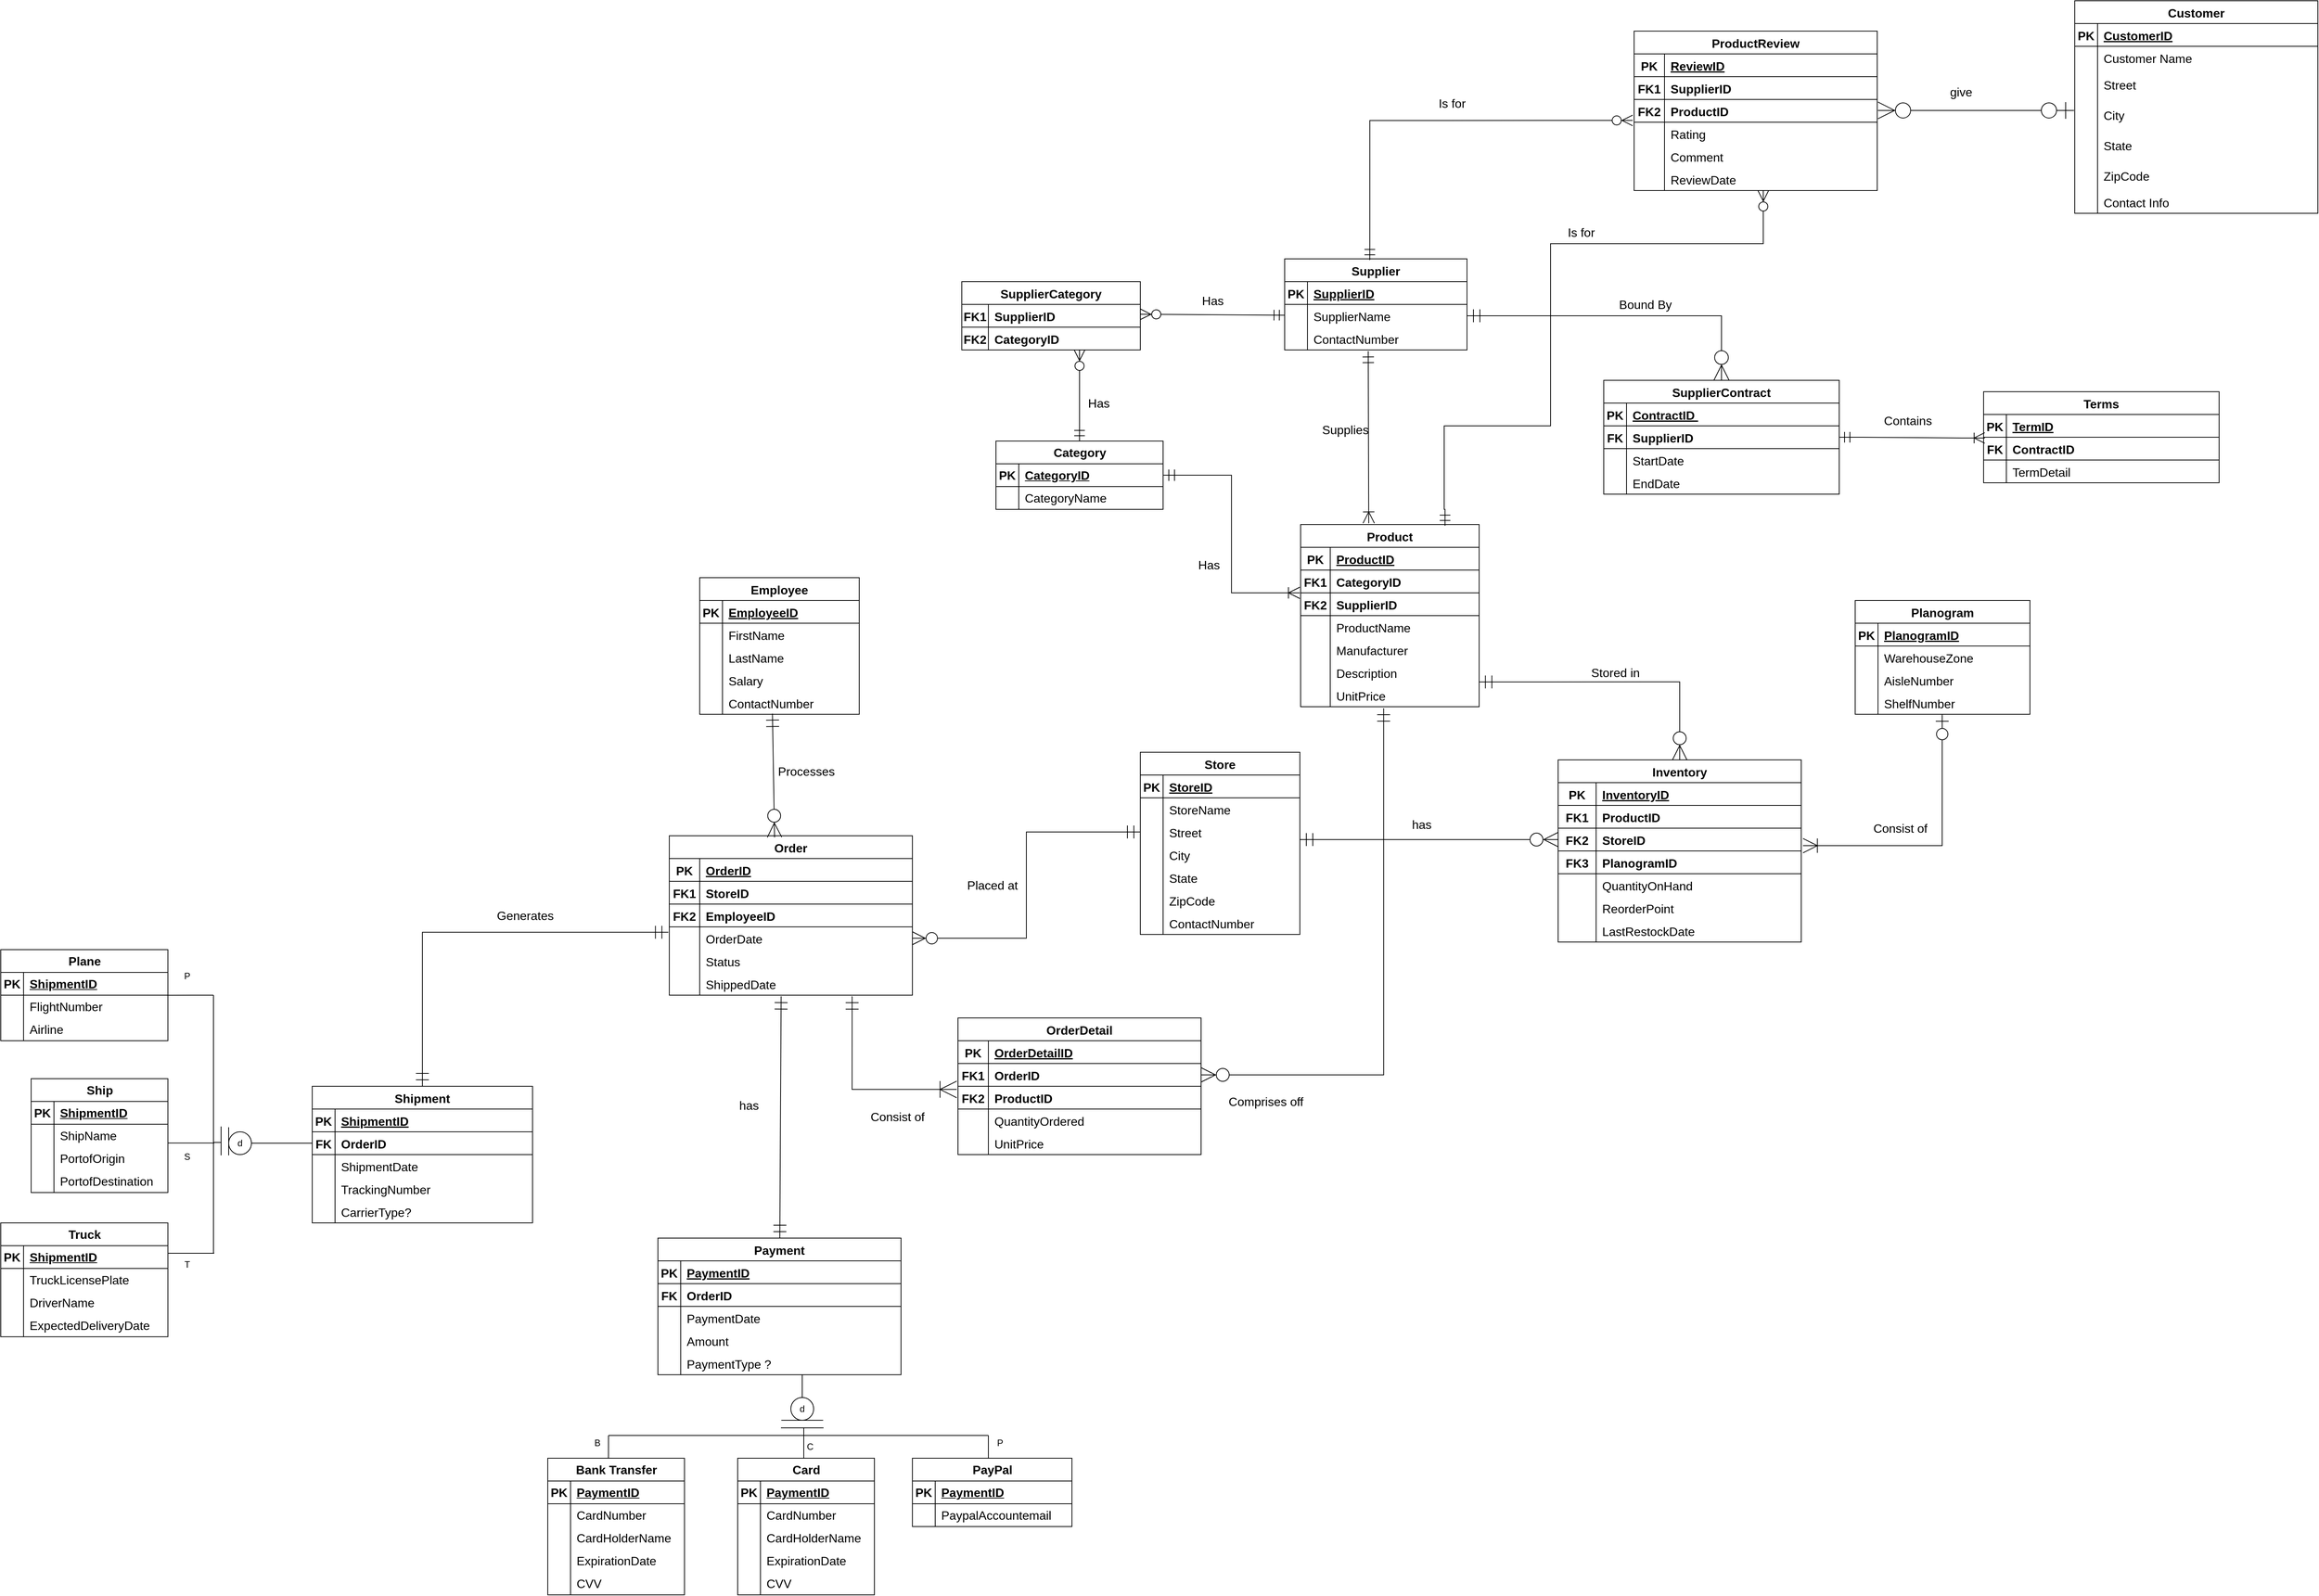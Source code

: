 <mxfile version="24.0.2" type="device">
  <diagram name="Page-1" id="XZKD0pofdoPMeQ0Z4zYq">
    <mxGraphModel dx="6435" dy="3585" grid="1" gridSize="10" guides="1" tooltips="1" connect="1" arrows="1" fold="1" page="1" pageScale="1" pageWidth="980" pageHeight="690" math="0" shadow="0">
      <root>
        <mxCell id="0" />
        <mxCell id="1" parent="0" />
        <mxCell id="k6pDDL8mxmZS39vUdsQF-441" value="Store" style="shape=table;startSize=30;container=1;collapsible=1;childLayout=tableLayout;fixedRows=1;rowLines=0;fontStyle=1;align=center;resizeLast=1;fontSize=16;" parent="1" vertex="1">
          <mxGeometry x="-120" y="90" width="210" height="240" as="geometry" />
        </mxCell>
        <mxCell id="k6pDDL8mxmZS39vUdsQF-442" value="" style="shape=tableRow;horizontal=0;startSize=0;swimlaneHead=0;swimlaneBody=0;fillColor=none;collapsible=0;dropTarget=0;points=[[0,0.5],[1,0.5]];portConstraint=eastwest;strokeColor=inherit;top=0;left=0;right=0;bottom=1;fontSize=16;" parent="k6pDDL8mxmZS39vUdsQF-441" vertex="1">
          <mxGeometry y="30" width="210" height="30" as="geometry" />
        </mxCell>
        <mxCell id="k6pDDL8mxmZS39vUdsQF-443" value="PK" style="shape=partialRectangle;overflow=hidden;connectable=0;fillColor=none;strokeColor=inherit;top=0;left=0;bottom=0;right=0;fontStyle=1;fontSize=16;" parent="k6pDDL8mxmZS39vUdsQF-442" vertex="1">
          <mxGeometry width="30" height="30" as="geometry">
            <mxRectangle width="30" height="30" as="alternateBounds" />
          </mxGeometry>
        </mxCell>
        <mxCell id="k6pDDL8mxmZS39vUdsQF-444" value="StoreID" style="shape=partialRectangle;overflow=hidden;connectable=0;fillColor=none;align=left;strokeColor=inherit;top=0;left=0;bottom=0;right=0;spacingLeft=6;fontStyle=5;fontSize=16;" parent="k6pDDL8mxmZS39vUdsQF-442" vertex="1">
          <mxGeometry x="30" width="180" height="30" as="geometry">
            <mxRectangle width="180" height="30" as="alternateBounds" />
          </mxGeometry>
        </mxCell>
        <mxCell id="k6pDDL8mxmZS39vUdsQF-445" value="" style="shape=tableRow;horizontal=0;startSize=0;swimlaneHead=0;swimlaneBody=0;fillColor=none;collapsible=0;dropTarget=0;points=[[0,0.5],[1,0.5]];portConstraint=eastwest;strokeColor=inherit;top=0;left=0;right=0;bottom=0;fontSize=16;" parent="k6pDDL8mxmZS39vUdsQF-441" vertex="1">
          <mxGeometry y="60" width="210" height="30" as="geometry" />
        </mxCell>
        <mxCell id="k6pDDL8mxmZS39vUdsQF-446" value="" style="shape=partialRectangle;overflow=hidden;connectable=0;fillColor=none;strokeColor=inherit;top=0;left=0;bottom=0;right=0;fontSize=16;" parent="k6pDDL8mxmZS39vUdsQF-445" vertex="1">
          <mxGeometry width="30" height="30" as="geometry">
            <mxRectangle width="30" height="30" as="alternateBounds" />
          </mxGeometry>
        </mxCell>
        <mxCell id="k6pDDL8mxmZS39vUdsQF-447" value="StoreName " style="shape=partialRectangle;overflow=hidden;connectable=0;fillColor=none;align=left;strokeColor=inherit;top=0;left=0;bottom=0;right=0;spacingLeft=6;fontSize=16;" parent="k6pDDL8mxmZS39vUdsQF-445" vertex="1">
          <mxGeometry x="30" width="180" height="30" as="geometry">
            <mxRectangle width="180" height="30" as="alternateBounds" />
          </mxGeometry>
        </mxCell>
        <mxCell id="k6pDDL8mxmZS39vUdsQF-448" value="" style="shape=tableRow;horizontal=0;startSize=0;swimlaneHead=0;swimlaneBody=0;fillColor=none;collapsible=0;dropTarget=0;points=[[0,0.5],[1,0.5]];portConstraint=eastwest;strokeColor=inherit;top=0;left=0;right=0;bottom=0;fontSize=16;" parent="k6pDDL8mxmZS39vUdsQF-441" vertex="1">
          <mxGeometry y="90" width="210" height="30" as="geometry" />
        </mxCell>
        <mxCell id="k6pDDL8mxmZS39vUdsQF-449" value="" style="shape=partialRectangle;overflow=hidden;connectable=0;fillColor=none;strokeColor=inherit;top=0;left=0;bottom=0;right=0;fontSize=16;" parent="k6pDDL8mxmZS39vUdsQF-448" vertex="1">
          <mxGeometry width="30" height="30" as="geometry">
            <mxRectangle width="30" height="30" as="alternateBounds" />
          </mxGeometry>
        </mxCell>
        <mxCell id="k6pDDL8mxmZS39vUdsQF-450" value="Street" style="shape=partialRectangle;overflow=hidden;connectable=0;fillColor=none;align=left;strokeColor=inherit;top=0;left=0;bottom=0;right=0;spacingLeft=6;fontSize=16;" parent="k6pDDL8mxmZS39vUdsQF-448" vertex="1">
          <mxGeometry x="30" width="180" height="30" as="geometry">
            <mxRectangle width="180" height="30" as="alternateBounds" />
          </mxGeometry>
        </mxCell>
        <mxCell id="tI7VU4LXiU4hwXLjPGpR-61" style="shape=tableRow;horizontal=0;startSize=0;swimlaneHead=0;swimlaneBody=0;fillColor=none;collapsible=0;dropTarget=0;points=[[0,0.5],[1,0.5]];portConstraint=eastwest;strokeColor=inherit;top=0;left=0;right=0;bottom=0;fontSize=16;" parent="k6pDDL8mxmZS39vUdsQF-441" vertex="1">
          <mxGeometry y="120" width="210" height="30" as="geometry" />
        </mxCell>
        <mxCell id="tI7VU4LXiU4hwXLjPGpR-62" style="shape=partialRectangle;overflow=hidden;connectable=0;fillColor=none;strokeColor=inherit;top=0;left=0;bottom=0;right=0;fontSize=16;" parent="tI7VU4LXiU4hwXLjPGpR-61" vertex="1">
          <mxGeometry width="30" height="30" as="geometry">
            <mxRectangle width="30" height="30" as="alternateBounds" />
          </mxGeometry>
        </mxCell>
        <mxCell id="tI7VU4LXiU4hwXLjPGpR-63" value="City" style="shape=partialRectangle;overflow=hidden;connectable=0;fillColor=none;align=left;strokeColor=inherit;top=0;left=0;bottom=0;right=0;spacingLeft=6;fontSize=16;" parent="tI7VU4LXiU4hwXLjPGpR-61" vertex="1">
          <mxGeometry x="30" width="180" height="30" as="geometry">
            <mxRectangle width="180" height="30" as="alternateBounds" />
          </mxGeometry>
        </mxCell>
        <mxCell id="tI7VU4LXiU4hwXLjPGpR-58" style="shape=tableRow;horizontal=0;startSize=0;swimlaneHead=0;swimlaneBody=0;fillColor=none;collapsible=0;dropTarget=0;points=[[0,0.5],[1,0.5]];portConstraint=eastwest;strokeColor=inherit;top=0;left=0;right=0;bottom=0;fontSize=16;" parent="k6pDDL8mxmZS39vUdsQF-441" vertex="1">
          <mxGeometry y="150" width="210" height="30" as="geometry" />
        </mxCell>
        <mxCell id="tI7VU4LXiU4hwXLjPGpR-59" style="shape=partialRectangle;overflow=hidden;connectable=0;fillColor=none;strokeColor=inherit;top=0;left=0;bottom=0;right=0;fontSize=16;" parent="tI7VU4LXiU4hwXLjPGpR-58" vertex="1">
          <mxGeometry width="30" height="30" as="geometry">
            <mxRectangle width="30" height="30" as="alternateBounds" />
          </mxGeometry>
        </mxCell>
        <mxCell id="tI7VU4LXiU4hwXLjPGpR-60" value="State" style="shape=partialRectangle;overflow=hidden;connectable=0;fillColor=none;align=left;strokeColor=inherit;top=0;left=0;bottom=0;right=0;spacingLeft=6;fontSize=16;" parent="tI7VU4LXiU4hwXLjPGpR-58" vertex="1">
          <mxGeometry x="30" width="180" height="30" as="geometry">
            <mxRectangle width="180" height="30" as="alternateBounds" />
          </mxGeometry>
        </mxCell>
        <mxCell id="tI7VU4LXiU4hwXLjPGpR-64" style="shape=tableRow;horizontal=0;startSize=0;swimlaneHead=0;swimlaneBody=0;fillColor=none;collapsible=0;dropTarget=0;points=[[0,0.5],[1,0.5]];portConstraint=eastwest;strokeColor=inherit;top=0;left=0;right=0;bottom=0;fontSize=16;" parent="k6pDDL8mxmZS39vUdsQF-441" vertex="1">
          <mxGeometry y="180" width="210" height="30" as="geometry" />
        </mxCell>
        <mxCell id="tI7VU4LXiU4hwXLjPGpR-65" style="shape=partialRectangle;overflow=hidden;connectable=0;fillColor=none;strokeColor=inherit;top=0;left=0;bottom=0;right=0;fontSize=16;" parent="tI7VU4LXiU4hwXLjPGpR-64" vertex="1">
          <mxGeometry width="30" height="30" as="geometry">
            <mxRectangle width="30" height="30" as="alternateBounds" />
          </mxGeometry>
        </mxCell>
        <mxCell id="tI7VU4LXiU4hwXLjPGpR-66" value="ZipCode" style="shape=partialRectangle;overflow=hidden;connectable=0;fillColor=none;align=left;strokeColor=inherit;top=0;left=0;bottom=0;right=0;spacingLeft=6;fontSize=16;" parent="tI7VU4LXiU4hwXLjPGpR-64" vertex="1">
          <mxGeometry x="30" width="180" height="30" as="geometry">
            <mxRectangle width="180" height="30" as="alternateBounds" />
          </mxGeometry>
        </mxCell>
        <mxCell id="k6pDDL8mxmZS39vUdsQF-451" value="" style="shape=tableRow;horizontal=0;startSize=0;swimlaneHead=0;swimlaneBody=0;fillColor=none;collapsible=0;dropTarget=0;points=[[0,0.5],[1,0.5]];portConstraint=eastwest;strokeColor=inherit;top=0;left=0;right=0;bottom=0;fontSize=16;" parent="k6pDDL8mxmZS39vUdsQF-441" vertex="1">
          <mxGeometry y="210" width="210" height="30" as="geometry" />
        </mxCell>
        <mxCell id="k6pDDL8mxmZS39vUdsQF-452" value="" style="shape=partialRectangle;overflow=hidden;connectable=0;fillColor=none;strokeColor=inherit;top=0;left=0;bottom=0;right=0;fontSize=16;" parent="k6pDDL8mxmZS39vUdsQF-451" vertex="1">
          <mxGeometry width="30" height="30" as="geometry">
            <mxRectangle width="30" height="30" as="alternateBounds" />
          </mxGeometry>
        </mxCell>
        <mxCell id="k6pDDL8mxmZS39vUdsQF-453" value="ContactNumber" style="shape=partialRectangle;overflow=hidden;connectable=0;fillColor=none;align=left;strokeColor=inherit;top=0;left=0;bottom=0;right=0;spacingLeft=6;fontSize=16;" parent="k6pDDL8mxmZS39vUdsQF-451" vertex="1">
          <mxGeometry x="30" width="180" height="30" as="geometry">
            <mxRectangle width="180" height="30" as="alternateBounds" />
          </mxGeometry>
        </mxCell>
        <mxCell id="k6pDDL8mxmZS39vUdsQF-473" value="Inventory" style="shape=table;startSize=30;container=1;collapsible=1;childLayout=tableLayout;fixedRows=1;rowLines=0;fontStyle=1;align=center;resizeLast=1;fontSize=16;" parent="1" vertex="1">
          <mxGeometry x="430" y="100" width="320" height="240" as="geometry" />
        </mxCell>
        <mxCell id="k6pDDL8mxmZS39vUdsQF-474" value="" style="shape=tableRow;horizontal=0;startSize=0;swimlaneHead=0;swimlaneBody=0;fillColor=none;collapsible=0;dropTarget=0;points=[[0,0.5],[1,0.5]];portConstraint=eastwest;strokeColor=inherit;top=0;left=0;right=0;bottom=1;fontSize=16;" parent="k6pDDL8mxmZS39vUdsQF-473" vertex="1">
          <mxGeometry y="30" width="320" height="30" as="geometry" />
        </mxCell>
        <mxCell id="k6pDDL8mxmZS39vUdsQF-475" value="PK" style="shape=partialRectangle;overflow=hidden;connectable=0;fillColor=none;strokeColor=inherit;top=0;left=0;bottom=0;right=0;fontStyle=1;fontSize=16;" parent="k6pDDL8mxmZS39vUdsQF-474" vertex="1">
          <mxGeometry width="50" height="30" as="geometry">
            <mxRectangle width="50" height="30" as="alternateBounds" />
          </mxGeometry>
        </mxCell>
        <mxCell id="k6pDDL8mxmZS39vUdsQF-476" value="InventoryID" style="shape=partialRectangle;overflow=hidden;connectable=0;fillColor=none;align=left;strokeColor=inherit;top=0;left=0;bottom=0;right=0;spacingLeft=6;fontStyle=5;fontSize=16;" parent="k6pDDL8mxmZS39vUdsQF-474" vertex="1">
          <mxGeometry x="50" width="270" height="30" as="geometry">
            <mxRectangle width="270" height="30" as="alternateBounds" />
          </mxGeometry>
        </mxCell>
        <mxCell id="k6pDDL8mxmZS39vUdsQF-477" value="" style="shape=tableRow;horizontal=0;startSize=0;swimlaneHead=0;swimlaneBody=0;fillColor=none;collapsible=0;dropTarget=0;points=[[0,0.5],[1,0.5]];portConstraint=eastwest;strokeColor=inherit;top=0;left=0;right=0;bottom=1;fontSize=16;" parent="k6pDDL8mxmZS39vUdsQF-473" vertex="1">
          <mxGeometry y="60" width="320" height="30" as="geometry" />
        </mxCell>
        <mxCell id="k6pDDL8mxmZS39vUdsQF-478" value="FK1" style="shape=partialRectangle;overflow=hidden;connectable=0;fillColor=none;strokeColor=inherit;top=0;left=0;bottom=0;right=0;fontStyle=1;fontSize=16;" parent="k6pDDL8mxmZS39vUdsQF-477" vertex="1">
          <mxGeometry width="50" height="30" as="geometry">
            <mxRectangle width="50" height="30" as="alternateBounds" />
          </mxGeometry>
        </mxCell>
        <mxCell id="k6pDDL8mxmZS39vUdsQF-479" value="ProductID" style="shape=partialRectangle;overflow=hidden;connectable=0;fillColor=none;align=left;strokeColor=inherit;top=0;left=0;bottom=0;right=0;spacingLeft=6;fontStyle=1;fontSize=16;" parent="k6pDDL8mxmZS39vUdsQF-477" vertex="1">
          <mxGeometry x="50" width="270" height="30" as="geometry">
            <mxRectangle width="270" height="30" as="alternateBounds" />
          </mxGeometry>
        </mxCell>
        <mxCell id="k6pDDL8mxmZS39vUdsQF-480" value="" style="shape=tableRow;horizontal=0;startSize=0;swimlaneHead=0;swimlaneBody=0;fillColor=none;collapsible=0;dropTarget=0;points=[[0,0.5],[1,0.5]];portConstraint=eastwest;strokeColor=inherit;top=0;left=0;right=0;bottom=1;fontSize=16;" parent="k6pDDL8mxmZS39vUdsQF-473" vertex="1">
          <mxGeometry y="90" width="320" height="30" as="geometry" />
        </mxCell>
        <mxCell id="k6pDDL8mxmZS39vUdsQF-481" value="FK2" style="shape=partialRectangle;overflow=hidden;connectable=0;fillColor=none;strokeColor=inherit;top=0;left=0;bottom=0;right=0;fontStyle=1;fontSize=16;" parent="k6pDDL8mxmZS39vUdsQF-480" vertex="1">
          <mxGeometry width="50" height="30" as="geometry">
            <mxRectangle width="50" height="30" as="alternateBounds" />
          </mxGeometry>
        </mxCell>
        <mxCell id="k6pDDL8mxmZS39vUdsQF-482" value="StoreID" style="shape=partialRectangle;overflow=hidden;connectable=0;fillColor=none;align=left;strokeColor=inherit;top=0;left=0;bottom=0;right=0;spacingLeft=6;fontStyle=1;fontSize=16;" parent="k6pDDL8mxmZS39vUdsQF-480" vertex="1">
          <mxGeometry x="50" width="270" height="30" as="geometry">
            <mxRectangle width="270" height="30" as="alternateBounds" />
          </mxGeometry>
        </mxCell>
        <mxCell id="tI7VU4LXiU4hwXLjPGpR-47" style="shape=tableRow;horizontal=0;startSize=0;swimlaneHead=0;swimlaneBody=0;fillColor=none;collapsible=0;dropTarget=0;points=[[0,0.5],[1,0.5]];portConstraint=eastwest;strokeColor=inherit;top=0;left=0;right=0;bottom=1;fontSize=16;" parent="k6pDDL8mxmZS39vUdsQF-473" vertex="1">
          <mxGeometry y="120" width="320" height="30" as="geometry" />
        </mxCell>
        <mxCell id="tI7VU4LXiU4hwXLjPGpR-48" value="FK3" style="shape=partialRectangle;overflow=hidden;connectable=0;fillColor=none;strokeColor=inherit;top=0;left=0;bottom=0;right=0;fontStyle=1;fontSize=16;" parent="tI7VU4LXiU4hwXLjPGpR-47" vertex="1">
          <mxGeometry width="50" height="30" as="geometry">
            <mxRectangle width="50" height="30" as="alternateBounds" />
          </mxGeometry>
        </mxCell>
        <mxCell id="tI7VU4LXiU4hwXLjPGpR-49" value="PlanogramID" style="shape=partialRectangle;overflow=hidden;connectable=0;fillColor=none;align=left;strokeColor=inherit;top=0;left=0;bottom=0;right=0;spacingLeft=6;fontStyle=1;fontSize=16;" parent="tI7VU4LXiU4hwXLjPGpR-47" vertex="1">
          <mxGeometry x="50" width="270" height="30" as="geometry">
            <mxRectangle width="270" height="30" as="alternateBounds" />
          </mxGeometry>
        </mxCell>
        <mxCell id="k6pDDL8mxmZS39vUdsQF-483" value="" style="shape=tableRow;horizontal=0;startSize=0;swimlaneHead=0;swimlaneBody=0;fillColor=none;collapsible=0;dropTarget=0;points=[[0,0.5],[1,0.5]];portConstraint=eastwest;strokeColor=inherit;top=0;left=0;right=0;bottom=0;fontSize=16;" parent="k6pDDL8mxmZS39vUdsQF-473" vertex="1">
          <mxGeometry y="150" width="320" height="30" as="geometry" />
        </mxCell>
        <mxCell id="k6pDDL8mxmZS39vUdsQF-484" value="" style="shape=partialRectangle;overflow=hidden;connectable=0;fillColor=none;strokeColor=inherit;top=0;left=0;bottom=0;right=0;fontSize=16;" parent="k6pDDL8mxmZS39vUdsQF-483" vertex="1">
          <mxGeometry width="50" height="30" as="geometry">
            <mxRectangle width="50" height="30" as="alternateBounds" />
          </mxGeometry>
        </mxCell>
        <mxCell id="k6pDDL8mxmZS39vUdsQF-485" value="QuantityOnHand " style="shape=partialRectangle;overflow=hidden;connectable=0;fillColor=none;align=left;strokeColor=inherit;top=0;left=0;bottom=0;right=0;spacingLeft=6;fontSize=16;" parent="k6pDDL8mxmZS39vUdsQF-483" vertex="1">
          <mxGeometry x="50" width="270" height="30" as="geometry">
            <mxRectangle width="270" height="30" as="alternateBounds" />
          </mxGeometry>
        </mxCell>
        <mxCell id="k6pDDL8mxmZS39vUdsQF-486" value="" style="shape=tableRow;horizontal=0;startSize=0;swimlaneHead=0;swimlaneBody=0;fillColor=none;collapsible=0;dropTarget=0;points=[[0,0.5],[1,0.5]];portConstraint=eastwest;strokeColor=inherit;top=0;left=0;right=0;bottom=0;fontSize=16;" parent="k6pDDL8mxmZS39vUdsQF-473" vertex="1">
          <mxGeometry y="180" width="320" height="30" as="geometry" />
        </mxCell>
        <mxCell id="k6pDDL8mxmZS39vUdsQF-487" value="" style="shape=partialRectangle;overflow=hidden;connectable=0;fillColor=none;strokeColor=inherit;top=0;left=0;bottom=0;right=0;fontSize=16;" parent="k6pDDL8mxmZS39vUdsQF-486" vertex="1">
          <mxGeometry width="50" height="30" as="geometry">
            <mxRectangle width="50" height="30" as="alternateBounds" />
          </mxGeometry>
        </mxCell>
        <mxCell id="k6pDDL8mxmZS39vUdsQF-488" value="ReorderPoint " style="shape=partialRectangle;overflow=hidden;connectable=0;fillColor=none;align=left;strokeColor=inherit;top=0;left=0;bottom=0;right=0;spacingLeft=6;fontSize=16;" parent="k6pDDL8mxmZS39vUdsQF-486" vertex="1">
          <mxGeometry x="50" width="270" height="30" as="geometry">
            <mxRectangle width="270" height="30" as="alternateBounds" />
          </mxGeometry>
        </mxCell>
        <mxCell id="k6pDDL8mxmZS39vUdsQF-489" value="" style="shape=tableRow;horizontal=0;startSize=0;swimlaneHead=0;swimlaneBody=0;fillColor=none;collapsible=0;dropTarget=0;points=[[0,0.5],[1,0.5]];portConstraint=eastwest;strokeColor=inherit;top=0;left=0;right=0;bottom=0;fontSize=16;" parent="k6pDDL8mxmZS39vUdsQF-473" vertex="1">
          <mxGeometry y="210" width="320" height="30" as="geometry" />
        </mxCell>
        <mxCell id="k6pDDL8mxmZS39vUdsQF-490" value="" style="shape=partialRectangle;overflow=hidden;connectable=0;fillColor=none;strokeColor=inherit;top=0;left=0;bottom=0;right=0;fontSize=16;" parent="k6pDDL8mxmZS39vUdsQF-489" vertex="1">
          <mxGeometry width="50" height="30" as="geometry">
            <mxRectangle width="50" height="30" as="alternateBounds" />
          </mxGeometry>
        </mxCell>
        <mxCell id="k6pDDL8mxmZS39vUdsQF-491" value="LastRestockDate " style="shape=partialRectangle;overflow=hidden;connectable=0;fillColor=none;align=left;strokeColor=inherit;top=0;left=0;bottom=0;right=0;spacingLeft=6;fontSize=16;" parent="k6pDDL8mxmZS39vUdsQF-489" vertex="1">
          <mxGeometry x="50" width="270" height="30" as="geometry">
            <mxRectangle width="270" height="30" as="alternateBounds" />
          </mxGeometry>
        </mxCell>
        <mxCell id="k6pDDL8mxmZS39vUdsQF-498" value="Planogram" style="shape=table;startSize=30;container=1;collapsible=1;childLayout=tableLayout;fixedRows=1;rowLines=0;fontStyle=1;align=center;resizeLast=1;fontSize=16;" parent="1" vertex="1">
          <mxGeometry x="821" y="-110" width="230" height="150" as="geometry" />
        </mxCell>
        <mxCell id="k6pDDL8mxmZS39vUdsQF-499" value="" style="shape=tableRow;horizontal=0;startSize=0;swimlaneHead=0;swimlaneBody=0;fillColor=none;collapsible=0;dropTarget=0;points=[[0,0.5],[1,0.5]];portConstraint=eastwest;strokeColor=inherit;top=0;left=0;right=0;bottom=1;fontSize=16;" parent="k6pDDL8mxmZS39vUdsQF-498" vertex="1">
          <mxGeometry y="30" width="230" height="30" as="geometry" />
        </mxCell>
        <mxCell id="k6pDDL8mxmZS39vUdsQF-500" value="PK" style="shape=partialRectangle;overflow=hidden;connectable=0;fillColor=none;strokeColor=inherit;top=0;left=0;bottom=0;right=0;fontStyle=1;fontSize=16;" parent="k6pDDL8mxmZS39vUdsQF-499" vertex="1">
          <mxGeometry width="30" height="30" as="geometry">
            <mxRectangle width="30" height="30" as="alternateBounds" />
          </mxGeometry>
        </mxCell>
        <mxCell id="k6pDDL8mxmZS39vUdsQF-501" value="PlanogramID" style="shape=partialRectangle;overflow=hidden;connectable=0;fillColor=none;align=left;strokeColor=inherit;top=0;left=0;bottom=0;right=0;spacingLeft=6;fontStyle=5;fontSize=16;" parent="k6pDDL8mxmZS39vUdsQF-499" vertex="1">
          <mxGeometry x="30" width="200" height="30" as="geometry">
            <mxRectangle width="200" height="30" as="alternateBounds" />
          </mxGeometry>
        </mxCell>
        <mxCell id="k6pDDL8mxmZS39vUdsQF-502" value="" style="shape=tableRow;horizontal=0;startSize=0;swimlaneHead=0;swimlaneBody=0;fillColor=none;collapsible=0;dropTarget=0;points=[[0,0.5],[1,0.5]];portConstraint=eastwest;strokeColor=inherit;top=0;left=0;right=0;bottom=0;fontSize=16;" parent="k6pDDL8mxmZS39vUdsQF-498" vertex="1">
          <mxGeometry y="60" width="230" height="30" as="geometry" />
        </mxCell>
        <mxCell id="k6pDDL8mxmZS39vUdsQF-503" value="" style="shape=partialRectangle;overflow=hidden;connectable=0;fillColor=none;strokeColor=inherit;top=0;left=0;bottom=0;right=0;fontSize=16;" parent="k6pDDL8mxmZS39vUdsQF-502" vertex="1">
          <mxGeometry width="30" height="30" as="geometry">
            <mxRectangle width="30" height="30" as="alternateBounds" />
          </mxGeometry>
        </mxCell>
        <mxCell id="k6pDDL8mxmZS39vUdsQF-504" value="WarehouseZone " style="shape=partialRectangle;overflow=hidden;connectable=0;fillColor=none;align=left;strokeColor=inherit;top=0;left=0;bottom=0;right=0;spacingLeft=6;fontSize=16;" parent="k6pDDL8mxmZS39vUdsQF-502" vertex="1">
          <mxGeometry x="30" width="200" height="30" as="geometry">
            <mxRectangle width="200" height="30" as="alternateBounds" />
          </mxGeometry>
        </mxCell>
        <mxCell id="k6pDDL8mxmZS39vUdsQF-505" value="" style="shape=tableRow;horizontal=0;startSize=0;swimlaneHead=0;swimlaneBody=0;fillColor=none;collapsible=0;dropTarget=0;points=[[0,0.5],[1,0.5]];portConstraint=eastwest;strokeColor=inherit;top=0;left=0;right=0;bottom=0;fontSize=16;" parent="k6pDDL8mxmZS39vUdsQF-498" vertex="1">
          <mxGeometry y="90" width="230" height="30" as="geometry" />
        </mxCell>
        <mxCell id="k6pDDL8mxmZS39vUdsQF-506" value="" style="shape=partialRectangle;overflow=hidden;connectable=0;fillColor=none;strokeColor=inherit;top=0;left=0;bottom=0;right=0;fontSize=16;" parent="k6pDDL8mxmZS39vUdsQF-505" vertex="1">
          <mxGeometry width="30" height="30" as="geometry">
            <mxRectangle width="30" height="30" as="alternateBounds" />
          </mxGeometry>
        </mxCell>
        <mxCell id="k6pDDL8mxmZS39vUdsQF-507" value="AisleNumber " style="shape=partialRectangle;overflow=hidden;connectable=0;fillColor=none;align=left;strokeColor=inherit;top=0;left=0;bottom=0;right=0;spacingLeft=6;fontSize=16;" parent="k6pDDL8mxmZS39vUdsQF-505" vertex="1">
          <mxGeometry x="30" width="200" height="30" as="geometry">
            <mxRectangle width="200" height="30" as="alternateBounds" />
          </mxGeometry>
        </mxCell>
        <mxCell id="k6pDDL8mxmZS39vUdsQF-508" value="" style="shape=tableRow;horizontal=0;startSize=0;swimlaneHead=0;swimlaneBody=0;fillColor=none;collapsible=0;dropTarget=0;points=[[0,0.5],[1,0.5]];portConstraint=eastwest;strokeColor=inherit;top=0;left=0;right=0;bottom=0;fontSize=16;" parent="k6pDDL8mxmZS39vUdsQF-498" vertex="1">
          <mxGeometry y="120" width="230" height="30" as="geometry" />
        </mxCell>
        <mxCell id="k6pDDL8mxmZS39vUdsQF-509" value="" style="shape=partialRectangle;overflow=hidden;connectable=0;fillColor=none;strokeColor=inherit;top=0;left=0;bottom=0;right=0;fontSize=16;" parent="k6pDDL8mxmZS39vUdsQF-508" vertex="1">
          <mxGeometry width="30" height="30" as="geometry">
            <mxRectangle width="30" height="30" as="alternateBounds" />
          </mxGeometry>
        </mxCell>
        <mxCell id="k6pDDL8mxmZS39vUdsQF-510" value="ShelfNumber " style="shape=partialRectangle;overflow=hidden;connectable=0;fillColor=none;align=left;strokeColor=inherit;top=0;left=0;bottom=0;right=0;spacingLeft=6;fontSize=16;" parent="k6pDDL8mxmZS39vUdsQF-508" vertex="1">
          <mxGeometry x="30" width="200" height="30" as="geometry">
            <mxRectangle width="200" height="30" as="alternateBounds" />
          </mxGeometry>
        </mxCell>
        <mxCell id="k6pDDL8mxmZS39vUdsQF-511" value="Order" style="shape=table;startSize=30;container=1;collapsible=1;childLayout=tableLayout;fixedRows=1;rowLines=0;fontStyle=1;align=center;resizeLast=1;fontSize=16;" parent="1" vertex="1">
          <mxGeometry x="-740" y="200" width="320" height="210" as="geometry" />
        </mxCell>
        <mxCell id="k6pDDL8mxmZS39vUdsQF-512" value="" style="shape=tableRow;horizontal=0;startSize=0;swimlaneHead=0;swimlaneBody=0;fillColor=none;collapsible=0;dropTarget=0;points=[[0,0.5],[1,0.5]];portConstraint=eastwest;strokeColor=inherit;top=0;left=0;right=0;bottom=1;fontSize=16;" parent="k6pDDL8mxmZS39vUdsQF-511" vertex="1">
          <mxGeometry y="30" width="320" height="30" as="geometry" />
        </mxCell>
        <mxCell id="k6pDDL8mxmZS39vUdsQF-513" value="PK" style="shape=partialRectangle;overflow=hidden;connectable=0;fillColor=none;strokeColor=inherit;top=0;left=0;bottom=0;right=0;fontStyle=1;fontSize=16;" parent="k6pDDL8mxmZS39vUdsQF-512" vertex="1">
          <mxGeometry width="40" height="30" as="geometry">
            <mxRectangle width="40" height="30" as="alternateBounds" />
          </mxGeometry>
        </mxCell>
        <mxCell id="k6pDDL8mxmZS39vUdsQF-514" value="OrderID" style="shape=partialRectangle;overflow=hidden;connectable=0;fillColor=none;align=left;strokeColor=inherit;top=0;left=0;bottom=0;right=0;spacingLeft=6;fontStyle=5;fontSize=16;" parent="k6pDDL8mxmZS39vUdsQF-512" vertex="1">
          <mxGeometry x="40" width="280" height="30" as="geometry">
            <mxRectangle width="280" height="30" as="alternateBounds" />
          </mxGeometry>
        </mxCell>
        <mxCell id="k6pDDL8mxmZS39vUdsQF-515" value="" style="shape=tableRow;horizontal=0;startSize=0;swimlaneHead=0;swimlaneBody=0;fillColor=none;collapsible=0;dropTarget=0;points=[[0,0.5],[1,0.5]];portConstraint=eastwest;strokeColor=inherit;top=0;left=0;right=0;bottom=1;fontSize=16;" parent="k6pDDL8mxmZS39vUdsQF-511" vertex="1">
          <mxGeometry y="60" width="320" height="30" as="geometry" />
        </mxCell>
        <mxCell id="k6pDDL8mxmZS39vUdsQF-516" value="FK1" style="shape=partialRectangle;overflow=hidden;connectable=0;fillColor=none;strokeColor=inherit;top=0;left=0;bottom=0;right=0;fontStyle=1;fontSize=16;" parent="k6pDDL8mxmZS39vUdsQF-515" vertex="1">
          <mxGeometry width="40" height="30" as="geometry">
            <mxRectangle width="40" height="30" as="alternateBounds" />
          </mxGeometry>
        </mxCell>
        <mxCell id="k6pDDL8mxmZS39vUdsQF-517" value="StoreID" style="shape=partialRectangle;overflow=hidden;connectable=0;fillColor=none;align=left;strokeColor=inherit;top=0;left=0;bottom=0;right=0;spacingLeft=6;fontStyle=1;fontSize=16;" parent="k6pDDL8mxmZS39vUdsQF-515" vertex="1">
          <mxGeometry x="40" width="280" height="30" as="geometry">
            <mxRectangle width="280" height="30" as="alternateBounds" />
          </mxGeometry>
        </mxCell>
        <mxCell id="k6pDDL8mxmZS39vUdsQF-518" value="" style="shape=tableRow;horizontal=0;startSize=0;swimlaneHead=0;swimlaneBody=0;fillColor=none;collapsible=0;dropTarget=0;points=[[0,0.5],[1,0.5]];portConstraint=eastwest;strokeColor=inherit;top=0;left=0;right=0;bottom=1;fontSize=16;" parent="k6pDDL8mxmZS39vUdsQF-511" vertex="1">
          <mxGeometry y="90" width="320" height="30" as="geometry" />
        </mxCell>
        <mxCell id="k6pDDL8mxmZS39vUdsQF-519" value="FK2" style="shape=partialRectangle;overflow=hidden;connectable=0;fillColor=none;strokeColor=inherit;top=0;left=0;bottom=0;right=0;fontStyle=1;fontSize=16;" parent="k6pDDL8mxmZS39vUdsQF-518" vertex="1">
          <mxGeometry width="40" height="30" as="geometry">
            <mxRectangle width="40" height="30" as="alternateBounds" />
          </mxGeometry>
        </mxCell>
        <mxCell id="k6pDDL8mxmZS39vUdsQF-520" value="EmployeeID" style="shape=partialRectangle;overflow=hidden;connectable=0;fillColor=none;align=left;strokeColor=inherit;top=0;left=0;bottom=0;right=0;spacingLeft=6;fontStyle=1;fontSize=16;" parent="k6pDDL8mxmZS39vUdsQF-518" vertex="1">
          <mxGeometry x="40" width="280" height="30" as="geometry">
            <mxRectangle width="280" height="30" as="alternateBounds" />
          </mxGeometry>
        </mxCell>
        <mxCell id="k6pDDL8mxmZS39vUdsQF-521" value="" style="shape=tableRow;horizontal=0;startSize=0;swimlaneHead=0;swimlaneBody=0;fillColor=none;collapsible=0;dropTarget=0;points=[[0,0.5],[1,0.5]];portConstraint=eastwest;strokeColor=inherit;top=0;left=0;right=0;bottom=0;fontSize=16;" parent="k6pDDL8mxmZS39vUdsQF-511" vertex="1">
          <mxGeometry y="120" width="320" height="30" as="geometry" />
        </mxCell>
        <mxCell id="k6pDDL8mxmZS39vUdsQF-522" value="" style="shape=partialRectangle;overflow=hidden;connectable=0;fillColor=none;strokeColor=inherit;top=0;left=0;bottom=0;right=0;fontSize=16;" parent="k6pDDL8mxmZS39vUdsQF-521" vertex="1">
          <mxGeometry width="40" height="30" as="geometry">
            <mxRectangle width="40" height="30" as="alternateBounds" />
          </mxGeometry>
        </mxCell>
        <mxCell id="k6pDDL8mxmZS39vUdsQF-523" value="OrderDate" style="shape=partialRectangle;overflow=hidden;connectable=0;fillColor=none;align=left;strokeColor=inherit;top=0;left=0;bottom=0;right=0;spacingLeft=6;fontSize=16;" parent="k6pDDL8mxmZS39vUdsQF-521" vertex="1">
          <mxGeometry x="40" width="280" height="30" as="geometry">
            <mxRectangle width="280" height="30" as="alternateBounds" />
          </mxGeometry>
        </mxCell>
        <mxCell id="tI7VU4LXiU4hwXLjPGpR-98" style="shape=tableRow;horizontal=0;startSize=0;swimlaneHead=0;swimlaneBody=0;fillColor=none;collapsible=0;dropTarget=0;points=[[0,0.5],[1,0.5]];portConstraint=eastwest;strokeColor=inherit;top=0;left=0;right=0;bottom=0;fontSize=16;" parent="k6pDDL8mxmZS39vUdsQF-511" vertex="1">
          <mxGeometry y="150" width="320" height="30" as="geometry" />
        </mxCell>
        <mxCell id="tI7VU4LXiU4hwXLjPGpR-99" style="shape=partialRectangle;overflow=hidden;connectable=0;fillColor=none;strokeColor=inherit;top=0;left=0;bottom=0;right=0;fontSize=16;" parent="tI7VU4LXiU4hwXLjPGpR-98" vertex="1">
          <mxGeometry width="40" height="30" as="geometry">
            <mxRectangle width="40" height="30" as="alternateBounds" />
          </mxGeometry>
        </mxCell>
        <mxCell id="tI7VU4LXiU4hwXLjPGpR-100" value="Status" style="shape=partialRectangle;overflow=hidden;connectable=0;fillColor=none;align=left;strokeColor=inherit;top=0;left=0;bottom=0;right=0;spacingLeft=6;fontSize=16;" parent="tI7VU4LXiU4hwXLjPGpR-98" vertex="1">
          <mxGeometry x="40" width="280" height="30" as="geometry">
            <mxRectangle width="280" height="30" as="alternateBounds" />
          </mxGeometry>
        </mxCell>
        <mxCell id="k6pDDL8mxmZS39vUdsQF-524" value="" style="shape=tableRow;horizontal=0;startSize=0;swimlaneHead=0;swimlaneBody=0;fillColor=none;collapsible=0;dropTarget=0;points=[[0,0.5],[1,0.5]];portConstraint=eastwest;strokeColor=inherit;top=0;left=0;right=0;bottom=0;fontSize=16;" parent="k6pDDL8mxmZS39vUdsQF-511" vertex="1">
          <mxGeometry y="180" width="320" height="30" as="geometry" />
        </mxCell>
        <mxCell id="k6pDDL8mxmZS39vUdsQF-525" value="" style="shape=partialRectangle;overflow=hidden;connectable=0;fillColor=none;strokeColor=inherit;top=0;left=0;bottom=0;right=0;fontSize=16;" parent="k6pDDL8mxmZS39vUdsQF-524" vertex="1">
          <mxGeometry width="40" height="30" as="geometry">
            <mxRectangle width="40" height="30" as="alternateBounds" />
          </mxGeometry>
        </mxCell>
        <mxCell id="k6pDDL8mxmZS39vUdsQF-526" value="ShippedDate " style="shape=partialRectangle;overflow=hidden;connectable=0;fillColor=none;align=left;strokeColor=inherit;top=0;left=0;bottom=0;right=0;spacingLeft=6;fontSize=16;" parent="k6pDDL8mxmZS39vUdsQF-524" vertex="1">
          <mxGeometry x="40" width="280" height="30" as="geometry">
            <mxRectangle width="280" height="30" as="alternateBounds" />
          </mxGeometry>
        </mxCell>
        <mxCell id="k6pDDL8mxmZS39vUdsQF-536" value="OrderDetail" style="shape=table;startSize=30;container=1;collapsible=1;childLayout=tableLayout;fixedRows=1;rowLines=0;fontStyle=1;align=center;resizeLast=1;fontSize=16;" parent="1" vertex="1">
          <mxGeometry x="-360" y="440" width="320" height="180" as="geometry" />
        </mxCell>
        <mxCell id="k6pDDL8mxmZS39vUdsQF-537" value="" style="shape=tableRow;horizontal=0;startSize=0;swimlaneHead=0;swimlaneBody=0;fillColor=none;collapsible=0;dropTarget=0;points=[[0,0.5],[1,0.5]];portConstraint=eastwest;strokeColor=inherit;top=0;left=0;right=0;bottom=1;fontSize=16;" parent="k6pDDL8mxmZS39vUdsQF-536" vertex="1">
          <mxGeometry y="30" width="320" height="30" as="geometry" />
        </mxCell>
        <mxCell id="k6pDDL8mxmZS39vUdsQF-538" value="PK" style="shape=partialRectangle;overflow=hidden;connectable=0;fillColor=none;strokeColor=inherit;top=0;left=0;bottom=0;right=0;fontStyle=1;fontSize=16;" parent="k6pDDL8mxmZS39vUdsQF-537" vertex="1">
          <mxGeometry width="40" height="30" as="geometry">
            <mxRectangle width="40" height="30" as="alternateBounds" />
          </mxGeometry>
        </mxCell>
        <mxCell id="k6pDDL8mxmZS39vUdsQF-539" value="OrderDetailID" style="shape=partialRectangle;overflow=hidden;connectable=0;fillColor=none;align=left;strokeColor=inherit;top=0;left=0;bottom=0;right=0;spacingLeft=6;fontStyle=5;fontSize=16;" parent="k6pDDL8mxmZS39vUdsQF-537" vertex="1">
          <mxGeometry x="40" width="280" height="30" as="geometry">
            <mxRectangle width="280" height="30" as="alternateBounds" />
          </mxGeometry>
        </mxCell>
        <mxCell id="k6pDDL8mxmZS39vUdsQF-540" value="" style="shape=tableRow;horizontal=0;startSize=0;swimlaneHead=0;swimlaneBody=0;fillColor=none;collapsible=0;dropTarget=0;points=[[0,0.5],[1,0.5]];portConstraint=eastwest;strokeColor=inherit;top=0;left=0;right=0;bottom=1;fontSize=16;" parent="k6pDDL8mxmZS39vUdsQF-536" vertex="1">
          <mxGeometry y="60" width="320" height="30" as="geometry" />
        </mxCell>
        <mxCell id="k6pDDL8mxmZS39vUdsQF-541" value="FK1" style="shape=partialRectangle;overflow=hidden;connectable=0;fillColor=none;strokeColor=inherit;top=0;left=0;bottom=0;right=0;fontStyle=1;fontSize=16;" parent="k6pDDL8mxmZS39vUdsQF-540" vertex="1">
          <mxGeometry width="40" height="30" as="geometry">
            <mxRectangle width="40" height="30" as="alternateBounds" />
          </mxGeometry>
        </mxCell>
        <mxCell id="k6pDDL8mxmZS39vUdsQF-542" value="OrderID " style="shape=partialRectangle;overflow=hidden;connectable=0;fillColor=none;align=left;strokeColor=inherit;top=0;left=0;bottom=0;right=0;spacingLeft=6;fontStyle=1;fontSize=16;" parent="k6pDDL8mxmZS39vUdsQF-540" vertex="1">
          <mxGeometry x="40" width="280" height="30" as="geometry">
            <mxRectangle width="280" height="30" as="alternateBounds" />
          </mxGeometry>
        </mxCell>
        <mxCell id="k6pDDL8mxmZS39vUdsQF-543" value="" style="shape=tableRow;horizontal=0;startSize=0;swimlaneHead=0;swimlaneBody=0;fillColor=none;collapsible=0;dropTarget=0;points=[[0,0.5],[1,0.5]];portConstraint=eastwest;strokeColor=inherit;top=0;left=0;right=0;bottom=1;fontSize=16;" parent="k6pDDL8mxmZS39vUdsQF-536" vertex="1">
          <mxGeometry y="90" width="320" height="30" as="geometry" />
        </mxCell>
        <mxCell id="k6pDDL8mxmZS39vUdsQF-544" value="FK2" style="shape=partialRectangle;overflow=hidden;connectable=0;fillColor=none;strokeColor=inherit;top=0;left=0;bottom=0;right=0;fontStyle=1;fontSize=16;" parent="k6pDDL8mxmZS39vUdsQF-543" vertex="1">
          <mxGeometry width="40" height="30" as="geometry">
            <mxRectangle width="40" height="30" as="alternateBounds" />
          </mxGeometry>
        </mxCell>
        <mxCell id="k6pDDL8mxmZS39vUdsQF-545" value="ProductID" style="shape=partialRectangle;overflow=hidden;connectable=0;fillColor=none;align=left;strokeColor=inherit;top=0;left=0;bottom=0;right=0;spacingLeft=6;fontStyle=1;fontSize=16;" parent="k6pDDL8mxmZS39vUdsQF-543" vertex="1">
          <mxGeometry x="40" width="280" height="30" as="geometry">
            <mxRectangle width="280" height="30" as="alternateBounds" />
          </mxGeometry>
        </mxCell>
        <mxCell id="k6pDDL8mxmZS39vUdsQF-546" value="" style="shape=tableRow;horizontal=0;startSize=0;swimlaneHead=0;swimlaneBody=0;fillColor=none;collapsible=0;dropTarget=0;points=[[0,0.5],[1,0.5]];portConstraint=eastwest;strokeColor=inherit;top=0;left=0;right=0;bottom=0;fontSize=16;" parent="k6pDDL8mxmZS39vUdsQF-536" vertex="1">
          <mxGeometry y="120" width="320" height="30" as="geometry" />
        </mxCell>
        <mxCell id="k6pDDL8mxmZS39vUdsQF-547" value="" style="shape=partialRectangle;overflow=hidden;connectable=0;fillColor=none;strokeColor=inherit;top=0;left=0;bottom=0;right=0;fontSize=16;" parent="k6pDDL8mxmZS39vUdsQF-546" vertex="1">
          <mxGeometry width="40" height="30" as="geometry">
            <mxRectangle width="40" height="30" as="alternateBounds" />
          </mxGeometry>
        </mxCell>
        <mxCell id="k6pDDL8mxmZS39vUdsQF-548" value="QuantityOrdered " style="shape=partialRectangle;overflow=hidden;connectable=0;fillColor=none;align=left;strokeColor=inherit;top=0;left=0;bottom=0;right=0;spacingLeft=6;fontSize=16;" parent="k6pDDL8mxmZS39vUdsQF-546" vertex="1">
          <mxGeometry x="40" width="280" height="30" as="geometry">
            <mxRectangle width="280" height="30" as="alternateBounds" />
          </mxGeometry>
        </mxCell>
        <mxCell id="k6pDDL8mxmZS39vUdsQF-549" value="" style="shape=tableRow;horizontal=0;startSize=0;swimlaneHead=0;swimlaneBody=0;fillColor=none;collapsible=0;dropTarget=0;points=[[0,0.5],[1,0.5]];portConstraint=eastwest;strokeColor=inherit;top=0;left=0;right=0;bottom=0;fontSize=16;" parent="k6pDDL8mxmZS39vUdsQF-536" vertex="1">
          <mxGeometry y="150" width="320" height="30" as="geometry" />
        </mxCell>
        <mxCell id="k6pDDL8mxmZS39vUdsQF-550" value="" style="shape=partialRectangle;overflow=hidden;connectable=0;fillColor=none;strokeColor=inherit;top=0;left=0;bottom=0;right=0;fontSize=16;" parent="k6pDDL8mxmZS39vUdsQF-549" vertex="1">
          <mxGeometry width="40" height="30" as="geometry">
            <mxRectangle width="40" height="30" as="alternateBounds" />
          </mxGeometry>
        </mxCell>
        <mxCell id="k6pDDL8mxmZS39vUdsQF-551" value="UnitPrice " style="shape=partialRectangle;overflow=hidden;connectable=0;fillColor=none;align=left;strokeColor=inherit;top=0;left=0;bottom=0;right=0;spacingLeft=6;fontSize=16;" parent="k6pDDL8mxmZS39vUdsQF-549" vertex="1">
          <mxGeometry x="40" width="280" height="30" as="geometry">
            <mxRectangle width="280" height="30" as="alternateBounds" />
          </mxGeometry>
        </mxCell>
        <mxCell id="k6pDDL8mxmZS39vUdsQF-558" value="Shipment" style="shape=table;startSize=30;container=1;collapsible=1;childLayout=tableLayout;fixedRows=1;rowLines=0;fontStyle=1;align=center;resizeLast=1;fontSize=16;" parent="1" vertex="1">
          <mxGeometry x="-1210" y="530" width="290" height="180" as="geometry" />
        </mxCell>
        <mxCell id="k6pDDL8mxmZS39vUdsQF-559" value="" style="shape=tableRow;horizontal=0;startSize=0;swimlaneHead=0;swimlaneBody=0;fillColor=none;collapsible=0;dropTarget=0;points=[[0,0.5],[1,0.5]];portConstraint=eastwest;strokeColor=inherit;top=0;left=0;right=0;bottom=1;fontSize=16;" parent="k6pDDL8mxmZS39vUdsQF-558" vertex="1">
          <mxGeometry y="30" width="290" height="30" as="geometry" />
        </mxCell>
        <mxCell id="k6pDDL8mxmZS39vUdsQF-560" value="PK" style="shape=partialRectangle;overflow=hidden;connectable=0;fillColor=none;strokeColor=inherit;top=0;left=0;bottom=0;right=0;fontStyle=1;fontSize=16;" parent="k6pDDL8mxmZS39vUdsQF-559" vertex="1">
          <mxGeometry width="30" height="30" as="geometry">
            <mxRectangle width="30" height="30" as="alternateBounds" />
          </mxGeometry>
        </mxCell>
        <mxCell id="k6pDDL8mxmZS39vUdsQF-561" value="ShipmentID" style="shape=partialRectangle;overflow=hidden;connectable=0;fillColor=none;align=left;strokeColor=inherit;top=0;left=0;bottom=0;right=0;spacingLeft=6;fontStyle=5;fontSize=16;" parent="k6pDDL8mxmZS39vUdsQF-559" vertex="1">
          <mxGeometry x="30" width="260" height="30" as="geometry">
            <mxRectangle width="260" height="30" as="alternateBounds" />
          </mxGeometry>
        </mxCell>
        <mxCell id="k6pDDL8mxmZS39vUdsQF-562" value="" style="shape=tableRow;horizontal=0;startSize=0;swimlaneHead=0;swimlaneBody=0;fillColor=none;collapsible=0;dropTarget=0;points=[[0,0.5],[1,0.5]];portConstraint=eastwest;strokeColor=inherit;top=0;left=0;right=0;bottom=1;fontSize=16;" parent="k6pDDL8mxmZS39vUdsQF-558" vertex="1">
          <mxGeometry y="60" width="290" height="30" as="geometry" />
        </mxCell>
        <mxCell id="k6pDDL8mxmZS39vUdsQF-563" value="FK" style="shape=partialRectangle;overflow=hidden;connectable=0;fillColor=none;strokeColor=inherit;top=0;left=0;bottom=0;right=0;fontStyle=1;fontSize=16;" parent="k6pDDL8mxmZS39vUdsQF-562" vertex="1">
          <mxGeometry width="30" height="30" as="geometry">
            <mxRectangle width="30" height="30" as="alternateBounds" />
          </mxGeometry>
        </mxCell>
        <mxCell id="k6pDDL8mxmZS39vUdsQF-564" value="OrderID" style="shape=partialRectangle;overflow=hidden;connectable=0;fillColor=none;align=left;strokeColor=inherit;top=0;left=0;bottom=0;right=0;spacingLeft=6;fontStyle=1;fontSize=16;" parent="k6pDDL8mxmZS39vUdsQF-562" vertex="1">
          <mxGeometry x="30" width="260" height="30" as="geometry">
            <mxRectangle width="260" height="30" as="alternateBounds" />
          </mxGeometry>
        </mxCell>
        <mxCell id="k6pDDL8mxmZS39vUdsQF-565" value="" style="shape=tableRow;horizontal=0;startSize=0;swimlaneHead=0;swimlaneBody=0;fillColor=none;collapsible=0;dropTarget=0;points=[[0,0.5],[1,0.5]];portConstraint=eastwest;strokeColor=inherit;top=0;left=0;right=0;bottom=0;fontSize=16;" parent="k6pDDL8mxmZS39vUdsQF-558" vertex="1">
          <mxGeometry y="90" width="290" height="30" as="geometry" />
        </mxCell>
        <mxCell id="k6pDDL8mxmZS39vUdsQF-566" value="" style="shape=partialRectangle;overflow=hidden;connectable=0;fillColor=none;strokeColor=inherit;top=0;left=0;bottom=0;right=0;fontSize=16;" parent="k6pDDL8mxmZS39vUdsQF-565" vertex="1">
          <mxGeometry width="30" height="30" as="geometry">
            <mxRectangle width="30" height="30" as="alternateBounds" />
          </mxGeometry>
        </mxCell>
        <mxCell id="k6pDDL8mxmZS39vUdsQF-567" value="ShipmentDate " style="shape=partialRectangle;overflow=hidden;connectable=0;fillColor=none;align=left;strokeColor=inherit;top=0;left=0;bottom=0;right=0;spacingLeft=6;fontSize=16;" parent="k6pDDL8mxmZS39vUdsQF-565" vertex="1">
          <mxGeometry x="30" width="260" height="30" as="geometry">
            <mxRectangle width="260" height="30" as="alternateBounds" />
          </mxGeometry>
        </mxCell>
        <mxCell id="k6pDDL8mxmZS39vUdsQF-568" value="" style="shape=tableRow;horizontal=0;startSize=0;swimlaneHead=0;swimlaneBody=0;fillColor=none;collapsible=0;dropTarget=0;points=[[0,0.5],[1,0.5]];portConstraint=eastwest;strokeColor=inherit;top=0;left=0;right=0;bottom=0;fontSize=16;" parent="k6pDDL8mxmZS39vUdsQF-558" vertex="1">
          <mxGeometry y="120" width="290" height="30" as="geometry" />
        </mxCell>
        <mxCell id="k6pDDL8mxmZS39vUdsQF-569" value="" style="shape=partialRectangle;overflow=hidden;connectable=0;fillColor=none;strokeColor=inherit;top=0;left=0;bottom=0;right=0;fontSize=16;" parent="k6pDDL8mxmZS39vUdsQF-568" vertex="1">
          <mxGeometry width="30" height="30" as="geometry">
            <mxRectangle width="30" height="30" as="alternateBounds" />
          </mxGeometry>
        </mxCell>
        <mxCell id="k6pDDL8mxmZS39vUdsQF-570" value="TrackingNumber" style="shape=partialRectangle;overflow=hidden;connectable=0;fillColor=none;align=left;strokeColor=inherit;top=0;left=0;bottom=0;right=0;spacingLeft=6;fontSize=16;" parent="k6pDDL8mxmZS39vUdsQF-568" vertex="1">
          <mxGeometry x="30" width="260" height="30" as="geometry">
            <mxRectangle width="260" height="30" as="alternateBounds" />
          </mxGeometry>
        </mxCell>
        <mxCell id="k6pDDL8mxmZS39vUdsQF-571" value="" style="shape=tableRow;horizontal=0;startSize=0;swimlaneHead=0;swimlaneBody=0;fillColor=none;collapsible=0;dropTarget=0;points=[[0,0.5],[1,0.5]];portConstraint=eastwest;strokeColor=inherit;top=0;left=0;right=0;bottom=0;fontSize=16;" parent="k6pDDL8mxmZS39vUdsQF-558" vertex="1">
          <mxGeometry y="150" width="290" height="30" as="geometry" />
        </mxCell>
        <mxCell id="k6pDDL8mxmZS39vUdsQF-572" value="" style="shape=partialRectangle;overflow=hidden;connectable=0;fillColor=none;strokeColor=inherit;top=0;left=0;bottom=0;right=0;fontSize=16;" parent="k6pDDL8mxmZS39vUdsQF-571" vertex="1">
          <mxGeometry width="30" height="30" as="geometry">
            <mxRectangle width="30" height="30" as="alternateBounds" />
          </mxGeometry>
        </mxCell>
        <mxCell id="k6pDDL8mxmZS39vUdsQF-573" value="CarrierType?" style="shape=partialRectangle;overflow=hidden;connectable=0;fillColor=none;align=left;strokeColor=inherit;top=0;left=0;bottom=0;right=0;spacingLeft=6;fontSize=16;" parent="k6pDDL8mxmZS39vUdsQF-571" vertex="1">
          <mxGeometry x="30" width="260" height="30" as="geometry">
            <mxRectangle width="260" height="30" as="alternateBounds" />
          </mxGeometry>
        </mxCell>
        <mxCell id="k6pDDL8mxmZS39vUdsQF-577" value="Employee" style="shape=table;startSize=30;container=1;collapsible=1;childLayout=tableLayout;fixedRows=1;rowLines=0;fontStyle=1;align=center;resizeLast=1;fontSize=16;" parent="1" vertex="1">
          <mxGeometry x="-700" y="-140" width="210" height="180" as="geometry" />
        </mxCell>
        <mxCell id="k6pDDL8mxmZS39vUdsQF-578" value="" style="shape=tableRow;horizontal=0;startSize=0;swimlaneHead=0;swimlaneBody=0;fillColor=none;collapsible=0;dropTarget=0;points=[[0,0.5],[1,0.5]];portConstraint=eastwest;strokeColor=inherit;top=0;left=0;right=0;bottom=1;fontSize=16;" parent="k6pDDL8mxmZS39vUdsQF-577" vertex="1">
          <mxGeometry y="30" width="210" height="30" as="geometry" />
        </mxCell>
        <mxCell id="k6pDDL8mxmZS39vUdsQF-579" value="PK" style="shape=partialRectangle;overflow=hidden;connectable=0;fillColor=none;strokeColor=inherit;top=0;left=0;bottom=0;right=0;fontStyle=1;fontSize=16;" parent="k6pDDL8mxmZS39vUdsQF-578" vertex="1">
          <mxGeometry width="30" height="30" as="geometry">
            <mxRectangle width="30" height="30" as="alternateBounds" />
          </mxGeometry>
        </mxCell>
        <mxCell id="k6pDDL8mxmZS39vUdsQF-580" value="EmployeeID" style="shape=partialRectangle;overflow=hidden;connectable=0;fillColor=none;align=left;strokeColor=inherit;top=0;left=0;bottom=0;right=0;spacingLeft=6;fontStyle=5;fontSize=16;" parent="k6pDDL8mxmZS39vUdsQF-578" vertex="1">
          <mxGeometry x="30" width="180" height="30" as="geometry">
            <mxRectangle width="180" height="30" as="alternateBounds" />
          </mxGeometry>
        </mxCell>
        <mxCell id="k6pDDL8mxmZS39vUdsQF-581" value="" style="shape=tableRow;horizontal=0;startSize=0;swimlaneHead=0;swimlaneBody=0;fillColor=none;collapsible=0;dropTarget=0;points=[[0,0.5],[1,0.5]];portConstraint=eastwest;strokeColor=inherit;top=0;left=0;right=0;bottom=0;fontSize=16;" parent="k6pDDL8mxmZS39vUdsQF-577" vertex="1">
          <mxGeometry y="60" width="210" height="30" as="geometry" />
        </mxCell>
        <mxCell id="k6pDDL8mxmZS39vUdsQF-582" value="" style="shape=partialRectangle;overflow=hidden;connectable=0;fillColor=none;strokeColor=inherit;top=0;left=0;bottom=0;right=0;fontSize=16;" parent="k6pDDL8mxmZS39vUdsQF-581" vertex="1">
          <mxGeometry width="30" height="30" as="geometry">
            <mxRectangle width="30" height="30" as="alternateBounds" />
          </mxGeometry>
        </mxCell>
        <mxCell id="k6pDDL8mxmZS39vUdsQF-583" value="FirstName " style="shape=partialRectangle;overflow=hidden;connectable=0;fillColor=none;align=left;strokeColor=inherit;top=0;left=0;bottom=0;right=0;spacingLeft=6;fontSize=16;" parent="k6pDDL8mxmZS39vUdsQF-581" vertex="1">
          <mxGeometry x="30" width="180" height="30" as="geometry">
            <mxRectangle width="180" height="30" as="alternateBounds" />
          </mxGeometry>
        </mxCell>
        <mxCell id="k6pDDL8mxmZS39vUdsQF-584" value="" style="shape=tableRow;horizontal=0;startSize=0;swimlaneHead=0;swimlaneBody=0;fillColor=none;collapsible=0;dropTarget=0;points=[[0,0.5],[1,0.5]];portConstraint=eastwest;strokeColor=inherit;top=0;left=0;right=0;bottom=0;fontSize=16;" parent="k6pDDL8mxmZS39vUdsQF-577" vertex="1">
          <mxGeometry y="90" width="210" height="30" as="geometry" />
        </mxCell>
        <mxCell id="k6pDDL8mxmZS39vUdsQF-585" value="" style="shape=partialRectangle;overflow=hidden;connectable=0;fillColor=none;strokeColor=inherit;top=0;left=0;bottom=0;right=0;fontSize=16;" parent="k6pDDL8mxmZS39vUdsQF-584" vertex="1">
          <mxGeometry width="30" height="30" as="geometry">
            <mxRectangle width="30" height="30" as="alternateBounds" />
          </mxGeometry>
        </mxCell>
        <mxCell id="k6pDDL8mxmZS39vUdsQF-586" value="LastName " style="shape=partialRectangle;overflow=hidden;connectable=0;fillColor=none;align=left;strokeColor=inherit;top=0;left=0;bottom=0;right=0;spacingLeft=6;fontSize=16;" parent="k6pDDL8mxmZS39vUdsQF-584" vertex="1">
          <mxGeometry x="30" width="180" height="30" as="geometry">
            <mxRectangle width="180" height="30" as="alternateBounds" />
          </mxGeometry>
        </mxCell>
        <mxCell id="k6pDDL8mxmZS39vUdsQF-587" value="" style="shape=tableRow;horizontal=0;startSize=0;swimlaneHead=0;swimlaneBody=0;fillColor=none;collapsible=0;dropTarget=0;points=[[0,0.5],[1,0.5]];portConstraint=eastwest;strokeColor=inherit;top=0;left=0;right=0;bottom=0;fontSize=16;" parent="k6pDDL8mxmZS39vUdsQF-577" vertex="1">
          <mxGeometry y="120" width="210" height="30" as="geometry" />
        </mxCell>
        <mxCell id="k6pDDL8mxmZS39vUdsQF-588" value="" style="shape=partialRectangle;overflow=hidden;connectable=0;fillColor=none;strokeColor=inherit;top=0;left=0;bottom=0;right=0;fontSize=16;" parent="k6pDDL8mxmZS39vUdsQF-587" vertex="1">
          <mxGeometry width="30" height="30" as="geometry">
            <mxRectangle width="30" height="30" as="alternateBounds" />
          </mxGeometry>
        </mxCell>
        <mxCell id="k6pDDL8mxmZS39vUdsQF-589" value="Salary" style="shape=partialRectangle;overflow=hidden;connectable=0;fillColor=none;align=left;strokeColor=inherit;top=0;left=0;bottom=0;right=0;spacingLeft=6;fontSize=16;" parent="k6pDDL8mxmZS39vUdsQF-587" vertex="1">
          <mxGeometry x="30" width="180" height="30" as="geometry">
            <mxRectangle width="180" height="30" as="alternateBounds" />
          </mxGeometry>
        </mxCell>
        <mxCell id="k6pDDL8mxmZS39vUdsQF-590" value="" style="shape=tableRow;horizontal=0;startSize=0;swimlaneHead=0;swimlaneBody=0;fillColor=none;collapsible=0;dropTarget=0;points=[[0,0.5],[1,0.5]];portConstraint=eastwest;strokeColor=inherit;top=0;left=0;right=0;bottom=0;fontSize=16;" parent="k6pDDL8mxmZS39vUdsQF-577" vertex="1">
          <mxGeometry y="150" width="210" height="30" as="geometry" />
        </mxCell>
        <mxCell id="k6pDDL8mxmZS39vUdsQF-591" value="" style="shape=partialRectangle;overflow=hidden;connectable=0;fillColor=none;strokeColor=inherit;top=0;left=0;bottom=0;right=0;fontSize=16;" parent="k6pDDL8mxmZS39vUdsQF-590" vertex="1">
          <mxGeometry width="30" height="30" as="geometry">
            <mxRectangle width="30" height="30" as="alternateBounds" />
          </mxGeometry>
        </mxCell>
        <mxCell id="k6pDDL8mxmZS39vUdsQF-592" value="ContactNumber" style="shape=partialRectangle;overflow=hidden;connectable=0;fillColor=none;align=left;strokeColor=inherit;top=0;left=0;bottom=0;right=0;spacingLeft=6;fontSize=16;" parent="k6pDDL8mxmZS39vUdsQF-590" vertex="1">
          <mxGeometry x="30" width="180" height="30" as="geometry">
            <mxRectangle width="180" height="30" as="alternateBounds" />
          </mxGeometry>
        </mxCell>
        <mxCell id="k6pDDL8mxmZS39vUdsQF-596" value="Customer" style="shape=table;startSize=30;container=1;collapsible=1;childLayout=tableLayout;fixedRows=1;rowLines=0;fontStyle=1;align=center;resizeLast=1;fontSize=16;" parent="1" vertex="1">
          <mxGeometry x="1110" y="-900" width="320" height="280" as="geometry" />
        </mxCell>
        <mxCell id="k6pDDL8mxmZS39vUdsQF-597" value="" style="shape=tableRow;horizontal=0;startSize=0;swimlaneHead=0;swimlaneBody=0;fillColor=none;collapsible=0;dropTarget=0;points=[[0,0.5],[1,0.5]];portConstraint=eastwest;strokeColor=inherit;top=0;left=0;right=0;bottom=1;fontSize=16;" parent="k6pDDL8mxmZS39vUdsQF-596" vertex="1">
          <mxGeometry y="30" width="320" height="30" as="geometry" />
        </mxCell>
        <mxCell id="k6pDDL8mxmZS39vUdsQF-598" value="PK" style="shape=partialRectangle;overflow=hidden;connectable=0;fillColor=none;strokeColor=inherit;top=0;left=0;bottom=0;right=0;fontStyle=1;fontSize=16;" parent="k6pDDL8mxmZS39vUdsQF-597" vertex="1">
          <mxGeometry width="30" height="30" as="geometry">
            <mxRectangle width="30" height="30" as="alternateBounds" />
          </mxGeometry>
        </mxCell>
        <mxCell id="k6pDDL8mxmZS39vUdsQF-599" value="CustomerID" style="shape=partialRectangle;overflow=hidden;connectable=0;fillColor=none;align=left;strokeColor=inherit;top=0;left=0;bottom=0;right=0;spacingLeft=6;fontStyle=5;fontSize=16;" parent="k6pDDL8mxmZS39vUdsQF-597" vertex="1">
          <mxGeometry x="30" width="290" height="30" as="geometry">
            <mxRectangle width="290" height="30" as="alternateBounds" />
          </mxGeometry>
        </mxCell>
        <mxCell id="k6pDDL8mxmZS39vUdsQF-606" value="" style="shape=tableRow;horizontal=0;startSize=0;swimlaneHead=0;swimlaneBody=0;fillColor=none;collapsible=0;dropTarget=0;points=[[0,0.5],[1,0.5]];portConstraint=eastwest;strokeColor=inherit;top=0;left=0;right=0;bottom=0;fontSize=16;" parent="k6pDDL8mxmZS39vUdsQF-596" vertex="1">
          <mxGeometry y="60" width="320" height="30" as="geometry" />
        </mxCell>
        <mxCell id="k6pDDL8mxmZS39vUdsQF-607" value="" style="shape=partialRectangle;overflow=hidden;connectable=0;fillColor=none;strokeColor=inherit;top=0;left=0;bottom=0;right=0;fontSize=16;" parent="k6pDDL8mxmZS39vUdsQF-606" vertex="1">
          <mxGeometry width="30" height="30" as="geometry">
            <mxRectangle width="30" height="30" as="alternateBounds" />
          </mxGeometry>
        </mxCell>
        <mxCell id="k6pDDL8mxmZS39vUdsQF-608" value="Customer Name" style="shape=partialRectangle;overflow=hidden;connectable=0;fillColor=none;align=left;strokeColor=inherit;top=0;left=0;bottom=0;right=0;spacingLeft=6;fontSize=16;" parent="k6pDDL8mxmZS39vUdsQF-606" vertex="1">
          <mxGeometry x="30" width="290" height="30" as="geometry">
            <mxRectangle width="290" height="30" as="alternateBounds" />
          </mxGeometry>
        </mxCell>
        <mxCell id="k6pDDL8mxmZS39vUdsQF-609" value="" style="shape=tableRow;horizontal=0;startSize=0;swimlaneHead=0;swimlaneBody=0;fillColor=none;collapsible=0;dropTarget=0;points=[[0,0.5],[1,0.5]];portConstraint=eastwest;strokeColor=inherit;top=0;left=0;right=0;bottom=0;fontSize=16;" parent="k6pDDL8mxmZS39vUdsQF-596" vertex="1">
          <mxGeometry y="90" width="320" height="40" as="geometry" />
        </mxCell>
        <mxCell id="k6pDDL8mxmZS39vUdsQF-610" value="" style="shape=partialRectangle;overflow=hidden;connectable=0;fillColor=none;strokeColor=inherit;top=0;left=0;bottom=0;right=0;fontSize=16;" parent="k6pDDL8mxmZS39vUdsQF-609" vertex="1">
          <mxGeometry width="30" height="40" as="geometry">
            <mxRectangle width="30" height="40" as="alternateBounds" />
          </mxGeometry>
        </mxCell>
        <mxCell id="k6pDDL8mxmZS39vUdsQF-611" value="Street" style="shape=partialRectangle;overflow=hidden;connectable=0;fillColor=none;align=left;strokeColor=inherit;top=0;left=0;bottom=0;right=0;spacingLeft=6;fontSize=16;" parent="k6pDDL8mxmZS39vUdsQF-609" vertex="1">
          <mxGeometry x="30" width="290" height="40" as="geometry">
            <mxRectangle width="290" height="40" as="alternateBounds" />
          </mxGeometry>
        </mxCell>
        <mxCell id="tI7VU4LXiU4hwXLjPGpR-140" style="shape=tableRow;horizontal=0;startSize=0;swimlaneHead=0;swimlaneBody=0;fillColor=none;collapsible=0;dropTarget=0;points=[[0,0.5],[1,0.5]];portConstraint=eastwest;strokeColor=inherit;top=0;left=0;right=0;bottom=0;fontSize=16;" parent="k6pDDL8mxmZS39vUdsQF-596" vertex="1">
          <mxGeometry y="130" width="320" height="40" as="geometry" />
        </mxCell>
        <mxCell id="tI7VU4LXiU4hwXLjPGpR-141" style="shape=partialRectangle;overflow=hidden;connectable=0;fillColor=none;strokeColor=inherit;top=0;left=0;bottom=0;right=0;fontSize=16;" parent="tI7VU4LXiU4hwXLjPGpR-140" vertex="1">
          <mxGeometry width="30" height="40" as="geometry">
            <mxRectangle width="30" height="40" as="alternateBounds" />
          </mxGeometry>
        </mxCell>
        <mxCell id="tI7VU4LXiU4hwXLjPGpR-142" value="City" style="shape=partialRectangle;overflow=hidden;connectable=0;fillColor=none;align=left;strokeColor=inherit;top=0;left=0;bottom=0;right=0;spacingLeft=6;fontSize=16;" parent="tI7VU4LXiU4hwXLjPGpR-140" vertex="1">
          <mxGeometry x="30" width="290" height="40" as="geometry">
            <mxRectangle width="290" height="40" as="alternateBounds" />
          </mxGeometry>
        </mxCell>
        <mxCell id="tI7VU4LXiU4hwXLjPGpR-137" style="shape=tableRow;horizontal=0;startSize=0;swimlaneHead=0;swimlaneBody=0;fillColor=none;collapsible=0;dropTarget=0;points=[[0,0.5],[1,0.5]];portConstraint=eastwest;strokeColor=inherit;top=0;left=0;right=0;bottom=0;fontSize=16;" parent="k6pDDL8mxmZS39vUdsQF-596" vertex="1">
          <mxGeometry y="170" width="320" height="40" as="geometry" />
        </mxCell>
        <mxCell id="tI7VU4LXiU4hwXLjPGpR-138" style="shape=partialRectangle;overflow=hidden;connectable=0;fillColor=none;strokeColor=inherit;top=0;left=0;bottom=0;right=0;fontSize=16;" parent="tI7VU4LXiU4hwXLjPGpR-137" vertex="1">
          <mxGeometry width="30" height="40" as="geometry">
            <mxRectangle width="30" height="40" as="alternateBounds" />
          </mxGeometry>
        </mxCell>
        <mxCell id="tI7VU4LXiU4hwXLjPGpR-139" value="State" style="shape=partialRectangle;overflow=hidden;connectable=0;fillColor=none;align=left;strokeColor=inherit;top=0;left=0;bottom=0;right=0;spacingLeft=6;fontSize=16;" parent="tI7VU4LXiU4hwXLjPGpR-137" vertex="1">
          <mxGeometry x="30" width="290" height="40" as="geometry">
            <mxRectangle width="290" height="40" as="alternateBounds" />
          </mxGeometry>
        </mxCell>
        <mxCell id="tI7VU4LXiU4hwXLjPGpR-134" style="shape=tableRow;horizontal=0;startSize=0;swimlaneHead=0;swimlaneBody=0;fillColor=none;collapsible=0;dropTarget=0;points=[[0,0.5],[1,0.5]];portConstraint=eastwest;strokeColor=inherit;top=0;left=0;right=0;bottom=0;fontSize=16;" parent="k6pDDL8mxmZS39vUdsQF-596" vertex="1">
          <mxGeometry y="210" width="320" height="40" as="geometry" />
        </mxCell>
        <mxCell id="tI7VU4LXiU4hwXLjPGpR-135" style="shape=partialRectangle;overflow=hidden;connectable=0;fillColor=none;strokeColor=inherit;top=0;left=0;bottom=0;right=0;fontSize=16;" parent="tI7VU4LXiU4hwXLjPGpR-134" vertex="1">
          <mxGeometry width="30" height="40" as="geometry">
            <mxRectangle width="30" height="40" as="alternateBounds" />
          </mxGeometry>
        </mxCell>
        <mxCell id="tI7VU4LXiU4hwXLjPGpR-136" value="ZipCode" style="shape=partialRectangle;overflow=hidden;connectable=0;fillColor=none;align=left;strokeColor=inherit;top=0;left=0;bottom=0;right=0;spacingLeft=6;fontSize=16;" parent="tI7VU4LXiU4hwXLjPGpR-134" vertex="1">
          <mxGeometry x="30" width="290" height="40" as="geometry">
            <mxRectangle width="290" height="40" as="alternateBounds" />
          </mxGeometry>
        </mxCell>
        <mxCell id="k6pDDL8mxmZS39vUdsQF-612" value="" style="shape=tableRow;horizontal=0;startSize=0;swimlaneHead=0;swimlaneBody=0;fillColor=none;collapsible=0;dropTarget=0;points=[[0,0.5],[1,0.5]];portConstraint=eastwest;strokeColor=inherit;top=0;left=0;right=0;bottom=0;fontSize=16;" parent="k6pDDL8mxmZS39vUdsQF-596" vertex="1">
          <mxGeometry y="250" width="320" height="30" as="geometry" />
        </mxCell>
        <mxCell id="k6pDDL8mxmZS39vUdsQF-613" value="" style="shape=partialRectangle;overflow=hidden;connectable=0;fillColor=none;strokeColor=inherit;top=0;left=0;bottom=0;right=0;fontSize=16;" parent="k6pDDL8mxmZS39vUdsQF-612" vertex="1">
          <mxGeometry width="30" height="30" as="geometry">
            <mxRectangle width="30" height="30" as="alternateBounds" />
          </mxGeometry>
        </mxCell>
        <mxCell id="k6pDDL8mxmZS39vUdsQF-614" value="Contact Info" style="shape=partialRectangle;overflow=hidden;connectable=0;fillColor=none;align=left;strokeColor=inherit;top=0;left=0;bottom=0;right=0;spacingLeft=6;fontSize=16;" parent="k6pDDL8mxmZS39vUdsQF-612" vertex="1">
          <mxGeometry x="30" width="290" height="30" as="geometry">
            <mxRectangle width="290" height="30" as="alternateBounds" />
          </mxGeometry>
        </mxCell>
        <mxCell id="k6pDDL8mxmZS39vUdsQF-621" value="Supplier" style="shape=table;startSize=30;container=1;collapsible=1;childLayout=tableLayout;fixedRows=1;rowLines=0;fontStyle=1;align=center;resizeLast=1;fontSize=16;" parent="1" vertex="1">
          <mxGeometry x="70" y="-560" width="240" height="120" as="geometry" />
        </mxCell>
        <mxCell id="k6pDDL8mxmZS39vUdsQF-622" value="" style="shape=tableRow;horizontal=0;startSize=0;swimlaneHead=0;swimlaneBody=0;fillColor=none;collapsible=0;dropTarget=0;points=[[0,0.5],[1,0.5]];portConstraint=eastwest;strokeColor=inherit;top=0;left=0;right=0;bottom=1;fontSize=16;" parent="k6pDDL8mxmZS39vUdsQF-621" vertex="1">
          <mxGeometry y="30" width="240" height="30" as="geometry" />
        </mxCell>
        <mxCell id="k6pDDL8mxmZS39vUdsQF-623" value="PK" style="shape=partialRectangle;overflow=hidden;connectable=0;fillColor=none;strokeColor=inherit;top=0;left=0;bottom=0;right=0;fontStyle=1;fontSize=16;" parent="k6pDDL8mxmZS39vUdsQF-622" vertex="1">
          <mxGeometry width="30" height="30" as="geometry">
            <mxRectangle width="30" height="30" as="alternateBounds" />
          </mxGeometry>
        </mxCell>
        <mxCell id="k6pDDL8mxmZS39vUdsQF-624" value="SupplierID" style="shape=partialRectangle;overflow=hidden;connectable=0;fillColor=none;align=left;strokeColor=inherit;top=0;left=0;bottom=0;right=0;spacingLeft=6;fontStyle=5;fontSize=16;" parent="k6pDDL8mxmZS39vUdsQF-622" vertex="1">
          <mxGeometry x="30" width="210" height="30" as="geometry">
            <mxRectangle width="210" height="30" as="alternateBounds" />
          </mxGeometry>
        </mxCell>
        <mxCell id="k6pDDL8mxmZS39vUdsQF-625" value="" style="shape=tableRow;horizontal=0;startSize=0;swimlaneHead=0;swimlaneBody=0;fillColor=none;collapsible=0;dropTarget=0;points=[[0,0.5],[1,0.5]];portConstraint=eastwest;strokeColor=inherit;top=0;left=0;right=0;bottom=0;fontSize=16;" parent="k6pDDL8mxmZS39vUdsQF-621" vertex="1">
          <mxGeometry y="60" width="240" height="30" as="geometry" />
        </mxCell>
        <mxCell id="k6pDDL8mxmZS39vUdsQF-626" value="" style="shape=partialRectangle;overflow=hidden;connectable=0;fillColor=none;strokeColor=inherit;top=0;left=0;bottom=0;right=0;fontSize=16;" parent="k6pDDL8mxmZS39vUdsQF-625" vertex="1">
          <mxGeometry width="30" height="30" as="geometry">
            <mxRectangle width="30" height="30" as="alternateBounds" />
          </mxGeometry>
        </mxCell>
        <mxCell id="k6pDDL8mxmZS39vUdsQF-627" value="SupplierName " style="shape=partialRectangle;overflow=hidden;connectable=0;fillColor=none;align=left;strokeColor=inherit;top=0;left=0;bottom=0;right=0;spacingLeft=6;fontSize=16;" parent="k6pDDL8mxmZS39vUdsQF-625" vertex="1">
          <mxGeometry x="30" width="210" height="30" as="geometry">
            <mxRectangle width="210" height="30" as="alternateBounds" />
          </mxGeometry>
        </mxCell>
        <mxCell id="k6pDDL8mxmZS39vUdsQF-628" value="" style="shape=tableRow;horizontal=0;startSize=0;swimlaneHead=0;swimlaneBody=0;fillColor=none;collapsible=0;dropTarget=0;points=[[0,0.5],[1,0.5]];portConstraint=eastwest;strokeColor=inherit;top=0;left=0;right=0;bottom=0;fontSize=16;" parent="k6pDDL8mxmZS39vUdsQF-621" vertex="1">
          <mxGeometry y="90" width="240" height="30" as="geometry" />
        </mxCell>
        <mxCell id="k6pDDL8mxmZS39vUdsQF-629" value="" style="shape=partialRectangle;overflow=hidden;connectable=0;fillColor=none;strokeColor=inherit;top=0;left=0;bottom=0;right=0;fontSize=16;" parent="k6pDDL8mxmZS39vUdsQF-628" vertex="1">
          <mxGeometry width="30" height="30" as="geometry">
            <mxRectangle width="30" height="30" as="alternateBounds" />
          </mxGeometry>
        </mxCell>
        <mxCell id="k6pDDL8mxmZS39vUdsQF-630" value="ContactNumber" style="shape=partialRectangle;overflow=hidden;connectable=0;fillColor=none;align=left;strokeColor=inherit;top=0;left=0;bottom=0;right=0;spacingLeft=6;fontSize=16;" parent="k6pDDL8mxmZS39vUdsQF-628" vertex="1">
          <mxGeometry x="30" width="210" height="30" as="geometry">
            <mxRectangle width="210" height="30" as="alternateBounds" />
          </mxGeometry>
        </mxCell>
        <mxCell id="k6pDDL8mxmZS39vUdsQF-650" value="Payment" style="shape=table;startSize=30;container=1;collapsible=1;childLayout=tableLayout;fixedRows=1;rowLines=0;fontStyle=1;align=center;resizeLast=1;fontSize=16;" parent="1" vertex="1">
          <mxGeometry x="-755" y="730" width="320" height="180" as="geometry" />
        </mxCell>
        <mxCell id="k6pDDL8mxmZS39vUdsQF-651" value="" style="shape=tableRow;horizontal=0;startSize=0;swimlaneHead=0;swimlaneBody=0;fillColor=none;collapsible=0;dropTarget=0;points=[[0,0.5],[1,0.5]];portConstraint=eastwest;strokeColor=inherit;top=0;left=0;right=0;bottom=1;fontSize=16;" parent="k6pDDL8mxmZS39vUdsQF-650" vertex="1">
          <mxGeometry y="30" width="320" height="30" as="geometry" />
        </mxCell>
        <mxCell id="k6pDDL8mxmZS39vUdsQF-652" value="PK" style="shape=partialRectangle;overflow=hidden;connectable=0;fillColor=none;strokeColor=inherit;top=0;left=0;bottom=0;right=0;fontStyle=1;fontSize=16;" parent="k6pDDL8mxmZS39vUdsQF-651" vertex="1">
          <mxGeometry width="30" height="30" as="geometry">
            <mxRectangle width="30" height="30" as="alternateBounds" />
          </mxGeometry>
        </mxCell>
        <mxCell id="k6pDDL8mxmZS39vUdsQF-653" value="PaymentID" style="shape=partialRectangle;overflow=hidden;connectable=0;fillColor=none;align=left;strokeColor=inherit;top=0;left=0;bottom=0;right=0;spacingLeft=6;fontStyle=5;fontSize=16;" parent="k6pDDL8mxmZS39vUdsQF-651" vertex="1">
          <mxGeometry x="30" width="290" height="30" as="geometry">
            <mxRectangle width="290" height="30" as="alternateBounds" />
          </mxGeometry>
        </mxCell>
        <mxCell id="k6pDDL8mxmZS39vUdsQF-654" value="" style="shape=tableRow;horizontal=0;startSize=0;swimlaneHead=0;swimlaneBody=0;fillColor=none;collapsible=0;dropTarget=0;points=[[0,0.5],[1,0.5]];portConstraint=eastwest;strokeColor=inherit;top=0;left=0;right=0;bottom=1;fontSize=16;" parent="k6pDDL8mxmZS39vUdsQF-650" vertex="1">
          <mxGeometry y="60" width="320" height="30" as="geometry" />
        </mxCell>
        <mxCell id="k6pDDL8mxmZS39vUdsQF-655" value="FK" style="shape=partialRectangle;overflow=hidden;connectable=0;fillColor=none;strokeColor=inherit;top=0;left=0;bottom=0;right=0;fontStyle=1;fontSize=16;" parent="k6pDDL8mxmZS39vUdsQF-654" vertex="1">
          <mxGeometry width="30" height="30" as="geometry">
            <mxRectangle width="30" height="30" as="alternateBounds" />
          </mxGeometry>
        </mxCell>
        <mxCell id="k6pDDL8mxmZS39vUdsQF-656" value="OrderID" style="shape=partialRectangle;overflow=hidden;connectable=0;fillColor=none;align=left;strokeColor=inherit;top=0;left=0;bottom=0;right=0;spacingLeft=6;fontStyle=1;fontSize=16;" parent="k6pDDL8mxmZS39vUdsQF-654" vertex="1">
          <mxGeometry x="30" width="290" height="30" as="geometry">
            <mxRectangle width="290" height="30" as="alternateBounds" />
          </mxGeometry>
        </mxCell>
        <mxCell id="k6pDDL8mxmZS39vUdsQF-657" value="" style="shape=tableRow;horizontal=0;startSize=0;swimlaneHead=0;swimlaneBody=0;fillColor=none;collapsible=0;dropTarget=0;points=[[0,0.5],[1,0.5]];portConstraint=eastwest;strokeColor=inherit;top=0;left=0;right=0;bottom=0;fontSize=16;" parent="k6pDDL8mxmZS39vUdsQF-650" vertex="1">
          <mxGeometry y="90" width="320" height="30" as="geometry" />
        </mxCell>
        <mxCell id="k6pDDL8mxmZS39vUdsQF-658" value="" style="shape=partialRectangle;overflow=hidden;connectable=0;fillColor=none;strokeColor=inherit;top=0;left=0;bottom=0;right=0;fontSize=16;" parent="k6pDDL8mxmZS39vUdsQF-657" vertex="1">
          <mxGeometry width="30" height="30" as="geometry">
            <mxRectangle width="30" height="30" as="alternateBounds" />
          </mxGeometry>
        </mxCell>
        <mxCell id="k6pDDL8mxmZS39vUdsQF-659" value="PaymentDate" style="shape=partialRectangle;overflow=hidden;connectable=0;fillColor=none;align=left;strokeColor=inherit;top=0;left=0;bottom=0;right=0;spacingLeft=6;fontSize=16;" parent="k6pDDL8mxmZS39vUdsQF-657" vertex="1">
          <mxGeometry x="30" width="290" height="30" as="geometry">
            <mxRectangle width="290" height="30" as="alternateBounds" />
          </mxGeometry>
        </mxCell>
        <mxCell id="k6pDDL8mxmZS39vUdsQF-660" value="" style="shape=tableRow;horizontal=0;startSize=0;swimlaneHead=0;swimlaneBody=0;fillColor=none;collapsible=0;dropTarget=0;points=[[0,0.5],[1,0.5]];portConstraint=eastwest;strokeColor=inherit;top=0;left=0;right=0;bottom=0;fontSize=16;" parent="k6pDDL8mxmZS39vUdsQF-650" vertex="1">
          <mxGeometry y="120" width="320" height="30" as="geometry" />
        </mxCell>
        <mxCell id="k6pDDL8mxmZS39vUdsQF-661" value="" style="shape=partialRectangle;overflow=hidden;connectable=0;fillColor=none;strokeColor=inherit;top=0;left=0;bottom=0;right=0;fontSize=16;" parent="k6pDDL8mxmZS39vUdsQF-660" vertex="1">
          <mxGeometry width="30" height="30" as="geometry">
            <mxRectangle width="30" height="30" as="alternateBounds" />
          </mxGeometry>
        </mxCell>
        <mxCell id="k6pDDL8mxmZS39vUdsQF-662" value="Amount" style="shape=partialRectangle;overflow=hidden;connectable=0;fillColor=none;align=left;strokeColor=inherit;top=0;left=0;bottom=0;right=0;spacingLeft=6;fontSize=16;" parent="k6pDDL8mxmZS39vUdsQF-660" vertex="1">
          <mxGeometry x="30" width="290" height="30" as="geometry">
            <mxRectangle width="290" height="30" as="alternateBounds" />
          </mxGeometry>
        </mxCell>
        <mxCell id="k6pDDL8mxmZS39vUdsQF-663" value="" style="shape=tableRow;horizontal=0;startSize=0;swimlaneHead=0;swimlaneBody=0;fillColor=none;collapsible=0;dropTarget=0;points=[[0,0.5],[1,0.5]];portConstraint=eastwest;strokeColor=inherit;top=0;left=0;right=0;bottom=0;fontSize=16;" parent="k6pDDL8mxmZS39vUdsQF-650" vertex="1">
          <mxGeometry y="150" width="320" height="30" as="geometry" />
        </mxCell>
        <mxCell id="k6pDDL8mxmZS39vUdsQF-664" value="" style="shape=partialRectangle;overflow=hidden;connectable=0;fillColor=none;strokeColor=inherit;top=0;left=0;bottom=0;right=0;fontSize=16;" parent="k6pDDL8mxmZS39vUdsQF-663" vertex="1">
          <mxGeometry width="30" height="30" as="geometry">
            <mxRectangle width="30" height="30" as="alternateBounds" />
          </mxGeometry>
        </mxCell>
        <mxCell id="k6pDDL8mxmZS39vUdsQF-665" value="PaymentType ?" style="shape=partialRectangle;overflow=hidden;connectable=0;fillColor=none;align=left;strokeColor=inherit;top=0;left=0;bottom=0;right=0;spacingLeft=6;fontSize=16;" parent="k6pDDL8mxmZS39vUdsQF-663" vertex="1">
          <mxGeometry x="30" width="290" height="30" as="geometry">
            <mxRectangle width="290" height="30" as="alternateBounds" />
          </mxGeometry>
        </mxCell>
        <mxCell id="k6pDDL8mxmZS39vUdsQF-669" value="ProductReview" style="shape=table;startSize=30;container=1;collapsible=1;childLayout=tableLayout;fixedRows=1;rowLines=0;fontStyle=1;align=center;resizeLast=1;fontSize=16;" parent="1" vertex="1">
          <mxGeometry x="530" y="-860" width="320" height="210" as="geometry" />
        </mxCell>
        <mxCell id="k6pDDL8mxmZS39vUdsQF-670" value="" style="shape=tableRow;horizontal=0;startSize=0;swimlaneHead=0;swimlaneBody=0;fillColor=none;collapsible=0;dropTarget=0;points=[[0,0.5],[1,0.5]];portConstraint=eastwest;strokeColor=inherit;top=0;left=0;right=0;bottom=1;fontSize=16;" parent="k6pDDL8mxmZS39vUdsQF-669" vertex="1">
          <mxGeometry y="30" width="320" height="30" as="geometry" />
        </mxCell>
        <mxCell id="k6pDDL8mxmZS39vUdsQF-671" value="PK" style="shape=partialRectangle;overflow=hidden;connectable=0;fillColor=none;strokeColor=inherit;top=0;left=0;bottom=0;right=0;fontStyle=1;fontSize=16;" parent="k6pDDL8mxmZS39vUdsQF-670" vertex="1">
          <mxGeometry width="40" height="30" as="geometry">
            <mxRectangle width="40" height="30" as="alternateBounds" />
          </mxGeometry>
        </mxCell>
        <mxCell id="k6pDDL8mxmZS39vUdsQF-672" value="ReviewID" style="shape=partialRectangle;overflow=hidden;connectable=0;fillColor=none;align=left;strokeColor=inherit;top=0;left=0;bottom=0;right=0;spacingLeft=6;fontStyle=5;fontSize=16;" parent="k6pDDL8mxmZS39vUdsQF-670" vertex="1">
          <mxGeometry x="40" width="280" height="30" as="geometry">
            <mxRectangle width="280" height="30" as="alternateBounds" />
          </mxGeometry>
        </mxCell>
        <mxCell id="k6pDDL8mxmZS39vUdsQF-673" value="" style="shape=tableRow;horizontal=0;startSize=0;swimlaneHead=0;swimlaneBody=0;fillColor=none;collapsible=0;dropTarget=0;points=[[0,0.5],[1,0.5]];portConstraint=eastwest;strokeColor=inherit;top=0;left=0;right=0;bottom=1;fontSize=16;" parent="k6pDDL8mxmZS39vUdsQF-669" vertex="1">
          <mxGeometry y="60" width="320" height="30" as="geometry" />
        </mxCell>
        <mxCell id="k6pDDL8mxmZS39vUdsQF-674" value="FK1" style="shape=partialRectangle;overflow=hidden;connectable=0;fillColor=none;strokeColor=inherit;top=0;left=0;bottom=0;right=0;fontStyle=1;fontSize=16;" parent="k6pDDL8mxmZS39vUdsQF-673" vertex="1">
          <mxGeometry width="40" height="30" as="geometry">
            <mxRectangle width="40" height="30" as="alternateBounds" />
          </mxGeometry>
        </mxCell>
        <mxCell id="k6pDDL8mxmZS39vUdsQF-675" value="SupplierID" style="shape=partialRectangle;overflow=hidden;connectable=0;fillColor=none;align=left;strokeColor=inherit;top=0;left=0;bottom=0;right=0;spacingLeft=6;fontStyle=1;fontSize=16;" parent="k6pDDL8mxmZS39vUdsQF-673" vertex="1">
          <mxGeometry x="40" width="280" height="30" as="geometry">
            <mxRectangle width="280" height="30" as="alternateBounds" />
          </mxGeometry>
        </mxCell>
        <mxCell id="k6pDDL8mxmZS39vUdsQF-676" value="" style="shape=tableRow;horizontal=0;startSize=0;swimlaneHead=0;swimlaneBody=0;fillColor=none;collapsible=0;dropTarget=0;points=[[0,0.5],[1,0.5]];portConstraint=eastwest;strokeColor=inherit;top=0;left=0;right=0;bottom=1;fontSize=16;" parent="k6pDDL8mxmZS39vUdsQF-669" vertex="1">
          <mxGeometry y="90" width="320" height="30" as="geometry" />
        </mxCell>
        <mxCell id="k6pDDL8mxmZS39vUdsQF-677" value="FK2" style="shape=partialRectangle;overflow=hidden;connectable=0;fillColor=none;strokeColor=inherit;top=0;left=0;bottom=0;right=0;fontStyle=1;fontSize=16;" parent="k6pDDL8mxmZS39vUdsQF-676" vertex="1">
          <mxGeometry width="40" height="30" as="geometry">
            <mxRectangle width="40" height="30" as="alternateBounds" />
          </mxGeometry>
        </mxCell>
        <mxCell id="k6pDDL8mxmZS39vUdsQF-678" value="ProductID" style="shape=partialRectangle;overflow=hidden;connectable=0;fillColor=none;align=left;strokeColor=inherit;top=0;left=0;bottom=0;right=0;spacingLeft=6;fontStyle=1;fontSize=16;" parent="k6pDDL8mxmZS39vUdsQF-676" vertex="1">
          <mxGeometry x="40" width="280" height="30" as="geometry">
            <mxRectangle width="280" height="30" as="alternateBounds" />
          </mxGeometry>
        </mxCell>
        <mxCell id="k6pDDL8mxmZS39vUdsQF-679" value="" style="shape=tableRow;horizontal=0;startSize=0;swimlaneHead=0;swimlaneBody=0;fillColor=none;collapsible=0;dropTarget=0;points=[[0,0.5],[1,0.5]];portConstraint=eastwest;strokeColor=inherit;top=0;left=0;right=0;bottom=0;fontSize=16;" parent="k6pDDL8mxmZS39vUdsQF-669" vertex="1">
          <mxGeometry y="120" width="320" height="30" as="geometry" />
        </mxCell>
        <mxCell id="k6pDDL8mxmZS39vUdsQF-680" value="" style="shape=partialRectangle;overflow=hidden;connectable=0;fillColor=none;strokeColor=inherit;top=0;left=0;bottom=0;right=0;fontSize=16;" parent="k6pDDL8mxmZS39vUdsQF-679" vertex="1">
          <mxGeometry width="40" height="30" as="geometry">
            <mxRectangle width="40" height="30" as="alternateBounds" />
          </mxGeometry>
        </mxCell>
        <mxCell id="k6pDDL8mxmZS39vUdsQF-681" value="Rating " style="shape=partialRectangle;overflow=hidden;connectable=0;fillColor=none;align=left;strokeColor=inherit;top=0;left=0;bottom=0;right=0;spacingLeft=6;fontSize=16;" parent="k6pDDL8mxmZS39vUdsQF-679" vertex="1">
          <mxGeometry x="40" width="280" height="30" as="geometry">
            <mxRectangle width="280" height="30" as="alternateBounds" />
          </mxGeometry>
        </mxCell>
        <mxCell id="k6pDDL8mxmZS39vUdsQF-682" value="" style="shape=tableRow;horizontal=0;startSize=0;swimlaneHead=0;swimlaneBody=0;fillColor=none;collapsible=0;dropTarget=0;points=[[0,0.5],[1,0.5]];portConstraint=eastwest;strokeColor=inherit;top=0;left=0;right=0;bottom=0;fontSize=16;" parent="k6pDDL8mxmZS39vUdsQF-669" vertex="1">
          <mxGeometry y="150" width="320" height="30" as="geometry" />
        </mxCell>
        <mxCell id="k6pDDL8mxmZS39vUdsQF-683" value="" style="shape=partialRectangle;overflow=hidden;connectable=0;fillColor=none;strokeColor=inherit;top=0;left=0;bottom=0;right=0;fontSize=16;" parent="k6pDDL8mxmZS39vUdsQF-682" vertex="1">
          <mxGeometry width="40" height="30" as="geometry">
            <mxRectangle width="40" height="30" as="alternateBounds" />
          </mxGeometry>
        </mxCell>
        <mxCell id="k6pDDL8mxmZS39vUdsQF-684" value="Comment " style="shape=partialRectangle;overflow=hidden;connectable=0;fillColor=none;align=left;strokeColor=inherit;top=0;left=0;bottom=0;right=0;spacingLeft=6;fontSize=16;" parent="k6pDDL8mxmZS39vUdsQF-682" vertex="1">
          <mxGeometry x="40" width="280" height="30" as="geometry">
            <mxRectangle width="280" height="30" as="alternateBounds" />
          </mxGeometry>
        </mxCell>
        <mxCell id="k6pDDL8mxmZS39vUdsQF-685" value="" style="shape=tableRow;horizontal=0;startSize=0;swimlaneHead=0;swimlaneBody=0;fillColor=none;collapsible=0;dropTarget=0;points=[[0,0.5],[1,0.5]];portConstraint=eastwest;strokeColor=inherit;top=0;left=0;right=0;bottom=0;fontSize=16;" parent="k6pDDL8mxmZS39vUdsQF-669" vertex="1">
          <mxGeometry y="180" width="320" height="30" as="geometry" />
        </mxCell>
        <mxCell id="k6pDDL8mxmZS39vUdsQF-686" value="" style="shape=partialRectangle;overflow=hidden;connectable=0;fillColor=none;strokeColor=inherit;top=0;left=0;bottom=0;right=0;fontSize=16;" parent="k6pDDL8mxmZS39vUdsQF-685" vertex="1">
          <mxGeometry width="40" height="30" as="geometry">
            <mxRectangle width="40" height="30" as="alternateBounds" />
          </mxGeometry>
        </mxCell>
        <mxCell id="k6pDDL8mxmZS39vUdsQF-687" value="ReviewDate " style="shape=partialRectangle;overflow=hidden;connectable=0;fillColor=none;align=left;strokeColor=inherit;top=0;left=0;bottom=0;right=0;spacingLeft=6;fontSize=16;" parent="k6pDDL8mxmZS39vUdsQF-685" vertex="1">
          <mxGeometry x="40" width="280" height="30" as="geometry">
            <mxRectangle width="280" height="30" as="alternateBounds" />
          </mxGeometry>
        </mxCell>
        <mxCell id="k6pDDL8mxmZS39vUdsQF-694" value="SupplierContract" style="shape=table;startSize=30;container=1;collapsible=1;childLayout=tableLayout;fixedRows=1;rowLines=0;fontStyle=1;align=center;resizeLast=1;fontSize=16;" parent="1" vertex="1">
          <mxGeometry x="490" y="-400" width="310" height="150" as="geometry" />
        </mxCell>
        <mxCell id="k6pDDL8mxmZS39vUdsQF-695" value="" style="shape=tableRow;horizontal=0;startSize=0;swimlaneHead=0;swimlaneBody=0;fillColor=none;collapsible=0;dropTarget=0;points=[[0,0.5],[1,0.5]];portConstraint=eastwest;strokeColor=inherit;top=0;left=0;right=0;bottom=1;fontSize=16;" parent="k6pDDL8mxmZS39vUdsQF-694" vertex="1">
          <mxGeometry y="30" width="310" height="30" as="geometry" />
        </mxCell>
        <mxCell id="k6pDDL8mxmZS39vUdsQF-696" value="PK" style="shape=partialRectangle;overflow=hidden;connectable=0;fillColor=none;strokeColor=inherit;top=0;left=0;bottom=0;right=0;fontStyle=1;fontSize=16;" parent="k6pDDL8mxmZS39vUdsQF-695" vertex="1">
          <mxGeometry width="30" height="30" as="geometry">
            <mxRectangle width="30" height="30" as="alternateBounds" />
          </mxGeometry>
        </mxCell>
        <mxCell id="k6pDDL8mxmZS39vUdsQF-697" value="ContractID " style="shape=partialRectangle;overflow=hidden;connectable=0;fillColor=none;align=left;strokeColor=inherit;top=0;left=0;bottom=0;right=0;spacingLeft=6;fontStyle=5;fontSize=16;" parent="k6pDDL8mxmZS39vUdsQF-695" vertex="1">
          <mxGeometry x="30" width="280" height="30" as="geometry">
            <mxRectangle width="280" height="30" as="alternateBounds" />
          </mxGeometry>
        </mxCell>
        <mxCell id="k6pDDL8mxmZS39vUdsQF-698" value="" style="shape=tableRow;horizontal=0;startSize=0;swimlaneHead=0;swimlaneBody=0;fillColor=none;collapsible=0;dropTarget=0;points=[[0,0.5],[1,0.5]];portConstraint=eastwest;strokeColor=inherit;top=0;left=0;right=0;bottom=1;fontSize=16;" parent="k6pDDL8mxmZS39vUdsQF-694" vertex="1">
          <mxGeometry y="60" width="310" height="30" as="geometry" />
        </mxCell>
        <mxCell id="k6pDDL8mxmZS39vUdsQF-699" value="FK" style="shape=partialRectangle;overflow=hidden;connectable=0;fillColor=none;strokeColor=inherit;top=0;left=0;bottom=0;right=0;fontStyle=1;fontSize=16;" parent="k6pDDL8mxmZS39vUdsQF-698" vertex="1">
          <mxGeometry width="30" height="30" as="geometry">
            <mxRectangle width="30" height="30" as="alternateBounds" />
          </mxGeometry>
        </mxCell>
        <mxCell id="k6pDDL8mxmZS39vUdsQF-700" value="SupplierID" style="shape=partialRectangle;overflow=hidden;connectable=0;fillColor=none;align=left;strokeColor=inherit;top=0;left=0;bottom=0;right=0;spacingLeft=6;fontStyle=1;fontSize=16;" parent="k6pDDL8mxmZS39vUdsQF-698" vertex="1">
          <mxGeometry x="30" width="280" height="30" as="geometry">
            <mxRectangle width="280" height="30" as="alternateBounds" />
          </mxGeometry>
        </mxCell>
        <mxCell id="k6pDDL8mxmZS39vUdsQF-701" value="" style="shape=tableRow;horizontal=0;startSize=0;swimlaneHead=0;swimlaneBody=0;fillColor=none;collapsible=0;dropTarget=0;points=[[0,0.5],[1,0.5]];portConstraint=eastwest;strokeColor=inherit;top=0;left=0;right=0;bottom=0;fontSize=16;" parent="k6pDDL8mxmZS39vUdsQF-694" vertex="1">
          <mxGeometry y="90" width="310" height="30" as="geometry" />
        </mxCell>
        <mxCell id="k6pDDL8mxmZS39vUdsQF-702" value="" style="shape=partialRectangle;overflow=hidden;connectable=0;fillColor=none;strokeColor=inherit;top=0;left=0;bottom=0;right=0;fontSize=16;" parent="k6pDDL8mxmZS39vUdsQF-701" vertex="1">
          <mxGeometry width="30" height="30" as="geometry">
            <mxRectangle width="30" height="30" as="alternateBounds" />
          </mxGeometry>
        </mxCell>
        <mxCell id="k6pDDL8mxmZS39vUdsQF-703" value="StartDate " style="shape=partialRectangle;overflow=hidden;connectable=0;fillColor=none;align=left;strokeColor=inherit;top=0;left=0;bottom=0;right=0;spacingLeft=6;fontSize=16;" parent="k6pDDL8mxmZS39vUdsQF-701" vertex="1">
          <mxGeometry x="30" width="280" height="30" as="geometry">
            <mxRectangle width="280" height="30" as="alternateBounds" />
          </mxGeometry>
        </mxCell>
        <mxCell id="k6pDDL8mxmZS39vUdsQF-704" value="" style="shape=tableRow;horizontal=0;startSize=0;swimlaneHead=0;swimlaneBody=0;fillColor=none;collapsible=0;dropTarget=0;points=[[0,0.5],[1,0.5]];portConstraint=eastwest;strokeColor=inherit;top=0;left=0;right=0;bottom=0;fontSize=16;" parent="k6pDDL8mxmZS39vUdsQF-694" vertex="1">
          <mxGeometry y="120" width="310" height="30" as="geometry" />
        </mxCell>
        <mxCell id="k6pDDL8mxmZS39vUdsQF-705" value="" style="shape=partialRectangle;overflow=hidden;connectable=0;fillColor=none;strokeColor=inherit;top=0;left=0;bottom=0;right=0;fontSize=16;" parent="k6pDDL8mxmZS39vUdsQF-704" vertex="1">
          <mxGeometry width="30" height="30" as="geometry">
            <mxRectangle width="30" height="30" as="alternateBounds" />
          </mxGeometry>
        </mxCell>
        <mxCell id="k6pDDL8mxmZS39vUdsQF-706" value="EndDate " style="shape=partialRectangle;overflow=hidden;connectable=0;fillColor=none;align=left;strokeColor=inherit;top=0;left=0;bottom=0;right=0;spacingLeft=6;fontSize=16;" parent="k6pDDL8mxmZS39vUdsQF-704" vertex="1">
          <mxGeometry x="30" width="280" height="30" as="geometry">
            <mxRectangle width="280" height="30" as="alternateBounds" />
          </mxGeometry>
        </mxCell>
        <mxCell id="k6pDDL8mxmZS39vUdsQF-738" value="" style="fontSize=16;html=1;endArrow=ERmandOne;startArrow=ERoneToMany;rounded=0;endSize=13;startSize=13;endFill=0;startFill=0;entryX=0.296;entryY=1.182;entryDx=0;entryDy=0;entryPerimeter=0;exitX=0.22;exitY=0.01;exitDx=0;exitDy=0;exitPerimeter=0;" parent="1" edge="1">
          <mxGeometry width="100" height="100" relative="1" as="geometry">
            <mxPoint x="180.66" y="-211.68" as="sourcePoint" />
            <mxPoint x="180.0" y="-438.32" as="targetPoint" />
          </mxGeometry>
        </mxCell>
        <mxCell id="k6pDDL8mxmZS39vUdsQF-740" value="" style="edgeStyle=orthogonalEdgeStyle;fontSize=16;html=1;endArrow=ERzeroToMany;startArrow=ERmandOne;rounded=0;exitX=1;exitY=0.5;exitDx=0;exitDy=0;endSize=18;startSize=15;" parent="1" source="k6pDDL8mxmZS39vUdsQF-625" target="k6pDDL8mxmZS39vUdsQF-694" edge="1">
          <mxGeometry width="100" height="100" relative="1" as="geometry">
            <mxPoint x="500" y="-435" as="sourcePoint" />
            <mxPoint x="610" y="-485" as="targetPoint" />
          </mxGeometry>
        </mxCell>
        <mxCell id="k6pDDL8mxmZS39vUdsQF-742" value="" style="fontSize=16;html=1;endArrow=ERzeroToMany;startArrow=ERmandOne;rounded=0;endSize=17;startSize=15;edgeStyle=orthogonalEdgeStyle;exitX=0.999;exitY=0.911;exitDx=0;exitDy=0;exitPerimeter=0;" parent="1" source="tI7VU4LXiU4hwXLjPGpR-36" target="k6pDDL8mxmZS39vUdsQF-473" edge="1">
          <mxGeometry width="100" height="100" relative="1" as="geometry">
            <mxPoint x="340" y="-45" as="sourcePoint" />
            <mxPoint x="191.5" y="200" as="targetPoint" />
          </mxGeometry>
        </mxCell>
        <mxCell id="k6pDDL8mxmZS39vUdsQF-743" value="" style="fontSize=16;html=1;endArrow=ERoneToMany;startArrow=ERzeroToOne;rounded=0;endSize=17;startSize=15;edgeStyle=orthogonalEdgeStyle;entryX=1.007;entryY=-0.233;entryDx=0;entryDy=0;exitX=0.498;exitY=1.02;exitDx=0;exitDy=0;exitPerimeter=0;entryPerimeter=0;startFill=0;endFill=0;" parent="1" source="k6pDDL8mxmZS39vUdsQF-508" target="tI7VU4LXiU4hwXLjPGpR-47" edge="1">
          <mxGeometry width="100" height="100" relative="1" as="geometry">
            <mxPoint x="320" y="-35" as="sourcePoint" />
            <mxPoint x="600" y="110" as="targetPoint" />
          </mxGeometry>
        </mxCell>
        <mxCell id="k6pDDL8mxmZS39vUdsQF-745" value="" style="fontSize=16;html=1;endArrow=ERzeroToMany;startArrow=ERmandOne;rounded=0;endSize=17;startSize=15;entryX=0;entryY=0.5;entryDx=0;entryDy=0;" parent="1" target="k6pDDL8mxmZS39vUdsQF-480" edge="1">
          <mxGeometry width="100" height="100" relative="1" as="geometry">
            <mxPoint x="90" y="205" as="sourcePoint" />
            <mxPoint x="638.4" y="1032.7" as="targetPoint" />
          </mxGeometry>
        </mxCell>
        <mxCell id="k6pDDL8mxmZS39vUdsQF-746" value="" style="fontSize=16;html=1;endArrow=ERzeroToMany;startArrow=ERmandOne;rounded=0;endSize=17;startSize=15;entryX=0.433;entryY=0.01;entryDx=0;entryDy=0;entryPerimeter=0;exitX=0.456;exitY=0.971;exitDx=0;exitDy=0;exitPerimeter=0;" parent="1" source="k6pDDL8mxmZS39vUdsQF-590" target="k6pDDL8mxmZS39vUdsQF-511" edge="1">
          <mxGeometry width="100" height="100" relative="1" as="geometry">
            <mxPoint x="-650" y="40" as="sourcePoint" />
            <mxPoint x="438" y="263" as="targetPoint" />
          </mxGeometry>
        </mxCell>
        <mxCell id="k6pDDL8mxmZS39vUdsQF-747" value="" style="fontSize=16;html=1;endArrow=ERzeroToMany;startArrow=ERmandOne;rounded=0;endSize=15;startSize=15;edgeStyle=orthogonalEdgeStyle;entryX=1;entryY=0.5;entryDx=0;entryDy=0;exitX=0;exitY=0.5;exitDx=0;exitDy=0;" parent="1" source="k6pDDL8mxmZS39vUdsQF-448" target="k6pDDL8mxmZS39vUdsQF-521" edge="1">
          <mxGeometry width="100" height="100" relative="1" as="geometry">
            <mxPoint x="-985.5" y="-80" as="sourcePoint" />
            <mxPoint x="-1174.22" y="72.85" as="targetPoint" />
          </mxGeometry>
        </mxCell>
        <mxCell id="k6pDDL8mxmZS39vUdsQF-749" value="" style="edgeStyle=orthogonalEdgeStyle;fontSize=16;html=1;endArrow=ERmandOne;startArrow=ERmandOne;rounded=0;exitX=0.5;exitY=0;exitDx=0;exitDy=0;entryX=-0.004;entryY=0.238;entryDx=0;entryDy=0;entryPerimeter=0;endSize=15;startSize=15;" parent="1" source="k6pDDL8mxmZS39vUdsQF-558" target="k6pDDL8mxmZS39vUdsQF-521" edge="1">
          <mxGeometry width="100" height="100" relative="1" as="geometry">
            <mxPoint x="-180" y="570" as="sourcePoint" />
            <mxPoint x="-80" y="470" as="targetPoint" />
          </mxGeometry>
        </mxCell>
        <mxCell id="k6pDDL8mxmZS39vUdsQF-750" value="" style="fontSize=16;html=1;endArrow=ERmandOne;startArrow=ERmandOne;rounded=0;endSize=15;startSize=15;entryX=0.46;entryY=1.044;entryDx=0;entryDy=0;entryPerimeter=0;" parent="1" source="k6pDDL8mxmZS39vUdsQF-650" target="k6pDDL8mxmZS39vUdsQF-524" edge="1">
          <mxGeometry width="100" height="100" relative="1" as="geometry">
            <mxPoint x="-1040" y="540" as="sourcePoint" />
            <mxPoint x="-595" y="440" as="targetPoint" />
          </mxGeometry>
        </mxCell>
        <mxCell id="k6pDDL8mxmZS39vUdsQF-752" value="has" style="text;html=1;strokeColor=none;fillColor=none;align=center;verticalAlign=middle;whiteSpace=wrap;rounded=0;fontSize=16;" parent="1" vertex="1">
          <mxGeometry x="-690" y="540" width="110" height="30" as="geometry" />
        </mxCell>
        <mxCell id="k6pDDL8mxmZS39vUdsQF-753" value="" style="fontSize=16;html=1;endArrow=ERoneToMany;startArrow=ERmandOne;rounded=0;endSize=20;startSize=15;edgeStyle=orthogonalEdgeStyle;entryX=-0.005;entryY=0.138;entryDx=0;entryDy=0;entryPerimeter=0;endFill=0;exitX=0.752;exitY=1.044;exitDx=0;exitDy=0;exitPerimeter=0;" parent="1" source="k6pDDL8mxmZS39vUdsQF-524" target="k6pDDL8mxmZS39vUdsQF-543" edge="1">
          <mxGeometry width="100" height="100" relative="1" as="geometry">
            <mxPoint x="-500" y="410" as="sourcePoint" />
            <mxPoint x="-409" y="273" as="targetPoint" />
            <Array as="points">
              <mxPoint x="-499" y="534" />
            </Array>
          </mxGeometry>
        </mxCell>
        <mxCell id="k6pDDL8mxmZS39vUdsQF-756" value="" style="fontSize=16;html=1;endArrow=ERzeroToMany;startArrow=ERmandOne;rounded=0;endSize=17;startSize=15;entryX=1;entryY=0.5;entryDx=0;entryDy=0;exitX=0.465;exitY=1.067;exitDx=0;exitDy=0;exitPerimeter=0;edgeStyle=orthogonalEdgeStyle;" parent="1" source="tI7VU4LXiU4hwXLjPGpR-44" target="k6pDDL8mxmZS39vUdsQF-540" edge="1">
          <mxGeometry width="100" height="100" relative="1" as="geometry">
            <mxPoint x="257.29" y="30.0" as="sourcePoint" />
            <mxPoint x="30" y="513.64" as="targetPoint" />
            <Array as="points">
              <mxPoint x="200" y="515" />
            </Array>
          </mxGeometry>
        </mxCell>
        <mxCell id="k6pDDL8mxmZS39vUdsQF-757" value="Bound By" style="text;html=1;strokeColor=none;fillColor=none;align=center;verticalAlign=middle;whiteSpace=wrap;rounded=0;fontSize=16;" parent="1" vertex="1">
          <mxGeometry x="490" y="-515" width="110" height="30" as="geometry" />
        </mxCell>
        <mxCell id="k6pDDL8mxmZS39vUdsQF-758" value="Supplies" style="text;html=1;strokeColor=none;fillColor=none;align=center;verticalAlign=middle;whiteSpace=wrap;rounded=0;fontSize=16;" parent="1" vertex="1">
          <mxGeometry x="120" y="-350" width="60" height="30" as="geometry" />
        </mxCell>
        <mxCell id="z96BYMJ1JRVTfkLZvEhI-1" value="Processes" style="text;html=1;align=center;verticalAlign=middle;resizable=0;points=[];autosize=1;strokeColor=none;fillColor=none;fontSize=16;" parent="1" vertex="1">
          <mxGeometry x="-610" y="100" width="100" height="30" as="geometry" />
        </mxCell>
        <mxCell id="z96BYMJ1JRVTfkLZvEhI-2" value="Placed at" style="text;html=1;align=center;verticalAlign=middle;resizable=0;points=[];autosize=1;strokeColor=none;fillColor=none;fontSize=16;" parent="1" vertex="1">
          <mxGeometry x="-360" y="250" width="90" height="30" as="geometry" />
        </mxCell>
        <mxCell id="z96BYMJ1JRVTfkLZvEhI-3" value="Generates" style="text;html=1;align=center;verticalAlign=middle;resizable=0;points=[];autosize=1;strokeColor=none;fillColor=none;fontSize=16;" parent="1" vertex="1">
          <mxGeometry x="-980" y="290" width="100" height="30" as="geometry" />
        </mxCell>
        <mxCell id="z96BYMJ1JRVTfkLZvEhI-4" value="Consist of" style="text;html=1;align=center;verticalAlign=middle;resizable=0;points=[];autosize=1;strokeColor=none;fillColor=none;fontSize=16;" parent="1" vertex="1">
          <mxGeometry x="-485" y="555" width="90" height="30" as="geometry" />
        </mxCell>
        <mxCell id="z96BYMJ1JRVTfkLZvEhI-6" value="Comprises off" style="text;html=1;align=center;verticalAlign=middle;resizable=0;points=[];autosize=1;strokeColor=none;fillColor=none;fontSize=16;" parent="1" vertex="1">
          <mxGeometry x="-15" y="535" width="120" height="30" as="geometry" />
        </mxCell>
        <mxCell id="z96BYMJ1JRVTfkLZvEhI-7" value="Consist of" style="text;html=1;align=center;verticalAlign=middle;resizable=0;points=[];autosize=1;strokeColor=none;fillColor=none;fontSize=16;" parent="1" vertex="1">
          <mxGeometry x="835" y="175" width="90" height="30" as="geometry" />
        </mxCell>
        <mxCell id="Dga4cdHNa_cCUHhssx4k-3" value="" style="fontSize=16;html=1;endArrow=ERzeroToMany;startArrow=ERzeroToOne;rounded=0;endSize=20;startSize=20;entryX=1;entryY=0.5;entryDx=0;entryDy=0;startFill=0;exitX=-0.006;exitY=0.25;exitDx=0;exitDy=0;exitPerimeter=0;endFill=0;" parent="1" edge="1">
          <mxGeometry width="100" height="100" relative="1" as="geometry">
            <mxPoint x="1109.04" y="-755.53" as="sourcePoint" />
            <mxPoint x="850.96" y="-755.53" as="targetPoint" />
          </mxGeometry>
        </mxCell>
        <mxCell id="Dga4cdHNa_cCUHhssx4k-5" value="give" style="text;html=1;align=center;verticalAlign=middle;resizable=0;points=[];autosize=1;strokeColor=none;fillColor=none;fontSize=16;" parent="1" vertex="1">
          <mxGeometry x="935" y="-795" width="50" height="30" as="geometry" />
        </mxCell>
        <mxCell id="tI7VU4LXiU4hwXLjPGpR-2" value="&lt;font style=&quot;font-size: 16px;&quot;&gt;Category&lt;/font&gt;" style="shape=table;startSize=30;container=1;collapsible=1;childLayout=tableLayout;fixedRows=1;rowLines=0;fontStyle=1;align=center;resizeLast=1;html=1;fontSize=16;" parent="1" vertex="1">
          <mxGeometry x="-310" y="-320" width="220" height="90" as="geometry" />
        </mxCell>
        <mxCell id="tI7VU4LXiU4hwXLjPGpR-3" value="" style="shape=tableRow;horizontal=0;startSize=0;swimlaneHead=0;swimlaneBody=0;fillColor=none;collapsible=0;dropTarget=0;points=[[0,0.5],[1,0.5]];portConstraint=eastwest;top=0;left=0;right=0;bottom=1;fontSize=16;" parent="tI7VU4LXiU4hwXLjPGpR-2" vertex="1">
          <mxGeometry y="30" width="220" height="30" as="geometry" />
        </mxCell>
        <mxCell id="tI7VU4LXiU4hwXLjPGpR-4" value="PK" style="shape=partialRectangle;connectable=0;fillColor=none;top=0;left=0;bottom=0;right=0;fontStyle=1;overflow=hidden;whiteSpace=wrap;html=1;fontSize=16;" parent="tI7VU4LXiU4hwXLjPGpR-3" vertex="1">
          <mxGeometry width="30" height="30" as="geometry">
            <mxRectangle width="30" height="30" as="alternateBounds" />
          </mxGeometry>
        </mxCell>
        <mxCell id="tI7VU4LXiU4hwXLjPGpR-5" value="&lt;font style=&quot;font-size: 16px;&quot;&gt;CategoryID&lt;/font&gt;" style="shape=partialRectangle;connectable=0;fillColor=none;top=0;left=0;bottom=0;right=0;align=left;spacingLeft=6;fontStyle=5;overflow=hidden;whiteSpace=wrap;html=1;fontSize=16;" parent="tI7VU4LXiU4hwXLjPGpR-3" vertex="1">
          <mxGeometry x="30" width="190" height="30" as="geometry">
            <mxRectangle width="190" height="30" as="alternateBounds" />
          </mxGeometry>
        </mxCell>
        <mxCell id="tI7VU4LXiU4hwXLjPGpR-9" value="" style="shape=tableRow;horizontal=0;startSize=0;swimlaneHead=0;swimlaneBody=0;fillColor=none;collapsible=0;dropTarget=0;points=[[0,0.5],[1,0.5]];portConstraint=eastwest;top=0;left=0;right=0;bottom=0;fontSize=16;" parent="tI7VU4LXiU4hwXLjPGpR-2" vertex="1">
          <mxGeometry y="60" width="220" height="30" as="geometry" />
        </mxCell>
        <mxCell id="tI7VU4LXiU4hwXLjPGpR-10" value="" style="shape=partialRectangle;connectable=0;fillColor=none;top=0;left=0;bottom=0;right=0;editable=1;overflow=hidden;whiteSpace=wrap;html=1;fontSize=16;" parent="tI7VU4LXiU4hwXLjPGpR-9" vertex="1">
          <mxGeometry width="30" height="30" as="geometry">
            <mxRectangle width="30" height="30" as="alternateBounds" />
          </mxGeometry>
        </mxCell>
        <mxCell id="tI7VU4LXiU4hwXLjPGpR-11" value="&lt;font style=&quot;font-size: 16px;&quot;&gt;CategoryName&lt;/font&gt;" style="shape=partialRectangle;connectable=0;fillColor=none;top=0;left=0;bottom=0;right=0;align=left;spacingLeft=6;overflow=hidden;whiteSpace=wrap;html=1;fontSize=16;" parent="tI7VU4LXiU4hwXLjPGpR-9" vertex="1">
          <mxGeometry x="30" width="190" height="30" as="geometry">
            <mxRectangle width="190" height="30" as="alternateBounds" />
          </mxGeometry>
        </mxCell>
        <mxCell id="tI7VU4LXiU4hwXLjPGpR-19" value="" style="fontSize=16;html=1;endArrow=ERzeroToMany;startArrow=ERmandOne;rounded=0;endSize=12;startSize=12;exitX=0.5;exitY=0;exitDx=0;exitDy=0;" parent="1" source="tI7VU4LXiU4hwXLjPGpR-2" edge="1">
          <mxGeometry width="100" height="100" relative="1" as="geometry">
            <mxPoint x="-420" y="-497" as="sourcePoint" />
            <mxPoint x="-200" y="-440" as="targetPoint" />
            <Array as="points" />
          </mxGeometry>
        </mxCell>
        <mxCell id="tI7VU4LXiU4hwXLjPGpR-20" value="" style="fontSize=16;html=1;endArrow=ERzeroToMany;startArrow=ERmandOne;rounded=0;endSize=12;startSize=12;" parent="1" source="k6pDDL8mxmZS39vUdsQF-625" edge="1">
          <mxGeometry width="100" height="100" relative="1" as="geometry">
            <mxPoint x="-410" y="-490" as="sourcePoint" />
            <mxPoint x="-120" y="-487" as="targetPoint" />
          </mxGeometry>
        </mxCell>
        <mxCell id="tI7VU4LXiU4hwXLjPGpR-22" value="" style="fontSize=16;html=1;endArrow=ERoneToMany;startArrow=ERmandOne;rounded=0;exitX=1;exitY=0.5;exitDx=0;exitDy=0;edgeStyle=orthogonalEdgeStyle;endSize=13;startSize=13;" parent="1" source="tI7VU4LXiU4hwXLjPGpR-3" edge="1">
          <mxGeometry width="100" height="100" relative="1" as="geometry">
            <mxPoint x="-10" y="-60" as="sourcePoint" />
            <mxPoint x="90" y="-120" as="targetPoint" />
            <Array as="points">
              <mxPoint y="-275" />
              <mxPoint y="-120" />
              <mxPoint x="90" y="-120" />
            </Array>
          </mxGeometry>
        </mxCell>
        <mxCell id="tI7VU4LXiU4hwXLjPGpR-23" value="Product" style="shape=table;startSize=30;container=1;collapsible=1;childLayout=tableLayout;fixedRows=1;rowLines=0;fontStyle=1;align=center;resizeLast=1;fontSize=16;" parent="1" vertex="1">
          <mxGeometry x="91" y="-210" width="235" height="240" as="geometry" />
        </mxCell>
        <mxCell id="tI7VU4LXiU4hwXLjPGpR-24" value="" style="shape=tableRow;horizontal=0;startSize=0;swimlaneHead=0;swimlaneBody=0;fillColor=none;collapsible=0;dropTarget=0;points=[[0,0.5],[1,0.5]];portConstraint=eastwest;strokeColor=inherit;top=0;left=0;right=0;bottom=1;fontSize=16;" parent="tI7VU4LXiU4hwXLjPGpR-23" vertex="1">
          <mxGeometry y="30" width="235" height="30" as="geometry" />
        </mxCell>
        <mxCell id="tI7VU4LXiU4hwXLjPGpR-25" value="PK" style="shape=partialRectangle;overflow=hidden;connectable=0;fillColor=none;strokeColor=inherit;top=0;left=0;bottom=0;right=0;fontStyle=1;fontSize=16;" parent="tI7VU4LXiU4hwXLjPGpR-24" vertex="1">
          <mxGeometry width="39" height="30" as="geometry">
            <mxRectangle width="39" height="30" as="alternateBounds" />
          </mxGeometry>
        </mxCell>
        <mxCell id="tI7VU4LXiU4hwXLjPGpR-26" value="ProductID" style="shape=partialRectangle;overflow=hidden;connectable=0;fillColor=none;align=left;strokeColor=inherit;top=0;left=0;bottom=0;right=0;spacingLeft=6;fontStyle=5;fontSize=16;" parent="tI7VU4LXiU4hwXLjPGpR-24" vertex="1">
          <mxGeometry x="39" width="196" height="30" as="geometry">
            <mxRectangle width="196" height="30" as="alternateBounds" />
          </mxGeometry>
        </mxCell>
        <mxCell id="tI7VU4LXiU4hwXLjPGpR-27" value="" style="shape=tableRow;horizontal=0;startSize=0;swimlaneHead=0;swimlaneBody=0;fillColor=none;collapsible=0;dropTarget=0;points=[[0,0.5],[1,0.5]];portConstraint=eastwest;strokeColor=inherit;top=0;left=0;right=0;bottom=1;fontSize=16;" parent="tI7VU4LXiU4hwXLjPGpR-23" vertex="1">
          <mxGeometry y="60" width="235" height="30" as="geometry" />
        </mxCell>
        <mxCell id="tI7VU4LXiU4hwXLjPGpR-28" value="FK1" style="shape=partialRectangle;overflow=hidden;connectable=0;fillColor=none;strokeColor=inherit;top=0;left=0;bottom=0;right=0;fontStyle=1;fontSize=16;" parent="tI7VU4LXiU4hwXLjPGpR-27" vertex="1">
          <mxGeometry width="39" height="30" as="geometry">
            <mxRectangle width="39" height="30" as="alternateBounds" />
          </mxGeometry>
        </mxCell>
        <mxCell id="tI7VU4LXiU4hwXLjPGpR-29" value="CategoryID" style="shape=partialRectangle;overflow=hidden;connectable=0;fillColor=none;align=left;strokeColor=inherit;top=0;left=0;bottom=0;right=0;spacingLeft=6;fontStyle=1;fontSize=16;" parent="tI7VU4LXiU4hwXLjPGpR-27" vertex="1">
          <mxGeometry x="39" width="196" height="30" as="geometry">
            <mxRectangle width="196" height="30" as="alternateBounds" />
          </mxGeometry>
        </mxCell>
        <mxCell id="JBxDXkqhlhkYygKFD_VN-30" style="shape=tableRow;horizontal=0;startSize=0;swimlaneHead=0;swimlaneBody=0;fillColor=none;collapsible=0;dropTarget=0;points=[[0,0.5],[1,0.5]];portConstraint=eastwest;strokeColor=inherit;top=0;left=0;right=0;bottom=1;fontSize=16;" vertex="1" parent="tI7VU4LXiU4hwXLjPGpR-23">
          <mxGeometry y="90" width="235" height="30" as="geometry" />
        </mxCell>
        <mxCell id="JBxDXkqhlhkYygKFD_VN-31" value="FK2" style="shape=partialRectangle;overflow=hidden;connectable=0;fillColor=none;strokeColor=inherit;top=0;left=0;bottom=0;right=0;fontStyle=1;fontSize=16;" vertex="1" parent="JBxDXkqhlhkYygKFD_VN-30">
          <mxGeometry width="39" height="30" as="geometry">
            <mxRectangle width="39" height="30" as="alternateBounds" />
          </mxGeometry>
        </mxCell>
        <mxCell id="JBxDXkqhlhkYygKFD_VN-32" value="SupplierID" style="shape=partialRectangle;overflow=hidden;connectable=0;fillColor=none;align=left;strokeColor=inherit;top=0;left=0;bottom=0;right=0;spacingLeft=6;fontStyle=1;fontSize=16;" vertex="1" parent="JBxDXkqhlhkYygKFD_VN-30">
          <mxGeometry x="39" width="196" height="30" as="geometry">
            <mxRectangle width="196" height="30" as="alternateBounds" />
          </mxGeometry>
        </mxCell>
        <mxCell id="tI7VU4LXiU4hwXLjPGpR-30" value="" style="shape=tableRow;horizontal=0;startSize=0;swimlaneHead=0;swimlaneBody=0;fillColor=none;collapsible=0;dropTarget=0;points=[[0,0.5],[1,0.5]];portConstraint=eastwest;strokeColor=inherit;top=0;left=0;right=0;bottom=0;fontSize=16;" parent="tI7VU4LXiU4hwXLjPGpR-23" vertex="1">
          <mxGeometry y="120" width="235" height="30" as="geometry" />
        </mxCell>
        <mxCell id="tI7VU4LXiU4hwXLjPGpR-31" value="" style="shape=partialRectangle;overflow=hidden;connectable=0;fillColor=none;strokeColor=inherit;top=0;left=0;bottom=0;right=0;fontSize=16;" parent="tI7VU4LXiU4hwXLjPGpR-30" vertex="1">
          <mxGeometry width="39" height="30" as="geometry">
            <mxRectangle width="39" height="30" as="alternateBounds" />
          </mxGeometry>
        </mxCell>
        <mxCell id="tI7VU4LXiU4hwXLjPGpR-32" value="ProductName " style="shape=partialRectangle;overflow=hidden;connectable=0;fillColor=none;align=left;strokeColor=inherit;top=0;left=0;bottom=0;right=0;spacingLeft=6;fontSize=16;" parent="tI7VU4LXiU4hwXLjPGpR-30" vertex="1">
          <mxGeometry x="39" width="196" height="30" as="geometry">
            <mxRectangle width="196" height="30" as="alternateBounds" />
          </mxGeometry>
        </mxCell>
        <mxCell id="tI7VU4LXiU4hwXLjPGpR-33" value="" style="shape=tableRow;horizontal=0;startSize=0;swimlaneHead=0;swimlaneBody=0;fillColor=none;collapsible=0;dropTarget=0;points=[[0,0.5],[1,0.5]];portConstraint=eastwest;strokeColor=inherit;top=0;left=0;right=0;bottom=0;fontSize=16;" parent="tI7VU4LXiU4hwXLjPGpR-23" vertex="1">
          <mxGeometry y="150" width="235" height="30" as="geometry" />
        </mxCell>
        <mxCell id="tI7VU4LXiU4hwXLjPGpR-34" value="" style="shape=partialRectangle;overflow=hidden;connectable=0;fillColor=none;strokeColor=inherit;top=0;left=0;bottom=0;right=0;fontSize=16;" parent="tI7VU4LXiU4hwXLjPGpR-33" vertex="1">
          <mxGeometry width="39" height="30" as="geometry">
            <mxRectangle width="39" height="30" as="alternateBounds" />
          </mxGeometry>
        </mxCell>
        <mxCell id="tI7VU4LXiU4hwXLjPGpR-35" value="Manufacturer" style="shape=partialRectangle;overflow=hidden;connectable=0;fillColor=none;align=left;strokeColor=inherit;top=0;left=0;bottom=0;right=0;spacingLeft=6;fontSize=16;" parent="tI7VU4LXiU4hwXLjPGpR-33" vertex="1">
          <mxGeometry x="39" width="196" height="30" as="geometry">
            <mxRectangle width="196" height="30" as="alternateBounds" />
          </mxGeometry>
        </mxCell>
        <mxCell id="tI7VU4LXiU4hwXLjPGpR-36" value="" style="shape=tableRow;horizontal=0;startSize=0;swimlaneHead=0;swimlaneBody=0;fillColor=none;collapsible=0;dropTarget=0;points=[[0,0.5],[1,0.5]];portConstraint=eastwest;strokeColor=inherit;top=0;left=0;right=0;bottom=0;fontSize=16;" parent="tI7VU4LXiU4hwXLjPGpR-23" vertex="1">
          <mxGeometry y="180" width="235" height="30" as="geometry" />
        </mxCell>
        <mxCell id="tI7VU4LXiU4hwXLjPGpR-37" value="" style="shape=partialRectangle;overflow=hidden;connectable=0;fillColor=none;strokeColor=inherit;top=0;left=0;bottom=0;right=0;fontSize=16;" parent="tI7VU4LXiU4hwXLjPGpR-36" vertex="1">
          <mxGeometry width="39" height="30" as="geometry">
            <mxRectangle width="39" height="30" as="alternateBounds" />
          </mxGeometry>
        </mxCell>
        <mxCell id="tI7VU4LXiU4hwXLjPGpR-38" value="Description" style="shape=partialRectangle;overflow=hidden;connectable=0;fillColor=none;align=left;strokeColor=inherit;top=0;left=0;bottom=0;right=0;spacingLeft=6;fontSize=16;" parent="tI7VU4LXiU4hwXLjPGpR-36" vertex="1">
          <mxGeometry x="39" width="196" height="30" as="geometry">
            <mxRectangle width="196" height="30" as="alternateBounds" />
          </mxGeometry>
        </mxCell>
        <mxCell id="tI7VU4LXiU4hwXLjPGpR-44" style="shape=tableRow;horizontal=0;startSize=0;swimlaneHead=0;swimlaneBody=0;fillColor=none;collapsible=0;dropTarget=0;points=[[0,0.5],[1,0.5]];portConstraint=eastwest;strokeColor=inherit;top=0;left=0;right=0;bottom=0;fontSize=16;" parent="tI7VU4LXiU4hwXLjPGpR-23" vertex="1">
          <mxGeometry y="210" width="235" height="30" as="geometry" />
        </mxCell>
        <mxCell id="tI7VU4LXiU4hwXLjPGpR-45" style="shape=partialRectangle;overflow=hidden;connectable=0;fillColor=none;strokeColor=inherit;top=0;left=0;bottom=0;right=0;fontSize=16;" parent="tI7VU4LXiU4hwXLjPGpR-44" vertex="1">
          <mxGeometry width="39" height="30" as="geometry">
            <mxRectangle width="39" height="30" as="alternateBounds" />
          </mxGeometry>
        </mxCell>
        <mxCell id="tI7VU4LXiU4hwXLjPGpR-46" value="UnitPrice" style="shape=partialRectangle;overflow=hidden;connectable=0;fillColor=none;align=left;strokeColor=inherit;top=0;left=0;bottom=0;right=0;spacingLeft=6;fontSize=16;" parent="tI7VU4LXiU4hwXLjPGpR-44" vertex="1">
          <mxGeometry x="39" width="196" height="30" as="geometry">
            <mxRectangle width="196" height="30" as="alternateBounds" />
          </mxGeometry>
        </mxCell>
        <mxCell id="tI7VU4LXiU4hwXLjPGpR-212" value="Has" style="text;html=1;align=center;verticalAlign=middle;resizable=0;points=[];autosize=1;strokeColor=none;fillColor=none;fontSize=16;" parent="1" vertex="1">
          <mxGeometry x="-55" y="-172" width="50" height="30" as="geometry" />
        </mxCell>
        <mxCell id="tI7VU4LXiU4hwXLjPGpR-213" value="Terms" style="shape=table;startSize=30;container=1;collapsible=1;childLayout=tableLayout;fixedRows=1;rowLines=0;fontStyle=1;align=center;resizeLast=1;fontSize=16;" parent="1" vertex="1">
          <mxGeometry x="990" y="-385" width="310" height="120" as="geometry" />
        </mxCell>
        <mxCell id="tI7VU4LXiU4hwXLjPGpR-214" value="" style="shape=tableRow;horizontal=0;startSize=0;swimlaneHead=0;swimlaneBody=0;fillColor=none;collapsible=0;dropTarget=0;points=[[0,0.5],[1,0.5]];portConstraint=eastwest;strokeColor=inherit;top=0;left=0;right=0;bottom=1;fontSize=16;" parent="tI7VU4LXiU4hwXLjPGpR-213" vertex="1">
          <mxGeometry y="30" width="310" height="30" as="geometry" />
        </mxCell>
        <mxCell id="tI7VU4LXiU4hwXLjPGpR-215" value="PK" style="shape=partialRectangle;overflow=hidden;connectable=0;fillColor=none;strokeColor=inherit;top=0;left=0;bottom=0;right=0;fontStyle=1;fontSize=16;" parent="tI7VU4LXiU4hwXLjPGpR-214" vertex="1">
          <mxGeometry width="30" height="30" as="geometry">
            <mxRectangle width="30" height="30" as="alternateBounds" />
          </mxGeometry>
        </mxCell>
        <mxCell id="tI7VU4LXiU4hwXLjPGpR-216" value="TermID" style="shape=partialRectangle;overflow=hidden;connectable=0;fillColor=none;align=left;strokeColor=inherit;top=0;left=0;bottom=0;right=0;spacingLeft=6;fontStyle=5;fontSize=16;" parent="tI7VU4LXiU4hwXLjPGpR-214" vertex="1">
          <mxGeometry x="30" width="280" height="30" as="geometry">
            <mxRectangle width="280" height="30" as="alternateBounds" />
          </mxGeometry>
        </mxCell>
        <mxCell id="tI7VU4LXiU4hwXLjPGpR-217" value="" style="shape=tableRow;horizontal=0;startSize=0;swimlaneHead=0;swimlaneBody=0;fillColor=none;collapsible=0;dropTarget=0;points=[[0,0.5],[1,0.5]];portConstraint=eastwest;strokeColor=inherit;top=0;left=0;right=0;bottom=1;fontSize=16;" parent="tI7VU4LXiU4hwXLjPGpR-213" vertex="1">
          <mxGeometry y="60" width="310" height="30" as="geometry" />
        </mxCell>
        <mxCell id="tI7VU4LXiU4hwXLjPGpR-218" value="FK" style="shape=partialRectangle;overflow=hidden;connectable=0;fillColor=none;strokeColor=inherit;top=0;left=0;bottom=0;right=0;fontStyle=1;fontSize=16;" parent="tI7VU4LXiU4hwXLjPGpR-217" vertex="1">
          <mxGeometry width="30" height="30" as="geometry">
            <mxRectangle width="30" height="30" as="alternateBounds" />
          </mxGeometry>
        </mxCell>
        <mxCell id="tI7VU4LXiU4hwXLjPGpR-219" value="ContractID" style="shape=partialRectangle;overflow=hidden;connectable=0;fillColor=none;align=left;strokeColor=inherit;top=0;left=0;bottom=0;right=0;spacingLeft=6;fontStyle=1;fontSize=16;" parent="tI7VU4LXiU4hwXLjPGpR-217" vertex="1">
          <mxGeometry x="30" width="280" height="30" as="geometry">
            <mxRectangle width="280" height="30" as="alternateBounds" />
          </mxGeometry>
        </mxCell>
        <mxCell id="tI7VU4LXiU4hwXLjPGpR-220" value="" style="shape=tableRow;horizontal=0;startSize=0;swimlaneHead=0;swimlaneBody=0;fillColor=none;collapsible=0;dropTarget=0;points=[[0,0.5],[1,0.5]];portConstraint=eastwest;strokeColor=inherit;top=0;left=0;right=0;bottom=0;fontSize=16;" parent="tI7VU4LXiU4hwXLjPGpR-213" vertex="1">
          <mxGeometry y="90" width="310" height="30" as="geometry" />
        </mxCell>
        <mxCell id="tI7VU4LXiU4hwXLjPGpR-221" value="" style="shape=partialRectangle;overflow=hidden;connectable=0;fillColor=none;strokeColor=inherit;top=0;left=0;bottom=0;right=0;fontSize=16;" parent="tI7VU4LXiU4hwXLjPGpR-220" vertex="1">
          <mxGeometry width="30" height="30" as="geometry">
            <mxRectangle width="30" height="30" as="alternateBounds" />
          </mxGeometry>
        </mxCell>
        <mxCell id="tI7VU4LXiU4hwXLjPGpR-222" value="TermDetail" style="shape=partialRectangle;overflow=hidden;connectable=0;fillColor=none;align=left;strokeColor=inherit;top=0;left=0;bottom=0;right=0;spacingLeft=6;fontSize=16;" parent="tI7VU4LXiU4hwXLjPGpR-220" vertex="1">
          <mxGeometry x="30" width="280" height="30" as="geometry">
            <mxRectangle width="280" height="30" as="alternateBounds" />
          </mxGeometry>
        </mxCell>
        <mxCell id="tI7VU4LXiU4hwXLjPGpR-229" value="" style="edgeStyle=entityRelationEdgeStyle;fontSize=16;html=1;endArrow=ERoneToMany;endFill=0;rounded=0;exitX=1;exitY=0.5;exitDx=0;exitDy=0;entryX=0.005;entryY=0.033;entryDx=0;entryDy=0;entryPerimeter=0;startArrow=ERmandOne;startFill=0;endSize=12;startSize=12;" parent="1" source="k6pDDL8mxmZS39vUdsQF-698" target="tI7VU4LXiU4hwXLjPGpR-217" edge="1">
          <mxGeometry width="100" height="100" relative="1" as="geometry">
            <mxPoint x="830" y="-250" as="sourcePoint" />
            <mxPoint x="930" y="-350" as="targetPoint" />
          </mxGeometry>
        </mxCell>
        <mxCell id="tI7VU4LXiU4hwXLjPGpR-234" value="Has" style="text;html=1;align=center;verticalAlign=middle;resizable=0;points=[];autosize=1;strokeColor=none;fillColor=none;fontSize=16;" parent="1" vertex="1">
          <mxGeometry x="-50" y="-520" width="50" height="30" as="geometry" />
        </mxCell>
        <mxCell id="tI7VU4LXiU4hwXLjPGpR-235" value="Has" style="text;html=1;align=center;verticalAlign=middle;resizable=0;points=[];autosize=1;strokeColor=none;fillColor=none;fontSize=16;" parent="1" vertex="1">
          <mxGeometry x="-200" y="-385" width="50" height="30" as="geometry" />
        </mxCell>
        <mxCell id="tI7VU4LXiU4hwXLjPGpR-238" value="Contains" style="text;html=1;align=center;verticalAlign=middle;resizable=0;points=[];autosize=1;strokeColor=none;fillColor=none;fontStyle=0;fontSize=16;" parent="1" vertex="1">
          <mxGeometry x="845" y="-362" width="90" height="30" as="geometry" />
        </mxCell>
        <mxCell id="tI7VU4LXiU4hwXLjPGpR-239" value="Stored in" style="text;html=1;align=center;verticalAlign=middle;resizable=0;points=[];autosize=1;strokeColor=none;fillColor=none;fontSize=16;" parent="1" vertex="1">
          <mxGeometry x="460" y="-30" width="90" height="30" as="geometry" />
        </mxCell>
        <mxCell id="tI7VU4LXiU4hwXLjPGpR-241" value="has" style="text;html=1;align=center;verticalAlign=middle;resizable=0;points=[];autosize=1;strokeColor=none;fillColor=none;fontSize=16;" parent="1" vertex="1">
          <mxGeometry x="225" y="170" width="50" height="30" as="geometry" />
        </mxCell>
        <mxCell id="gA5l2pUNQ1TWI39NJ8oq-1" value="" style="edgeStyle=orthogonalEdgeStyle;fontSize=16;html=1;endArrow=ERzeroToMany;startArrow=ERmandOne;rounded=0;entryX=-0.006;entryY=0.922;entryDx=0;entryDy=0;entryPerimeter=0;exitX=0.467;exitY=0.014;exitDx=0;exitDy=0;exitPerimeter=0;endSize=12;startSize=12;" parent="1" source="k6pDDL8mxmZS39vUdsQF-621" target="k6pDDL8mxmZS39vUdsQF-676" edge="1">
          <mxGeometry width="100" height="100" relative="1" as="geometry">
            <mxPoint x="190" y="-730" as="sourcePoint" />
            <mxPoint x="390" y="-830" as="targetPoint" />
          </mxGeometry>
        </mxCell>
        <mxCell id="gA5l2pUNQ1TWI39NJ8oq-2" value="" style="edgeStyle=orthogonalEdgeStyle;fontSize=16;html=1;endArrow=ERzeroToMany;startArrow=ERmandOne;rounded=0;endSize=12;startSize=12;exitX=0.809;exitY=0.007;exitDx=0;exitDy=0;exitPerimeter=0;" parent="1" source="tI7VU4LXiU4hwXLjPGpR-23" edge="1">
          <mxGeometry width="100" height="100" relative="1" as="geometry">
            <mxPoint x="280" y="-270" as="sourcePoint" />
            <mxPoint x="700" y="-650" as="targetPoint" />
            <Array as="points">
              <mxPoint x="281" y="-230" />
              <mxPoint x="280" y="-230" />
              <mxPoint x="280" y="-340" />
              <mxPoint x="420" y="-340" />
              <mxPoint x="420" y="-580" />
              <mxPoint x="700" y="-580" />
            </Array>
          </mxGeometry>
        </mxCell>
        <mxCell id="gA5l2pUNQ1TWI39NJ8oq-3" value="Is for" style="text;html=1;align=center;verticalAlign=middle;resizable=0;points=[];autosize=1;strokeColor=none;fillColor=none;fontSize=16;" parent="1" vertex="1">
          <mxGeometry x="260" y="-780" width="60" height="30" as="geometry" />
        </mxCell>
        <mxCell id="gA5l2pUNQ1TWI39NJ8oq-4" value="Is for" style="text;html=1;align=center;verticalAlign=middle;resizable=0;points=[];autosize=1;strokeColor=none;fillColor=none;fontSize=16;" parent="1" vertex="1">
          <mxGeometry x="430" y="-610" width="60" height="30" as="geometry" />
        </mxCell>
        <mxCell id="gA5l2pUNQ1TWI39NJ8oq-5" value="Ship" style="shape=table;startSize=30;container=1;collapsible=1;childLayout=tableLayout;fixedRows=1;rowLines=0;fontStyle=1;align=center;resizeLast=1;html=1;fontSize=16;" parent="1" vertex="1">
          <mxGeometry x="-1580" y="520" width="180" height="150" as="geometry" />
        </mxCell>
        <mxCell id="gA5l2pUNQ1TWI39NJ8oq-6" value="" style="shape=tableRow;horizontal=0;startSize=0;swimlaneHead=0;swimlaneBody=0;fillColor=none;collapsible=0;dropTarget=0;points=[[0,0.5],[1,0.5]];portConstraint=eastwest;top=0;left=0;right=0;bottom=1;fontSize=16;" parent="gA5l2pUNQ1TWI39NJ8oq-5" vertex="1">
          <mxGeometry y="30" width="180" height="30" as="geometry" />
        </mxCell>
        <mxCell id="gA5l2pUNQ1TWI39NJ8oq-7" value="PK" style="shape=partialRectangle;connectable=0;fillColor=none;top=0;left=0;bottom=0;right=0;fontStyle=1;overflow=hidden;whiteSpace=wrap;html=1;fontSize=16;" parent="gA5l2pUNQ1TWI39NJ8oq-6" vertex="1">
          <mxGeometry width="30" height="30" as="geometry">
            <mxRectangle width="30" height="30" as="alternateBounds" />
          </mxGeometry>
        </mxCell>
        <mxCell id="gA5l2pUNQ1TWI39NJ8oq-8" value="ShipmentID" style="shape=partialRectangle;connectable=0;fillColor=none;top=0;left=0;bottom=0;right=0;align=left;spacingLeft=6;fontStyle=5;overflow=hidden;whiteSpace=wrap;html=1;fontSize=16;" parent="gA5l2pUNQ1TWI39NJ8oq-6" vertex="1">
          <mxGeometry x="30" width="150" height="30" as="geometry">
            <mxRectangle width="150" height="30" as="alternateBounds" />
          </mxGeometry>
        </mxCell>
        <mxCell id="gA5l2pUNQ1TWI39NJ8oq-9" value="" style="shape=tableRow;horizontal=0;startSize=0;swimlaneHead=0;swimlaneBody=0;fillColor=none;collapsible=0;dropTarget=0;points=[[0,0.5],[1,0.5]];portConstraint=eastwest;top=0;left=0;right=0;bottom=0;fontSize=16;" parent="gA5l2pUNQ1TWI39NJ8oq-5" vertex="1">
          <mxGeometry y="60" width="180" height="30" as="geometry" />
        </mxCell>
        <mxCell id="gA5l2pUNQ1TWI39NJ8oq-10" value="" style="shape=partialRectangle;connectable=0;fillColor=none;top=0;left=0;bottom=0;right=0;editable=1;overflow=hidden;whiteSpace=wrap;html=1;fontSize=16;" parent="gA5l2pUNQ1TWI39NJ8oq-9" vertex="1">
          <mxGeometry width="30" height="30" as="geometry">
            <mxRectangle width="30" height="30" as="alternateBounds" />
          </mxGeometry>
        </mxCell>
        <mxCell id="gA5l2pUNQ1TWI39NJ8oq-11" value="&lt;span style=&quot;font-size: 16px;&quot;&gt;ShipName&lt;/span&gt;" style="shape=partialRectangle;connectable=0;fillColor=none;top=0;left=0;bottom=0;right=0;align=left;spacingLeft=6;overflow=hidden;whiteSpace=wrap;html=1;fontSize=16;" parent="gA5l2pUNQ1TWI39NJ8oq-9" vertex="1">
          <mxGeometry x="30" width="150" height="30" as="geometry">
            <mxRectangle width="150" height="30" as="alternateBounds" />
          </mxGeometry>
        </mxCell>
        <mxCell id="gA5l2pUNQ1TWI39NJ8oq-12" value="" style="shape=tableRow;horizontal=0;startSize=0;swimlaneHead=0;swimlaneBody=0;fillColor=none;collapsible=0;dropTarget=0;points=[[0,0.5],[1,0.5]];portConstraint=eastwest;top=0;left=0;right=0;bottom=0;fontSize=16;" parent="gA5l2pUNQ1TWI39NJ8oq-5" vertex="1">
          <mxGeometry y="90" width="180" height="30" as="geometry" />
        </mxCell>
        <mxCell id="gA5l2pUNQ1TWI39NJ8oq-13" value="" style="shape=partialRectangle;connectable=0;fillColor=none;top=0;left=0;bottom=0;right=0;editable=1;overflow=hidden;whiteSpace=wrap;html=1;fontSize=16;" parent="gA5l2pUNQ1TWI39NJ8oq-12" vertex="1">
          <mxGeometry width="30" height="30" as="geometry">
            <mxRectangle width="30" height="30" as="alternateBounds" />
          </mxGeometry>
        </mxCell>
        <mxCell id="gA5l2pUNQ1TWI39NJ8oq-14" value="&lt;span style=&quot;font-size: 16px;&quot;&gt;PortofOrigin&lt;/span&gt;" style="shape=partialRectangle;connectable=0;fillColor=none;top=0;left=0;bottom=0;right=0;align=left;spacingLeft=6;overflow=hidden;whiteSpace=wrap;html=1;fontSize=16;" parent="gA5l2pUNQ1TWI39NJ8oq-12" vertex="1">
          <mxGeometry x="30" width="150" height="30" as="geometry">
            <mxRectangle width="150" height="30" as="alternateBounds" />
          </mxGeometry>
        </mxCell>
        <mxCell id="gA5l2pUNQ1TWI39NJ8oq-15" value="" style="shape=tableRow;horizontal=0;startSize=0;swimlaneHead=0;swimlaneBody=0;fillColor=none;collapsible=0;dropTarget=0;points=[[0,0.5],[1,0.5]];portConstraint=eastwest;top=0;left=0;right=0;bottom=0;fontSize=16;" parent="gA5l2pUNQ1TWI39NJ8oq-5" vertex="1">
          <mxGeometry y="120" width="180" height="30" as="geometry" />
        </mxCell>
        <mxCell id="gA5l2pUNQ1TWI39NJ8oq-16" value="" style="shape=partialRectangle;connectable=0;fillColor=none;top=0;left=0;bottom=0;right=0;editable=1;overflow=hidden;whiteSpace=wrap;html=1;fontSize=16;" parent="gA5l2pUNQ1TWI39NJ8oq-15" vertex="1">
          <mxGeometry width="30" height="30" as="geometry">
            <mxRectangle width="30" height="30" as="alternateBounds" />
          </mxGeometry>
        </mxCell>
        <mxCell id="gA5l2pUNQ1TWI39NJ8oq-17" value="&lt;span style=&quot;font-size: 16px;&quot;&gt;PortofDestination&lt;/span&gt;" style="shape=partialRectangle;connectable=0;fillColor=none;top=0;left=0;bottom=0;right=0;align=left;spacingLeft=6;overflow=hidden;whiteSpace=wrap;html=1;fontSize=16;" parent="gA5l2pUNQ1TWI39NJ8oq-15" vertex="1">
          <mxGeometry x="30" width="150" height="30" as="geometry">
            <mxRectangle width="150" height="30" as="alternateBounds" />
          </mxGeometry>
        </mxCell>
        <mxCell id="gA5l2pUNQ1TWI39NJ8oq-18" value="Truck" style="shape=table;startSize=30;container=1;collapsible=1;childLayout=tableLayout;fixedRows=1;rowLines=0;fontStyle=1;align=center;resizeLast=1;html=1;fontSize=16;" parent="1" vertex="1">
          <mxGeometry x="-1620" y="710" width="220" height="150" as="geometry" />
        </mxCell>
        <mxCell id="gA5l2pUNQ1TWI39NJ8oq-19" value="" style="shape=tableRow;horizontal=0;startSize=0;swimlaneHead=0;swimlaneBody=0;fillColor=none;collapsible=0;dropTarget=0;points=[[0,0.5],[1,0.5]];portConstraint=eastwest;top=0;left=0;right=0;bottom=1;fontSize=16;" parent="gA5l2pUNQ1TWI39NJ8oq-18" vertex="1">
          <mxGeometry y="30" width="220" height="30" as="geometry" />
        </mxCell>
        <mxCell id="gA5l2pUNQ1TWI39NJ8oq-20" value="PK" style="shape=partialRectangle;connectable=0;fillColor=none;top=0;left=0;bottom=0;right=0;fontStyle=1;overflow=hidden;whiteSpace=wrap;html=1;fontSize=16;" parent="gA5l2pUNQ1TWI39NJ8oq-19" vertex="1">
          <mxGeometry width="30" height="30" as="geometry">
            <mxRectangle width="30" height="30" as="alternateBounds" />
          </mxGeometry>
        </mxCell>
        <mxCell id="gA5l2pUNQ1TWI39NJ8oq-21" value="ShipmentID" style="shape=partialRectangle;connectable=0;fillColor=none;top=0;left=0;bottom=0;right=0;align=left;spacingLeft=6;fontStyle=5;overflow=hidden;whiteSpace=wrap;html=1;fontSize=16;" parent="gA5l2pUNQ1TWI39NJ8oq-19" vertex="1">
          <mxGeometry x="30" width="190" height="30" as="geometry">
            <mxRectangle width="190" height="30" as="alternateBounds" />
          </mxGeometry>
        </mxCell>
        <mxCell id="gA5l2pUNQ1TWI39NJ8oq-22" value="" style="shape=tableRow;horizontal=0;startSize=0;swimlaneHead=0;swimlaneBody=0;fillColor=none;collapsible=0;dropTarget=0;points=[[0,0.5],[1,0.5]];portConstraint=eastwest;top=0;left=0;right=0;bottom=0;fontSize=16;" parent="gA5l2pUNQ1TWI39NJ8oq-18" vertex="1">
          <mxGeometry y="60" width="220" height="30" as="geometry" />
        </mxCell>
        <mxCell id="gA5l2pUNQ1TWI39NJ8oq-23" value="" style="shape=partialRectangle;connectable=0;fillColor=none;top=0;left=0;bottom=0;right=0;editable=1;overflow=hidden;whiteSpace=wrap;html=1;fontSize=16;" parent="gA5l2pUNQ1TWI39NJ8oq-22" vertex="1">
          <mxGeometry width="30" height="30" as="geometry">
            <mxRectangle width="30" height="30" as="alternateBounds" />
          </mxGeometry>
        </mxCell>
        <mxCell id="gA5l2pUNQ1TWI39NJ8oq-24" value="TruckLicensePlate" style="shape=partialRectangle;connectable=0;fillColor=none;top=0;left=0;bottom=0;right=0;align=left;spacingLeft=6;overflow=hidden;whiteSpace=wrap;html=1;fontSize=16;" parent="gA5l2pUNQ1TWI39NJ8oq-22" vertex="1">
          <mxGeometry x="30" width="190" height="30" as="geometry">
            <mxRectangle width="190" height="30" as="alternateBounds" />
          </mxGeometry>
        </mxCell>
        <mxCell id="gA5l2pUNQ1TWI39NJ8oq-25" value="" style="shape=tableRow;horizontal=0;startSize=0;swimlaneHead=0;swimlaneBody=0;fillColor=none;collapsible=0;dropTarget=0;points=[[0,0.5],[1,0.5]];portConstraint=eastwest;top=0;left=0;right=0;bottom=0;fontSize=16;" parent="gA5l2pUNQ1TWI39NJ8oq-18" vertex="1">
          <mxGeometry y="90" width="220" height="30" as="geometry" />
        </mxCell>
        <mxCell id="gA5l2pUNQ1TWI39NJ8oq-26" value="" style="shape=partialRectangle;connectable=0;fillColor=none;top=0;left=0;bottom=0;right=0;editable=1;overflow=hidden;whiteSpace=wrap;html=1;fontSize=16;" parent="gA5l2pUNQ1TWI39NJ8oq-25" vertex="1">
          <mxGeometry width="30" height="30" as="geometry">
            <mxRectangle width="30" height="30" as="alternateBounds" />
          </mxGeometry>
        </mxCell>
        <mxCell id="gA5l2pUNQ1TWI39NJ8oq-27" value="DriverName" style="shape=partialRectangle;connectable=0;fillColor=none;top=0;left=0;bottom=0;right=0;align=left;spacingLeft=6;overflow=hidden;whiteSpace=wrap;html=1;fontSize=16;" parent="gA5l2pUNQ1TWI39NJ8oq-25" vertex="1">
          <mxGeometry x="30" width="190" height="30" as="geometry">
            <mxRectangle width="190" height="30" as="alternateBounds" />
          </mxGeometry>
        </mxCell>
        <mxCell id="gA5l2pUNQ1TWI39NJ8oq-28" value="" style="shape=tableRow;horizontal=0;startSize=0;swimlaneHead=0;swimlaneBody=0;fillColor=none;collapsible=0;dropTarget=0;points=[[0,0.5],[1,0.5]];portConstraint=eastwest;top=0;left=0;right=0;bottom=0;fontSize=16;" parent="gA5l2pUNQ1TWI39NJ8oq-18" vertex="1">
          <mxGeometry y="120" width="220" height="30" as="geometry" />
        </mxCell>
        <mxCell id="gA5l2pUNQ1TWI39NJ8oq-29" value="" style="shape=partialRectangle;connectable=0;fillColor=none;top=0;left=0;bottom=0;right=0;editable=1;overflow=hidden;whiteSpace=wrap;html=1;fontSize=16;" parent="gA5l2pUNQ1TWI39NJ8oq-28" vertex="1">
          <mxGeometry width="30" height="30" as="geometry">
            <mxRectangle width="30" height="30" as="alternateBounds" />
          </mxGeometry>
        </mxCell>
        <mxCell id="gA5l2pUNQ1TWI39NJ8oq-30" value="ExpectedDeliveryDate" style="shape=partialRectangle;connectable=0;fillColor=none;top=0;left=0;bottom=0;right=0;align=left;spacingLeft=6;overflow=hidden;whiteSpace=wrap;html=1;fontSize=16;" parent="gA5l2pUNQ1TWI39NJ8oq-28" vertex="1">
          <mxGeometry x="30" width="190" height="30" as="geometry">
            <mxRectangle width="190" height="30" as="alternateBounds" />
          </mxGeometry>
        </mxCell>
        <mxCell id="gA5l2pUNQ1TWI39NJ8oq-33" value="Plane" style="shape=table;startSize=30;container=1;collapsible=1;childLayout=tableLayout;fixedRows=1;rowLines=0;fontStyle=1;align=center;resizeLast=1;html=1;fontSize=16;" parent="1" vertex="1">
          <mxGeometry x="-1620" y="350" width="220" height="120" as="geometry" />
        </mxCell>
        <mxCell id="gA5l2pUNQ1TWI39NJ8oq-34" value="" style="shape=tableRow;horizontal=0;startSize=0;swimlaneHead=0;swimlaneBody=0;fillColor=none;collapsible=0;dropTarget=0;points=[[0,0.5],[1,0.5]];portConstraint=eastwest;top=0;left=0;right=0;bottom=1;fontSize=16;" parent="gA5l2pUNQ1TWI39NJ8oq-33" vertex="1">
          <mxGeometry y="30" width="220" height="30" as="geometry" />
        </mxCell>
        <mxCell id="gA5l2pUNQ1TWI39NJ8oq-35" value="PK" style="shape=partialRectangle;connectable=0;fillColor=none;top=0;left=0;bottom=0;right=0;fontStyle=1;overflow=hidden;whiteSpace=wrap;html=1;fontSize=16;" parent="gA5l2pUNQ1TWI39NJ8oq-34" vertex="1">
          <mxGeometry width="30" height="30" as="geometry">
            <mxRectangle width="30" height="30" as="alternateBounds" />
          </mxGeometry>
        </mxCell>
        <mxCell id="gA5l2pUNQ1TWI39NJ8oq-36" value="ShipmentID" style="shape=partialRectangle;connectable=0;fillColor=none;top=0;left=0;bottom=0;right=0;align=left;spacingLeft=6;fontStyle=5;overflow=hidden;whiteSpace=wrap;html=1;fontSize=16;" parent="gA5l2pUNQ1TWI39NJ8oq-34" vertex="1">
          <mxGeometry x="30" width="190" height="30" as="geometry">
            <mxRectangle width="190" height="30" as="alternateBounds" />
          </mxGeometry>
        </mxCell>
        <mxCell id="gA5l2pUNQ1TWI39NJ8oq-37" value="" style="shape=tableRow;horizontal=0;startSize=0;swimlaneHead=0;swimlaneBody=0;fillColor=none;collapsible=0;dropTarget=0;points=[[0,0.5],[1,0.5]];portConstraint=eastwest;top=0;left=0;right=0;bottom=0;fontSize=16;" parent="gA5l2pUNQ1TWI39NJ8oq-33" vertex="1">
          <mxGeometry y="60" width="220" height="30" as="geometry" />
        </mxCell>
        <mxCell id="gA5l2pUNQ1TWI39NJ8oq-38" value="" style="shape=partialRectangle;connectable=0;fillColor=none;top=0;left=0;bottom=0;right=0;editable=1;overflow=hidden;whiteSpace=wrap;html=1;fontSize=16;" parent="gA5l2pUNQ1TWI39NJ8oq-37" vertex="1">
          <mxGeometry width="30" height="30" as="geometry">
            <mxRectangle width="30" height="30" as="alternateBounds" />
          </mxGeometry>
        </mxCell>
        <mxCell id="gA5l2pUNQ1TWI39NJ8oq-39" value="FlightNumber" style="shape=partialRectangle;connectable=0;fillColor=none;top=0;left=0;bottom=0;right=0;align=left;spacingLeft=6;overflow=hidden;whiteSpace=wrap;html=1;fontSize=16;" parent="gA5l2pUNQ1TWI39NJ8oq-37" vertex="1">
          <mxGeometry x="30" width="190" height="30" as="geometry">
            <mxRectangle width="190" height="30" as="alternateBounds" />
          </mxGeometry>
        </mxCell>
        <mxCell id="gA5l2pUNQ1TWI39NJ8oq-40" value="" style="shape=tableRow;horizontal=0;startSize=0;swimlaneHead=0;swimlaneBody=0;fillColor=none;collapsible=0;dropTarget=0;points=[[0,0.5],[1,0.5]];portConstraint=eastwest;top=0;left=0;right=0;bottom=0;fontSize=16;" parent="gA5l2pUNQ1TWI39NJ8oq-33" vertex="1">
          <mxGeometry y="90" width="220" height="30" as="geometry" />
        </mxCell>
        <mxCell id="gA5l2pUNQ1TWI39NJ8oq-41" value="" style="shape=partialRectangle;connectable=0;fillColor=none;top=0;left=0;bottom=0;right=0;editable=1;overflow=hidden;whiteSpace=wrap;html=1;fontSize=16;" parent="gA5l2pUNQ1TWI39NJ8oq-40" vertex="1">
          <mxGeometry width="30" height="30" as="geometry">
            <mxRectangle width="30" height="30" as="alternateBounds" />
          </mxGeometry>
        </mxCell>
        <mxCell id="gA5l2pUNQ1TWI39NJ8oq-42" value="Airline" style="shape=partialRectangle;connectable=0;fillColor=none;top=0;left=0;bottom=0;right=0;align=left;spacingLeft=6;overflow=hidden;whiteSpace=wrap;html=1;fontSize=16;" parent="gA5l2pUNQ1TWI39NJ8oq-40" vertex="1">
          <mxGeometry x="30" width="190" height="30" as="geometry">
            <mxRectangle width="190" height="30" as="alternateBounds" />
          </mxGeometry>
        </mxCell>
        <mxCell id="gA5l2pUNQ1TWI39NJ8oq-50" value="Card" style="shape=table;startSize=30;container=1;collapsible=1;childLayout=tableLayout;fixedRows=1;rowLines=0;fontStyle=1;align=center;resizeLast=1;html=1;fontSize=16;" parent="1" vertex="1">
          <mxGeometry x="-650" y="1020" width="180" height="180" as="geometry" />
        </mxCell>
        <mxCell id="gA5l2pUNQ1TWI39NJ8oq-51" value="" style="shape=tableRow;horizontal=0;startSize=0;swimlaneHead=0;swimlaneBody=0;fillColor=none;collapsible=0;dropTarget=0;points=[[0,0.5],[1,0.5]];portConstraint=eastwest;top=0;left=0;right=0;bottom=1;fontSize=16;" parent="gA5l2pUNQ1TWI39NJ8oq-50" vertex="1">
          <mxGeometry y="30" width="180" height="30" as="geometry" />
        </mxCell>
        <mxCell id="gA5l2pUNQ1TWI39NJ8oq-52" value="PK" style="shape=partialRectangle;connectable=0;fillColor=none;top=0;left=0;bottom=0;right=0;fontStyle=1;overflow=hidden;whiteSpace=wrap;html=1;fontSize=16;" parent="gA5l2pUNQ1TWI39NJ8oq-51" vertex="1">
          <mxGeometry width="30" height="30" as="geometry">
            <mxRectangle width="30" height="30" as="alternateBounds" />
          </mxGeometry>
        </mxCell>
        <mxCell id="gA5l2pUNQ1TWI39NJ8oq-53" value="PaymentID" style="shape=partialRectangle;connectable=0;fillColor=none;top=0;left=0;bottom=0;right=0;align=left;spacingLeft=6;fontStyle=5;overflow=hidden;whiteSpace=wrap;html=1;fontSize=16;" parent="gA5l2pUNQ1TWI39NJ8oq-51" vertex="1">
          <mxGeometry x="30" width="150" height="30" as="geometry">
            <mxRectangle width="150" height="30" as="alternateBounds" />
          </mxGeometry>
        </mxCell>
        <mxCell id="gA5l2pUNQ1TWI39NJ8oq-54" value="" style="shape=tableRow;horizontal=0;startSize=0;swimlaneHead=0;swimlaneBody=0;fillColor=none;collapsible=0;dropTarget=0;points=[[0,0.5],[1,0.5]];portConstraint=eastwest;top=0;left=0;right=0;bottom=0;fontSize=16;" parent="gA5l2pUNQ1TWI39NJ8oq-50" vertex="1">
          <mxGeometry y="60" width="180" height="30" as="geometry" />
        </mxCell>
        <mxCell id="gA5l2pUNQ1TWI39NJ8oq-55" value="" style="shape=partialRectangle;connectable=0;fillColor=none;top=0;left=0;bottom=0;right=0;editable=1;overflow=hidden;whiteSpace=wrap;html=1;fontSize=16;" parent="gA5l2pUNQ1TWI39NJ8oq-54" vertex="1">
          <mxGeometry width="30" height="30" as="geometry">
            <mxRectangle width="30" height="30" as="alternateBounds" />
          </mxGeometry>
        </mxCell>
        <mxCell id="gA5l2pUNQ1TWI39NJ8oq-56" value="CardNumber" style="shape=partialRectangle;connectable=0;fillColor=none;top=0;left=0;bottom=0;right=0;align=left;spacingLeft=6;overflow=hidden;whiteSpace=wrap;html=1;fontSize=16;" parent="gA5l2pUNQ1TWI39NJ8oq-54" vertex="1">
          <mxGeometry x="30" width="150" height="30" as="geometry">
            <mxRectangle width="150" height="30" as="alternateBounds" />
          </mxGeometry>
        </mxCell>
        <mxCell id="gA5l2pUNQ1TWI39NJ8oq-57" value="" style="shape=tableRow;horizontal=0;startSize=0;swimlaneHead=0;swimlaneBody=0;fillColor=none;collapsible=0;dropTarget=0;points=[[0,0.5],[1,0.5]];portConstraint=eastwest;top=0;left=0;right=0;bottom=0;fontSize=16;" parent="gA5l2pUNQ1TWI39NJ8oq-50" vertex="1">
          <mxGeometry y="90" width="180" height="30" as="geometry" />
        </mxCell>
        <mxCell id="gA5l2pUNQ1TWI39NJ8oq-58" value="" style="shape=partialRectangle;connectable=0;fillColor=none;top=0;left=0;bottom=0;right=0;editable=1;overflow=hidden;whiteSpace=wrap;html=1;fontSize=16;" parent="gA5l2pUNQ1TWI39NJ8oq-57" vertex="1">
          <mxGeometry width="30" height="30" as="geometry">
            <mxRectangle width="30" height="30" as="alternateBounds" />
          </mxGeometry>
        </mxCell>
        <mxCell id="gA5l2pUNQ1TWI39NJ8oq-59" value="CardHolderName" style="shape=partialRectangle;connectable=0;fillColor=none;top=0;left=0;bottom=0;right=0;align=left;spacingLeft=6;overflow=hidden;whiteSpace=wrap;html=1;fontSize=16;" parent="gA5l2pUNQ1TWI39NJ8oq-57" vertex="1">
          <mxGeometry x="30" width="150" height="30" as="geometry">
            <mxRectangle width="150" height="30" as="alternateBounds" />
          </mxGeometry>
        </mxCell>
        <mxCell id="gA5l2pUNQ1TWI39NJ8oq-60" value="" style="shape=tableRow;horizontal=0;startSize=0;swimlaneHead=0;swimlaneBody=0;fillColor=none;collapsible=0;dropTarget=0;points=[[0,0.5],[1,0.5]];portConstraint=eastwest;top=0;left=0;right=0;bottom=0;fontSize=16;" parent="gA5l2pUNQ1TWI39NJ8oq-50" vertex="1">
          <mxGeometry y="120" width="180" height="30" as="geometry" />
        </mxCell>
        <mxCell id="gA5l2pUNQ1TWI39NJ8oq-61" value="" style="shape=partialRectangle;connectable=0;fillColor=none;top=0;left=0;bottom=0;right=0;editable=1;overflow=hidden;whiteSpace=wrap;html=1;fontSize=16;" parent="gA5l2pUNQ1TWI39NJ8oq-60" vertex="1">
          <mxGeometry width="30" height="30" as="geometry">
            <mxRectangle width="30" height="30" as="alternateBounds" />
          </mxGeometry>
        </mxCell>
        <mxCell id="gA5l2pUNQ1TWI39NJ8oq-62" value="ExpirationDate" style="shape=partialRectangle;connectable=0;fillColor=none;top=0;left=0;bottom=0;right=0;align=left;spacingLeft=6;overflow=hidden;whiteSpace=wrap;html=1;fontSize=16;" parent="gA5l2pUNQ1TWI39NJ8oq-60" vertex="1">
          <mxGeometry x="30" width="150" height="30" as="geometry">
            <mxRectangle width="150" height="30" as="alternateBounds" />
          </mxGeometry>
        </mxCell>
        <mxCell id="gA5l2pUNQ1TWI39NJ8oq-63" style="shape=tableRow;horizontal=0;startSize=0;swimlaneHead=0;swimlaneBody=0;fillColor=none;collapsible=0;dropTarget=0;points=[[0,0.5],[1,0.5]];portConstraint=eastwest;top=0;left=0;right=0;bottom=0;fontSize=16;" parent="gA5l2pUNQ1TWI39NJ8oq-50" vertex="1">
          <mxGeometry y="150" width="180" height="30" as="geometry" />
        </mxCell>
        <mxCell id="gA5l2pUNQ1TWI39NJ8oq-64" style="shape=partialRectangle;connectable=0;fillColor=none;top=0;left=0;bottom=0;right=0;editable=1;overflow=hidden;whiteSpace=wrap;html=1;fontSize=16;" parent="gA5l2pUNQ1TWI39NJ8oq-63" vertex="1">
          <mxGeometry width="30" height="30" as="geometry">
            <mxRectangle width="30" height="30" as="alternateBounds" />
          </mxGeometry>
        </mxCell>
        <mxCell id="gA5l2pUNQ1TWI39NJ8oq-65" value="CVV" style="shape=partialRectangle;connectable=0;fillColor=none;top=0;left=0;bottom=0;right=0;align=left;spacingLeft=6;overflow=hidden;whiteSpace=wrap;html=1;fontSize=16;" parent="gA5l2pUNQ1TWI39NJ8oq-63" vertex="1">
          <mxGeometry x="30" width="150" height="30" as="geometry">
            <mxRectangle width="150" height="30" as="alternateBounds" />
          </mxGeometry>
        </mxCell>
        <mxCell id="gA5l2pUNQ1TWI39NJ8oq-66" value="PayPal" style="shape=table;startSize=30;container=1;collapsible=1;childLayout=tableLayout;fixedRows=1;rowLines=0;fontStyle=1;align=center;resizeLast=1;html=1;fontSize=16;" parent="1" vertex="1">
          <mxGeometry x="-420" y="1020" width="210" height="90" as="geometry" />
        </mxCell>
        <mxCell id="gA5l2pUNQ1TWI39NJ8oq-67" value="" style="shape=tableRow;horizontal=0;startSize=0;swimlaneHead=0;swimlaneBody=0;fillColor=none;collapsible=0;dropTarget=0;points=[[0,0.5],[1,0.5]];portConstraint=eastwest;top=0;left=0;right=0;bottom=1;fontSize=16;" parent="gA5l2pUNQ1TWI39NJ8oq-66" vertex="1">
          <mxGeometry y="30" width="210" height="30" as="geometry" />
        </mxCell>
        <mxCell id="gA5l2pUNQ1TWI39NJ8oq-68" value="PK" style="shape=partialRectangle;connectable=0;fillColor=none;top=0;left=0;bottom=0;right=0;fontStyle=1;overflow=hidden;whiteSpace=wrap;html=1;fontSize=16;" parent="gA5l2pUNQ1TWI39NJ8oq-67" vertex="1">
          <mxGeometry width="30" height="30" as="geometry">
            <mxRectangle width="30" height="30" as="alternateBounds" />
          </mxGeometry>
        </mxCell>
        <mxCell id="gA5l2pUNQ1TWI39NJ8oq-69" value="PaymentID" style="shape=partialRectangle;connectable=0;fillColor=none;top=0;left=0;bottom=0;right=0;align=left;spacingLeft=6;fontStyle=5;overflow=hidden;whiteSpace=wrap;html=1;fontSize=16;" parent="gA5l2pUNQ1TWI39NJ8oq-67" vertex="1">
          <mxGeometry x="30" width="180" height="30" as="geometry">
            <mxRectangle width="180" height="30" as="alternateBounds" />
          </mxGeometry>
        </mxCell>
        <mxCell id="gA5l2pUNQ1TWI39NJ8oq-70" value="" style="shape=tableRow;horizontal=0;startSize=0;swimlaneHead=0;swimlaneBody=0;fillColor=none;collapsible=0;dropTarget=0;points=[[0,0.5],[1,0.5]];portConstraint=eastwest;top=0;left=0;right=0;bottom=0;fontSize=16;" parent="gA5l2pUNQ1TWI39NJ8oq-66" vertex="1">
          <mxGeometry y="60" width="210" height="30" as="geometry" />
        </mxCell>
        <mxCell id="gA5l2pUNQ1TWI39NJ8oq-71" value="" style="shape=partialRectangle;connectable=0;fillColor=none;top=0;left=0;bottom=0;right=0;editable=1;overflow=hidden;whiteSpace=wrap;html=1;fontSize=16;" parent="gA5l2pUNQ1TWI39NJ8oq-70" vertex="1">
          <mxGeometry width="30" height="30" as="geometry">
            <mxRectangle width="30" height="30" as="alternateBounds" />
          </mxGeometry>
        </mxCell>
        <mxCell id="gA5l2pUNQ1TWI39NJ8oq-72" value="PaypalAccountemail" style="shape=partialRectangle;connectable=0;fillColor=none;top=0;left=0;bottom=0;right=0;align=left;spacingLeft=6;overflow=hidden;whiteSpace=wrap;html=1;fontSize=16;" parent="gA5l2pUNQ1TWI39NJ8oq-70" vertex="1">
          <mxGeometry x="30" width="180" height="30" as="geometry">
            <mxRectangle width="180" height="30" as="alternateBounds" />
          </mxGeometry>
        </mxCell>
        <mxCell id="gA5l2pUNQ1TWI39NJ8oq-82" value="Bank Transfer" style="shape=table;startSize=30;container=1;collapsible=1;childLayout=tableLayout;fixedRows=1;rowLines=0;fontStyle=1;align=center;resizeLast=1;html=1;fontSize=16;" parent="1" vertex="1">
          <mxGeometry x="-900" y="1020" width="180" height="180" as="geometry" />
        </mxCell>
        <mxCell id="gA5l2pUNQ1TWI39NJ8oq-83" value="" style="shape=tableRow;horizontal=0;startSize=0;swimlaneHead=0;swimlaneBody=0;fillColor=none;collapsible=0;dropTarget=0;points=[[0,0.5],[1,0.5]];portConstraint=eastwest;top=0;left=0;right=0;bottom=1;fontSize=16;" parent="gA5l2pUNQ1TWI39NJ8oq-82" vertex="1">
          <mxGeometry y="30" width="180" height="30" as="geometry" />
        </mxCell>
        <mxCell id="gA5l2pUNQ1TWI39NJ8oq-84" value="PK" style="shape=partialRectangle;connectable=0;fillColor=none;top=0;left=0;bottom=0;right=0;fontStyle=1;overflow=hidden;whiteSpace=wrap;html=1;fontSize=16;" parent="gA5l2pUNQ1TWI39NJ8oq-83" vertex="1">
          <mxGeometry width="30" height="30" as="geometry">
            <mxRectangle width="30" height="30" as="alternateBounds" />
          </mxGeometry>
        </mxCell>
        <mxCell id="gA5l2pUNQ1TWI39NJ8oq-85" value="PaymentID" style="shape=partialRectangle;connectable=0;fillColor=none;top=0;left=0;bottom=0;right=0;align=left;spacingLeft=6;fontStyle=5;overflow=hidden;whiteSpace=wrap;html=1;fontSize=16;" parent="gA5l2pUNQ1TWI39NJ8oq-83" vertex="1">
          <mxGeometry x="30" width="150" height="30" as="geometry">
            <mxRectangle width="150" height="30" as="alternateBounds" />
          </mxGeometry>
        </mxCell>
        <mxCell id="gA5l2pUNQ1TWI39NJ8oq-86" value="" style="shape=tableRow;horizontal=0;startSize=0;swimlaneHead=0;swimlaneBody=0;fillColor=none;collapsible=0;dropTarget=0;points=[[0,0.5],[1,0.5]];portConstraint=eastwest;top=0;left=0;right=0;bottom=0;fontSize=16;" parent="gA5l2pUNQ1TWI39NJ8oq-82" vertex="1">
          <mxGeometry y="60" width="180" height="30" as="geometry" />
        </mxCell>
        <mxCell id="gA5l2pUNQ1TWI39NJ8oq-87" value="" style="shape=partialRectangle;connectable=0;fillColor=none;top=0;left=0;bottom=0;right=0;editable=1;overflow=hidden;whiteSpace=wrap;html=1;fontSize=16;" parent="gA5l2pUNQ1TWI39NJ8oq-86" vertex="1">
          <mxGeometry width="30" height="30" as="geometry">
            <mxRectangle width="30" height="30" as="alternateBounds" />
          </mxGeometry>
        </mxCell>
        <mxCell id="gA5l2pUNQ1TWI39NJ8oq-88" value="CardNumber" style="shape=partialRectangle;connectable=0;fillColor=none;top=0;left=0;bottom=0;right=0;align=left;spacingLeft=6;overflow=hidden;whiteSpace=wrap;html=1;fontSize=16;" parent="gA5l2pUNQ1TWI39NJ8oq-86" vertex="1">
          <mxGeometry x="30" width="150" height="30" as="geometry">
            <mxRectangle width="150" height="30" as="alternateBounds" />
          </mxGeometry>
        </mxCell>
        <mxCell id="gA5l2pUNQ1TWI39NJ8oq-89" value="" style="shape=tableRow;horizontal=0;startSize=0;swimlaneHead=0;swimlaneBody=0;fillColor=none;collapsible=0;dropTarget=0;points=[[0,0.5],[1,0.5]];portConstraint=eastwest;top=0;left=0;right=0;bottom=0;fontSize=16;" parent="gA5l2pUNQ1TWI39NJ8oq-82" vertex="1">
          <mxGeometry y="90" width="180" height="30" as="geometry" />
        </mxCell>
        <mxCell id="gA5l2pUNQ1TWI39NJ8oq-90" value="" style="shape=partialRectangle;connectable=0;fillColor=none;top=0;left=0;bottom=0;right=0;editable=1;overflow=hidden;whiteSpace=wrap;html=1;fontSize=16;" parent="gA5l2pUNQ1TWI39NJ8oq-89" vertex="1">
          <mxGeometry width="30" height="30" as="geometry">
            <mxRectangle width="30" height="30" as="alternateBounds" />
          </mxGeometry>
        </mxCell>
        <mxCell id="gA5l2pUNQ1TWI39NJ8oq-91" value="CardHolderName" style="shape=partialRectangle;connectable=0;fillColor=none;top=0;left=0;bottom=0;right=0;align=left;spacingLeft=6;overflow=hidden;whiteSpace=wrap;html=1;fontSize=16;" parent="gA5l2pUNQ1TWI39NJ8oq-89" vertex="1">
          <mxGeometry x="30" width="150" height="30" as="geometry">
            <mxRectangle width="150" height="30" as="alternateBounds" />
          </mxGeometry>
        </mxCell>
        <mxCell id="gA5l2pUNQ1TWI39NJ8oq-92" value="" style="shape=tableRow;horizontal=0;startSize=0;swimlaneHead=0;swimlaneBody=0;fillColor=none;collapsible=0;dropTarget=0;points=[[0,0.5],[1,0.5]];portConstraint=eastwest;top=0;left=0;right=0;bottom=0;fontSize=16;" parent="gA5l2pUNQ1TWI39NJ8oq-82" vertex="1">
          <mxGeometry y="120" width="180" height="30" as="geometry" />
        </mxCell>
        <mxCell id="gA5l2pUNQ1TWI39NJ8oq-93" value="" style="shape=partialRectangle;connectable=0;fillColor=none;top=0;left=0;bottom=0;right=0;editable=1;overflow=hidden;whiteSpace=wrap;html=1;fontSize=16;" parent="gA5l2pUNQ1TWI39NJ8oq-92" vertex="1">
          <mxGeometry width="30" height="30" as="geometry">
            <mxRectangle width="30" height="30" as="alternateBounds" />
          </mxGeometry>
        </mxCell>
        <mxCell id="gA5l2pUNQ1TWI39NJ8oq-94" value="ExpirationDate" style="shape=partialRectangle;connectable=0;fillColor=none;top=0;left=0;bottom=0;right=0;align=left;spacingLeft=6;overflow=hidden;whiteSpace=wrap;html=1;fontSize=16;" parent="gA5l2pUNQ1TWI39NJ8oq-92" vertex="1">
          <mxGeometry x="30" width="150" height="30" as="geometry">
            <mxRectangle width="150" height="30" as="alternateBounds" />
          </mxGeometry>
        </mxCell>
        <mxCell id="gA5l2pUNQ1TWI39NJ8oq-95" style="shape=tableRow;horizontal=0;startSize=0;swimlaneHead=0;swimlaneBody=0;fillColor=none;collapsible=0;dropTarget=0;points=[[0,0.5],[1,0.5]];portConstraint=eastwest;top=0;left=0;right=0;bottom=0;fontSize=16;" parent="gA5l2pUNQ1TWI39NJ8oq-82" vertex="1">
          <mxGeometry y="150" width="180" height="30" as="geometry" />
        </mxCell>
        <mxCell id="gA5l2pUNQ1TWI39NJ8oq-96" style="shape=partialRectangle;connectable=0;fillColor=none;top=0;left=0;bottom=0;right=0;editable=1;overflow=hidden;whiteSpace=wrap;html=1;fontSize=16;" parent="gA5l2pUNQ1TWI39NJ8oq-95" vertex="1">
          <mxGeometry width="30" height="30" as="geometry">
            <mxRectangle width="30" height="30" as="alternateBounds" />
          </mxGeometry>
        </mxCell>
        <mxCell id="gA5l2pUNQ1TWI39NJ8oq-97" value="CVV" style="shape=partialRectangle;connectable=0;fillColor=none;top=0;left=0;bottom=0;right=0;align=left;spacingLeft=6;overflow=hidden;whiteSpace=wrap;html=1;fontSize=16;" parent="gA5l2pUNQ1TWI39NJ8oq-95" vertex="1">
          <mxGeometry x="30" width="150" height="30" as="geometry">
            <mxRectangle width="150" height="30" as="alternateBounds" />
          </mxGeometry>
        </mxCell>
        <mxCell id="JBxDXkqhlhkYygKFD_VN-11" value="SupplierCategory" style="shape=table;startSize=30;container=1;collapsible=1;childLayout=tableLayout;fixedRows=1;rowLines=0;fontStyle=1;align=center;resizeLast=1;fontSize=16;" vertex="1" parent="1">
          <mxGeometry x="-355" y="-530" width="235" height="90" as="geometry" />
        </mxCell>
        <mxCell id="JBxDXkqhlhkYygKFD_VN-12" value="" style="shape=tableRow;horizontal=0;startSize=0;swimlaneHead=0;swimlaneBody=0;fillColor=none;collapsible=0;dropTarget=0;points=[[0,0.5],[1,0.5]];portConstraint=eastwest;strokeColor=inherit;top=0;left=0;right=0;bottom=1;fontSize=16;" vertex="1" parent="JBxDXkqhlhkYygKFD_VN-11">
          <mxGeometry y="30" width="235" height="30" as="geometry" />
        </mxCell>
        <mxCell id="JBxDXkqhlhkYygKFD_VN-13" value="FK1" style="shape=partialRectangle;overflow=hidden;connectable=0;fillColor=none;strokeColor=inherit;top=0;left=0;bottom=0;right=0;fontStyle=1;fontSize=16;" vertex="1" parent="JBxDXkqhlhkYygKFD_VN-12">
          <mxGeometry width="35" height="30" as="geometry">
            <mxRectangle width="35" height="30" as="alternateBounds" />
          </mxGeometry>
        </mxCell>
        <mxCell id="JBxDXkqhlhkYygKFD_VN-14" value="SupplierID" style="shape=partialRectangle;overflow=hidden;connectable=0;fillColor=none;align=left;strokeColor=inherit;top=0;left=0;bottom=0;right=0;spacingLeft=6;fontStyle=1;fontSize=16;" vertex="1" parent="JBxDXkqhlhkYygKFD_VN-12">
          <mxGeometry x="35" width="200" height="30" as="geometry">
            <mxRectangle width="200" height="30" as="alternateBounds" />
          </mxGeometry>
        </mxCell>
        <mxCell id="JBxDXkqhlhkYygKFD_VN-15" value="" style="shape=tableRow;horizontal=0;startSize=0;swimlaneHead=0;swimlaneBody=0;fillColor=none;collapsible=0;dropTarget=0;points=[[0,0.5],[1,0.5]];portConstraint=eastwest;strokeColor=inherit;top=0;left=0;right=0;bottom=1;fontSize=16;" vertex="1" parent="JBxDXkqhlhkYygKFD_VN-11">
          <mxGeometry y="60" width="235" height="30" as="geometry" />
        </mxCell>
        <mxCell id="JBxDXkqhlhkYygKFD_VN-16" value="FK2" style="shape=partialRectangle;overflow=hidden;connectable=0;fillColor=none;strokeColor=inherit;top=0;left=0;bottom=0;right=0;fontStyle=1;fontSize=16;" vertex="1" parent="JBxDXkqhlhkYygKFD_VN-15">
          <mxGeometry width="35" height="30" as="geometry">
            <mxRectangle width="35" height="30" as="alternateBounds" />
          </mxGeometry>
        </mxCell>
        <mxCell id="JBxDXkqhlhkYygKFD_VN-17" value="CategoryID" style="shape=partialRectangle;overflow=hidden;connectable=0;fillColor=none;align=left;strokeColor=inherit;top=0;left=0;bottom=0;right=0;spacingLeft=6;fontStyle=1;fontSize=16;" vertex="1" parent="JBxDXkqhlhkYygKFD_VN-15">
          <mxGeometry x="35" width="200" height="30" as="geometry">
            <mxRectangle width="200" height="30" as="alternateBounds" />
          </mxGeometry>
        </mxCell>
        <mxCell id="JBxDXkqhlhkYygKFD_VN-33" value="" style="endArrow=none;html=1;rounded=0;entryX=0;entryY=0.5;entryDx=0;entryDy=0;" edge="1" parent="1" target="k6pDDL8mxmZS39vUdsQF-562">
          <mxGeometry width="50" height="50" relative="1" as="geometry">
            <mxPoint x="-1290" y="605" as="sourcePoint" />
            <mxPoint x="-760" y="730" as="targetPoint" />
          </mxGeometry>
        </mxCell>
        <mxCell id="JBxDXkqhlhkYygKFD_VN-34" value="" style="ellipse;whiteSpace=wrap;html=1;aspect=fixed;direction=north;flipV=0;flipH=1;" vertex="1" parent="1">
          <mxGeometry x="-580" y="940" width="30" height="30" as="geometry" />
        </mxCell>
        <mxCell id="JBxDXkqhlhkYygKFD_VN-35" value="d" style="text;html=1;align=center;verticalAlign=middle;whiteSpace=wrap;rounded=0;rotation=1;direction=north;flipV=0;flipH=1;" vertex="1" parent="1">
          <mxGeometry x="-580" y="925" width="30" height="60" as="geometry" />
        </mxCell>
        <mxCell id="JBxDXkqhlhkYygKFD_VN-36" value="" style="endArrow=none;html=1;rounded=0;" edge="1" parent="1">
          <mxGeometry width="50" height="50" relative="1" as="geometry">
            <mxPoint x="-537.5" y="970" as="sourcePoint" />
            <mxPoint x="-592.5" y="970" as="targetPoint" />
          </mxGeometry>
        </mxCell>
        <mxCell id="JBxDXkqhlhkYygKFD_VN-37" value="" style="endArrow=none;html=1;rounded=0;" edge="1" parent="1">
          <mxGeometry width="50" height="50" relative="1" as="geometry">
            <mxPoint x="-593" y="980" as="sourcePoint" />
            <mxPoint x="-537" y="980" as="targetPoint" />
          </mxGeometry>
        </mxCell>
        <mxCell id="JBxDXkqhlhkYygKFD_VN-38" value="" style="endArrow=none;html=1;rounded=0;" edge="1" parent="1">
          <mxGeometry width="50" height="50" relative="1" as="geometry">
            <mxPoint x="-563" y="980" as="sourcePoint" />
            <mxPoint x="-563" y="990" as="targetPoint" />
          </mxGeometry>
        </mxCell>
        <mxCell id="JBxDXkqhlhkYygKFD_VN-39" value="" style="endArrow=none;html=1;rounded=0;" edge="1" parent="1">
          <mxGeometry width="50" height="50" relative="1" as="geometry">
            <mxPoint x="-820" y="990" as="sourcePoint" />
            <mxPoint x="-320" y="990" as="targetPoint" />
          </mxGeometry>
        </mxCell>
        <mxCell id="JBxDXkqhlhkYygKFD_VN-40" value="" style="endArrow=none;html=1;rounded=0;entryX=0.994;entryY=0.004;entryDx=0;entryDy=0;entryPerimeter=0;" edge="1" parent="1" target="gA5l2pUNQ1TWI39NJ8oq-37">
          <mxGeometry width="50" height="50" relative="1" as="geometry">
            <mxPoint x="-1340" y="410" as="sourcePoint" />
            <mxPoint x="-1380" y="450" as="targetPoint" />
          </mxGeometry>
        </mxCell>
        <mxCell id="JBxDXkqhlhkYygKFD_VN-41" value="" style="endArrow=none;html=1;rounded=0;entryX=0.994;entryY=0.004;entryDx=0;entryDy=0;entryPerimeter=0;" edge="1" parent="1">
          <mxGeometry width="50" height="50" relative="1" as="geometry">
            <mxPoint x="-1339" y="604.74" as="sourcePoint" />
            <mxPoint x="-1400" y="604.74" as="targetPoint" />
          </mxGeometry>
        </mxCell>
        <mxCell id="JBxDXkqhlhkYygKFD_VN-42" value="" style="endArrow=none;html=1;rounded=0;entryX=0.994;entryY=0.004;entryDx=0;entryDy=0;entryPerimeter=0;" edge="1" parent="1">
          <mxGeometry width="50" height="50" relative="1" as="geometry">
            <mxPoint x="-1339" y="750" as="sourcePoint" />
            <mxPoint x="-1400" y="750" as="targetPoint" />
          </mxGeometry>
        </mxCell>
        <mxCell id="JBxDXkqhlhkYygKFD_VN-43" value="B" style="text;html=1;align=center;verticalAlign=middle;resizable=0;points=[];autosize=1;strokeColor=none;fillColor=none;flipV=0;flipH=1;" vertex="1" parent="1">
          <mxGeometry x="-850" y="985" width="30" height="30" as="geometry" />
        </mxCell>
        <mxCell id="JBxDXkqhlhkYygKFD_VN-44" value="C" style="text;html=1;align=center;verticalAlign=middle;resizable=0;points=[];autosize=1;strokeColor=none;fillColor=none;flipV=0;flipH=1;" vertex="1" parent="1">
          <mxGeometry x="-570" y="990" width="30" height="30" as="geometry" />
        </mxCell>
        <mxCell id="JBxDXkqhlhkYygKFD_VN-45" value="P" style="text;html=1;align=center;verticalAlign=middle;resizable=0;points=[];autosize=1;strokeColor=none;fillColor=none;flipV=0;flipH=1;" vertex="1" parent="1">
          <mxGeometry x="-320" y="985" width="30" height="30" as="geometry" />
        </mxCell>
        <mxCell id="JBxDXkqhlhkYygKFD_VN-46" value="" style="endArrow=none;html=1;rounded=0;entryX=1;entryY=0.5;entryDx=0;entryDy=0;" edge="1" parent="1" target="JBxDXkqhlhkYygKFD_VN-34">
          <mxGeometry width="50" height="50" relative="1" as="geometry">
            <mxPoint x="-565" y="910" as="sourcePoint" />
            <mxPoint x="-582.5" y="980" as="targetPoint" />
          </mxGeometry>
        </mxCell>
        <mxCell id="JBxDXkqhlhkYygKFD_VN-47" value="" style="endArrow=none;html=1;rounded=0;entryX=0.444;entryY=0;entryDx=0;entryDy=0;entryPerimeter=0;" edge="1" parent="1" target="gA5l2pUNQ1TWI39NJ8oq-82">
          <mxGeometry width="50" height="50" relative="1" as="geometry">
            <mxPoint x="-820" y="990" as="sourcePoint" />
            <mxPoint x="-555" y="950" as="targetPoint" />
          </mxGeometry>
        </mxCell>
        <mxCell id="JBxDXkqhlhkYygKFD_VN-48" value="" style="endArrow=none;html=1;rounded=0;entryX=0.444;entryY=0;entryDx=0;entryDy=0;entryPerimeter=0;" edge="1" parent="1">
          <mxGeometry width="50" height="50" relative="1" as="geometry">
            <mxPoint x="-563" y="990" as="sourcePoint" />
            <mxPoint x="-563" y="1020" as="targetPoint" />
          </mxGeometry>
        </mxCell>
        <mxCell id="JBxDXkqhlhkYygKFD_VN-50" value="" style="endArrow=none;html=1;rounded=0;entryX=0.444;entryY=0;entryDx=0;entryDy=0;entryPerimeter=0;" edge="1" parent="1">
          <mxGeometry width="50" height="50" relative="1" as="geometry">
            <mxPoint x="-320" y="990" as="sourcePoint" />
            <mxPoint x="-320" y="1020" as="targetPoint" />
          </mxGeometry>
        </mxCell>
        <mxCell id="JBxDXkqhlhkYygKFD_VN-53" value="" style="endArrow=none;html=1;rounded=0;" edge="1" parent="1">
          <mxGeometry width="50" height="50" relative="1" as="geometry">
            <mxPoint x="-1320" y="621" as="sourcePoint" />
            <mxPoint x="-1320" y="584" as="targetPoint" />
          </mxGeometry>
        </mxCell>
        <mxCell id="JBxDXkqhlhkYygKFD_VN-54" value="" style="ellipse;whiteSpace=wrap;html=1;aspect=fixed;direction=north;flipV=0;flipH=1;" vertex="1" parent="1">
          <mxGeometry x="-1320" y="590" width="30" height="30" as="geometry" />
        </mxCell>
        <mxCell id="JBxDXkqhlhkYygKFD_VN-55" value="" style="endArrow=none;html=1;rounded=0;" edge="1" parent="1">
          <mxGeometry width="50" height="50" relative="1" as="geometry">
            <mxPoint x="-1330" y="583" as="sourcePoint" />
            <mxPoint x="-1330" y="621" as="targetPoint" />
          </mxGeometry>
        </mxCell>
        <mxCell id="JBxDXkqhlhkYygKFD_VN-56" value="" style="endArrow=none;html=1;rounded=0;" edge="1" parent="1">
          <mxGeometry width="50" height="50" relative="1" as="geometry">
            <mxPoint x="-1340" y="410" as="sourcePoint" />
            <mxPoint x="-1340" y="750" as="targetPoint" />
          </mxGeometry>
        </mxCell>
        <mxCell id="JBxDXkqhlhkYygKFD_VN-57" value="" style="endArrow=none;html=1;rounded=0;" edge="1" parent="1">
          <mxGeometry width="50" height="50" relative="1" as="geometry">
            <mxPoint x="-1330" y="604" as="sourcePoint" />
            <mxPoint x="-1340" y="604" as="targetPoint" />
          </mxGeometry>
        </mxCell>
        <mxCell id="JBxDXkqhlhkYygKFD_VN-58" value="d" style="text;html=1;align=center;verticalAlign=middle;whiteSpace=wrap;rounded=0;rotation=1;direction=north;flipV=0;flipH=1;" vertex="1" parent="1">
          <mxGeometry x="-1320" y="575" width="30" height="60" as="geometry" />
        </mxCell>
        <mxCell id="JBxDXkqhlhkYygKFD_VN-59" value="P" style="text;html=1;align=center;verticalAlign=middle;resizable=0;points=[];autosize=1;strokeColor=none;fillColor=none;" vertex="1" parent="1">
          <mxGeometry x="-1390" y="370" width="30" height="30" as="geometry" />
        </mxCell>
        <mxCell id="JBxDXkqhlhkYygKFD_VN-60" value="T" style="text;html=1;align=center;verticalAlign=middle;resizable=0;points=[];autosize=1;strokeColor=none;fillColor=none;" vertex="1" parent="1">
          <mxGeometry x="-1390" y="750" width="30" height="30" as="geometry" />
        </mxCell>
        <mxCell id="JBxDXkqhlhkYygKFD_VN-61" value="S" style="text;html=1;align=center;verticalAlign=middle;resizable=0;points=[];autosize=1;strokeColor=none;fillColor=none;" vertex="1" parent="1">
          <mxGeometry x="-1390" y="608" width="30" height="30" as="geometry" />
        </mxCell>
      </root>
    </mxGraphModel>
  </diagram>
</mxfile>
